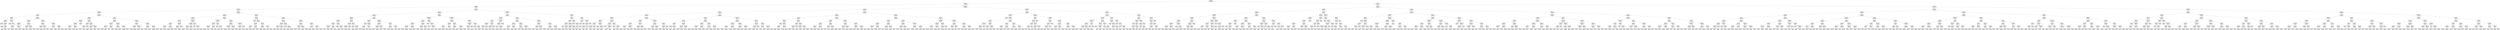 digraph Tree {
node [shape=box, fontname="helvetica"] ;
edge [fontname="helvetica"] ;
0 [label="GenHlth <= 2.5\nentropy = 0.585\nsamples = 152208\nvalue = [130872.0, 21336.0]\nclass = y[0]"] ;
1 [label="HighBP <= 0.5\nentropy = 0.316\nsamples = 80660\nvalue = [76052, 4608]\nclass = y[0]"] ;
0 -> 1 [labeldistance=2.5, labelangle=45, headlabel="True"] ;
2 [label="Age <= 8.5\nentropy = 0.181\nsamples = 55985\nvalue = [54454, 1531]\nclass = y[0]"] ;
1 -> 2 ;
3 [label="Education <= 5.5\nentropy = 0.119\nsamples = 37049\nvalue = [36455, 594]\nclass = y[0]"] ;
2 -> 3 ;
4 [label="Veggies <= 0.5\nentropy = 0.145\nsamples = 16393\nvalue = [16056, 337]\nclass = y[0]"] ;
3 -> 4 ;
5 [label="Age <= 2.5\nentropy = 0.194\nsamples = 3010\nvalue = [2920, 90]\nclass = y[0]"] ;
4 -> 5 ;
6 [label="MentHlth <= 29.5\nentropy = 0.032\nsamples = 597\nvalue = [595, 2]\nclass = y[0]"] ;
5 -> 6 ;
7 [label="BMI <= 33.5\nentropy = 0.018\nsamples = 580\nvalue = [579, 1]\nclass = y[0]"] ;
6 -> 7 ;
8 [label="entropy = 0.0\nsamples = 516\nvalue = [516, 0]\nclass = y[0]"] ;
7 -> 8 ;
9 [label="HighChol <= 0.5\nentropy = 0.116\nsamples = 64\nvalue = [63, 1]\nclass = y[0]"] ;
7 -> 9 ;
10 [label="entropy = 0.0\nsamples = 55\nvalue = [55, 0]\nclass = y[0]"] ;
9 -> 10 ;
11 [label="Income <= 6.5\nentropy = 0.503\nsamples = 9\nvalue = [8, 1]\nclass = y[0]"] ;
9 -> 11 ;
12 [label="entropy = 0.0\nsamples = 7\nvalue = [7, 0]\nclass = y[0]"] ;
11 -> 12 ;
13 [label="entropy = 1.0\nsamples = 2\nvalue = [1, 1]\nclass = y[0]"] ;
11 -> 13 ;
14 [label="PhysHlth <= 15.0\nentropy = 0.323\nsamples = 17\nvalue = [16, 1]\nclass = y[0]"] ;
6 -> 14 ;
15 [label="entropy = 0.0\nsamples = 16\nvalue = [16, 0]\nclass = y[0]"] ;
14 -> 15 ;
16 [label="entropy = 0.0\nsamples = 1\nvalue = [0, 1]\nclass = y[1]"] ;
14 -> 16 ;
17 [label="BMI <= 32.5\nentropy = 0.226\nsamples = 2413\nvalue = [2325.0, 88.0]\nclass = y[0]"] ;
5 -> 17 ;
18 [label="HighChol <= 0.5\nentropy = 0.175\nsamples = 2017\nvalue = [1964, 53]\nclass = y[0]"] ;
17 -> 18 ;
19 [label="MentHlth <= 0.5\nentropy = 0.139\nsamples = 1533\nvalue = [1503, 30]\nclass = y[0]"] ;
18 -> 19 ;
20 [label="Education <= 2.5\nentropy = 0.161\nsamples = 1149\nvalue = [1122, 27]\nclass = y[0]"] ;
19 -> 20 ;
21 [label="entropy = 0.764\nsamples = 9\nvalue = [7, 2]\nclass = y[0]"] ;
20 -> 21 ;
22 [label="entropy = 0.152\nsamples = 1140\nvalue = [1115, 25]\nclass = y[0]"] ;
20 -> 22 ;
23 [label="PhysActivity <= 0.5\nentropy = 0.066\nsamples = 384\nvalue = [381, 3]\nclass = y[0]"] ;
19 -> 23 ;
24 [label="entropy = 0.146\nsamples = 96\nvalue = [94, 2]\nclass = y[0]"] ;
23 -> 24 ;
25 [label="entropy = 0.033\nsamples = 288\nvalue = [287, 1]\nclass = y[0]"] ;
23 -> 25 ;
26 [label="Income <= 5.5\nentropy = 0.276\nsamples = 484\nvalue = [461, 23]\nclass = y[0]"] ;
18 -> 26 ;
27 [label="MentHlth <= 1.5\nentropy = 0.38\nsamples = 122\nvalue = [113, 9]\nclass = y[0]"] ;
26 -> 27 ;
28 [label="entropy = 0.516\nsamples = 78\nvalue = [69, 9]\nclass = y[0]"] ;
27 -> 28 ;
29 [label="entropy = 0.0\nsamples = 44\nvalue = [44, 0]\nclass = y[0]"] ;
27 -> 29 ;
30 [label="DiffWalk <= 0.5\nentropy = 0.236\nsamples = 362\nvalue = [348, 14]\nclass = y[0]"] ;
26 -> 30 ;
31 [label="entropy = 0.212\nsamples = 357\nvalue = [345, 12]\nclass = y[0]"] ;
30 -> 31 ;
32 [label="entropy = 0.971\nsamples = 5\nvalue = [3, 2]\nclass = y[0]"] ;
30 -> 32 ;
33 [label="Age <= 5.5\nentropy = 0.431\nsamples = 396\nvalue = [361, 35]\nclass = y[0]"] ;
17 -> 33 ;
34 [label="PhysHlth <= 9.0\nentropy = 0.245\nsamples = 172\nvalue = [165.0, 7.0]\nclass = y[0]"] ;
33 -> 34 ;
35 [label="PhysHlth <= 0.5\nentropy = 0.199\nsamples = 162\nvalue = [157, 5]\nclass = y[0]"] ;
34 -> 35 ;
36 [label="entropy = 0.238\nsamples = 128\nvalue = [123, 5]\nclass = y[0]"] ;
35 -> 36 ;
37 [label="entropy = 0.0\nsamples = 34\nvalue = [34, 0]\nclass = y[0]"] ;
35 -> 37 ;
38 [label="Smoker <= 0.5\nentropy = 0.722\nsamples = 10\nvalue = [8, 2]\nclass = y[0]"] ;
34 -> 38 ;
39 [label="entropy = 0.0\nsamples = 6\nvalue = [6, 0]\nclass = y[0]"] ;
38 -> 39 ;
40 [label="entropy = 1.0\nsamples = 4\nvalue = [2, 2]\nclass = y[0]"] ;
38 -> 40 ;
41 [label="PhysHlth <= 6.0\nentropy = 0.544\nsamples = 224\nvalue = [196, 28]\nclass = y[0]"] ;
33 -> 41 ;
42 [label="Income <= 7.5\nentropy = 0.495\nsamples = 203\nvalue = [181, 22]\nclass = y[0]"] ;
41 -> 42 ;
43 [label="entropy = 0.574\nsamples = 147\nvalue = [127.0, 20.0]\nclass = y[0]"] ;
42 -> 43 ;
44 [label="entropy = 0.222\nsamples = 56\nvalue = [54, 2]\nclass = y[0]"] ;
42 -> 44 ;
45 [label="HighChol <= 0.5\nentropy = 0.863\nsamples = 21\nvalue = [15, 6]\nclass = y[0]"] ;
41 -> 45 ;
46 [label="entropy = 0.722\nsamples = 15\nvalue = [12, 3]\nclass = y[0]"] ;
45 -> 46 ;
47 [label="entropy = 1.0\nsamples = 6\nvalue = [3, 3]\nclass = y[0]"] ;
45 -> 47 ;
48 [label="BMI <= 27.5\nentropy = 0.133\nsamples = 13383\nvalue = [13136, 247]\nclass = y[0]"] ;
4 -> 48 ;
49 [label="HighChol <= 0.5\nentropy = 0.075\nsamples = 8236\nvalue = [8161, 75]\nclass = y[0]"] ;
48 -> 49 ;
50 [label="MentHlth <= 8.5\nentropy = 0.055\nsamples = 6874\nvalue = [6831, 43]\nclass = y[0]"] ;
49 -> 50 ;
51 [label="PhysHlth <= 2.5\nentropy = 0.059\nsamples = 6335\nvalue = [6292, 43]\nclass = y[0]"] ;
50 -> 51 ;
52 [label="BMI <= 21.5\nentropy = 0.052\nsamples = 5727\nvalue = [5693, 34]\nclass = y[0]"] ;
51 -> 52 ;
53 [label="entropy = 0.0\nsamples = 1100\nvalue = [1100, 0]\nclass = y[0]"] ;
52 -> 53 ;
54 [label="entropy = 0.063\nsamples = 4627\nvalue = [4593, 34]\nclass = y[0]"] ;
52 -> 54 ;
55 [label="MentHlth <= 7.5\nentropy = 0.111\nsamples = 608\nvalue = [599, 9]\nclass = y[0]"] ;
51 -> 55 ;
56 [label="entropy = 0.101\nsamples = 606\nvalue = [598, 8]\nclass = y[0]"] ;
55 -> 56 ;
57 [label="entropy = 1.0\nsamples = 2\nvalue = [1, 1]\nclass = y[0]"] ;
55 -> 57 ;
58 [label="entropy = 0.0\nsamples = 539\nvalue = [539, 0]\nclass = y[0]"] ;
50 -> 58 ;
59 [label="Age <= 5.5\nentropy = 0.161\nsamples = 1362\nvalue = [1330, 32]\nclass = y[0]"] ;
49 -> 59 ;
60 [label="Sex <= 0.5\nentropy = 0.072\nsamples = 344\nvalue = [341, 3]\nclass = y[0]"] ;
59 -> 60 ;
61 [label="Income <= 6.5\nentropy = 0.116\nsamples = 192\nvalue = [189, 3]\nclass = y[0]"] ;
60 -> 61 ;
62 [label="entropy = 0.242\nsamples = 75\nvalue = [72, 3]\nclass = y[0]"] ;
61 -> 62 ;
63 [label="entropy = 0.0\nsamples = 117\nvalue = [117, 0]\nclass = y[0]"] ;
61 -> 63 ;
64 [label="entropy = 0.0\nsamples = 152\nvalue = [152, 0]\nclass = y[0]"] ;
60 -> 64 ;
65 [label="BMI <= 26.5\nentropy = 0.187\nsamples = 1018\nvalue = [989, 29]\nclass = y[0]"] ;
59 -> 65 ;
66 [label="Income <= 7.5\nentropy = 0.148\nsamples = 803\nvalue = [786, 17]\nclass = y[0]"] ;
65 -> 66 ;
67 [label="entropy = 0.206\nsamples = 401\nvalue = [388, 13]\nclass = y[0]"] ;
66 -> 67 ;
68 [label="entropy = 0.08\nsamples = 402\nvalue = [398, 4]\nclass = y[0]"] ;
66 -> 68 ;
69 [label="PhysActivity <= 0.5\nentropy = 0.311\nsamples = 215\nvalue = [203, 12]\nclass = y[0]"] ;
65 -> 69 ;
70 [label="entropy = 0.567\nsamples = 45\nvalue = [39, 6]\nclass = y[0]"] ;
69 -> 70 ;
71 [label="entropy = 0.22\nsamples = 170\nvalue = [164, 6]\nclass = y[0]"] ;
69 -> 71 ;
72 [label="Age <= 6.5\nentropy = 0.211\nsamples = 5147\nvalue = [4975, 172]\nclass = y[0]"] ;
48 -> 72 ;
73 [label="Age <= 3.5\nentropy = 0.141\nsamples = 3222\nvalue = [3158, 64]\nclass = y[0]"] ;
72 -> 73 ;
74 [label="HighChol <= 0.5\nentropy = 0.087\nsamples = 1182\nvalue = [1169, 13]\nclass = y[0]"] ;
73 -> 74 ;
75 [label="MentHlth <= 3.5\nentropy = 0.069\nsamples = 1082\nvalue = [1073, 9]\nclass = y[0]"] ;
74 -> 75 ;
76 [label="entropy = 0.084\nsamples = 861\nvalue = [852, 9]\nclass = y[0]"] ;
75 -> 76 ;
77 [label="entropy = 0.0\nsamples = 221\nvalue = [221, 0]\nclass = y[0]"] ;
75 -> 77 ;
78 [label="Education <= 2.5\nentropy = 0.242\nsamples = 100\nvalue = [96, 4]\nclass = y[0]"] ;
74 -> 78 ;
79 [label="entropy = 0.918\nsamples = 3\nvalue = [2, 1]\nclass = y[0]"] ;
78 -> 79 ;
80 [label="entropy = 0.199\nsamples = 97\nvalue = [94, 3]\nclass = y[0]"] ;
78 -> 80 ;
81 [label="GenHlth <= 1.5\nentropy = 0.169\nsamples = 2040\nvalue = [1989, 51]\nclass = y[0]"] ;
73 -> 81 ;
82 [label="Smoker <= 0.5\nentropy = 0.108\nsamples = 561\nvalue = [553.0, 8.0]\nclass = y[0]"] ;
81 -> 82 ;
83 [label="entropy = 0.137\nsamples = 363\nvalue = [356, 7]\nclass = y[0]"] ;
82 -> 83 ;
84 [label="entropy = 0.046\nsamples = 198\nvalue = [197, 1]\nclass = y[0]"] ;
82 -> 84 ;
85 [label="BMI <= 37.5\nentropy = 0.19\nsamples = 1479\nvalue = [1436, 43]\nclass = y[0]"] ;
81 -> 85 ;
86 [label="entropy = 0.17\nsamples = 1268\nvalue = [1236, 32]\nclass = y[0]"] ;
85 -> 86 ;
87 [label="entropy = 0.295\nsamples = 211\nvalue = [200, 11]\nclass = y[0]"] ;
85 -> 87 ;
88 [label="GenHlth <= 1.5\nentropy = 0.312\nsamples = 1925\nvalue = [1817, 108]\nclass = y[0]"] ;
72 -> 88 ;
89 [label="Smoker <= 0.5\nentropy = 0.112\nsamples = 533\nvalue = [525, 8]\nclass = y[0]"] ;
88 -> 89 ;
90 [label="Income <= 6.5\nentropy = 0.054\nsamples = 326\nvalue = [324, 2]\nclass = y[0]"] ;
89 -> 90 ;
91 [label="entropy = 0.128\nsamples = 113\nvalue = [111, 2]\nclass = y[0]"] ;
90 -> 91 ;
92 [label="entropy = 0.0\nsamples = 213\nvalue = [213, 0]\nclass = y[0]"] ;
90 -> 92 ;
93 [label="HeartDiseaseorAttack <= 0.5\nentropy = 0.189\nsamples = 207\nvalue = [201, 6]\nclass = y[0]"] ;
89 -> 93 ;
94 [label="entropy = 0.167\nsamples = 203\nvalue = [198, 5]\nclass = y[0]"] ;
93 -> 94 ;
95 [label="entropy = 0.811\nsamples = 4\nvalue = [3, 1]\nclass = y[0]"] ;
93 -> 95 ;
96 [label="HighChol <= 0.5\nentropy = 0.373\nsamples = 1392\nvalue = [1292, 100]\nclass = y[0]"] ;
88 -> 96 ;
97 [label="BMI <= 39.5\nentropy = 0.304\nsamples = 902\nvalue = [853, 49]\nclass = y[0]"] ;
96 -> 97 ;
98 [label="entropy = 0.283\nsamples = 852\nvalue = [810, 42]\nclass = y[0]"] ;
97 -> 98 ;
99 [label="entropy = 0.584\nsamples = 50\nvalue = [43.0, 7.0]\nclass = y[0]"] ;
97 -> 99 ;
100 [label="BMI <= 31.5\nentropy = 0.482\nsamples = 490\nvalue = [439, 51]\nclass = y[0]"] ;
96 -> 100 ;
101 [label="entropy = 0.378\nsamples = 300\nvalue = [278, 22]\nclass = y[0]"] ;
100 -> 101 ;
102 [label="entropy = 0.616\nsamples = 190\nvalue = [161, 29]\nclass = y[0]"] ;
100 -> 102 ;
103 [label="HighChol <= 0.5\nentropy = 0.097\nsamples = 20656\nvalue = [20399, 257]\nclass = y[0]"] ;
3 -> 103 ;
104 [label="Age <= 6.5\nentropy = 0.077\nsamples = 16493\nvalue = [16338, 155]\nclass = y[0]"] ;
103 -> 104 ;
105 [label="BMI <= 27.5\nentropy = 0.063\nsamples = 11452\nvalue = [11368, 84]\nclass = y[0]"] ;
104 -> 105 ;
106 [label="GenHlth <= 1.5\nentropy = 0.046\nsamples = 8419\nvalue = [8376, 43]\nclass = y[0]"] ;
105 -> 106 ;
107 [label="Sex <= 0.5\nentropy = 0.021\nsamples = 4066\nvalue = [4058, 8]\nclass = y[0]"] ;
106 -> 107 ;
108 [label="Income <= 4.5\nentropy = 0.009\nsamples = 2591\nvalue = [2589, 2]\nclass = y[0]"] ;
107 -> 108 ;
109 [label="entropy = 0.072\nsamples = 116\nvalue = [115, 1]\nclass = y[0]"] ;
108 -> 109 ;
110 [label="entropy = 0.005\nsamples = 2475\nvalue = [2474, 1]\nclass = y[0]"] ;
108 -> 110 ;
111 [label="BMI <= 23.5\nentropy = 0.038\nsamples = 1475\nvalue = [1469, 6]\nclass = y[0]"] ;
107 -> 111 ;
112 [label="entropy = 0.065\nsamples = 523\nvalue = [519, 4]\nclass = y[0]"] ;
111 -> 112 ;
113 [label="entropy = 0.022\nsamples = 952\nvalue = [950, 2]\nclass = y[0]"] ;
111 -> 113 ;
114 [label="MentHlth <= 8.5\nentropy = 0.068\nsamples = 4353\nvalue = [4318, 35]\nclass = y[0]"] ;
106 -> 114 ;
115 [label="Income <= 1.5\nentropy = 0.072\nsamples = 4005\nvalue = [3970, 35]\nclass = y[0]"] ;
114 -> 115 ;
116 [label="entropy = 0.316\nsamples = 35\nvalue = [33, 2]\nclass = y[0]"] ;
115 -> 116 ;
117 [label="entropy = 0.069\nsamples = 3970\nvalue = [3937, 33]\nclass = y[0]"] ;
115 -> 117 ;
118 [label="entropy = 0.0\nsamples = 348\nvalue = [348, 0]\nclass = y[0]"] ;
114 -> 118 ;
119 [label="HeartDiseaseorAttack <= 0.5\nentropy = 0.103\nsamples = 3033\nvalue = [2992, 41]\nclass = y[0]"] ;
105 -> 119 ;
120 [label="MentHlth <= 1.5\nentropy = 0.099\nsamples = 3024\nvalue = [2985, 39]\nclass = y[0]"] ;
119 -> 120 ;
121 [label="BMI <= 33.5\nentropy = 0.119\nsamples = 2232\nvalue = [2196, 36]\nclass = y[0]"] ;
120 -> 121 ;
122 [label="entropy = 0.098\nsamples = 1740\nvalue = [1718, 22]\nclass = y[0]"] ;
121 -> 122 ;
123 [label="entropy = 0.187\nsamples = 492\nvalue = [478, 14]\nclass = y[0]"] ;
121 -> 123 ;
124 [label="Age <= 4.5\nentropy = 0.036\nsamples = 792\nvalue = [789, 3]\nclass = y[0]"] ;
120 -> 124 ;
125 [label="entropy = 0.055\nsamples = 473\nvalue = [470, 3]\nclass = y[0]"] ;
124 -> 125 ;
126 [label="entropy = 0.0\nsamples = 319\nvalue = [319, 0]\nclass = y[0]"] ;
124 -> 126 ;
127 [label="Income <= 6.5\nentropy = 0.764\nsamples = 9\nvalue = [7, 2]\nclass = y[0]"] ;
119 -> 127 ;
128 [label="entropy = 0.0\nsamples = 1\nvalue = [0, 1]\nclass = y[1]"] ;
127 -> 128 ;
129 [label="MentHlth <= 0.5\nentropy = 0.544\nsamples = 8\nvalue = [7, 1]\nclass = y[0]"] ;
127 -> 129 ;
130 [label="entropy = 0.0\nsamples = 6\nvalue = [6, 0]\nclass = y[0]"] ;
129 -> 130 ;
131 [label="entropy = 1.0\nsamples = 2\nvalue = [1, 1]\nclass = y[0]"] ;
129 -> 131 ;
132 [label="GenHlth <= 1.5\nentropy = 0.107\nsamples = 5041\nvalue = [4970, 71]\nclass = y[0]"] ;
104 -> 132 ;
133 [label="HeartDiseaseorAttack <= 0.5\nentropy = 0.042\nsamples = 2392\nvalue = [2381.0, 11.0]\nclass = y[0]"] ;
132 -> 133 ;
134 [label="MentHlth <= 0.5\nentropy = 0.036\nsamples = 2380\nvalue = [2371, 9]\nclass = y[0]"] ;
133 -> 134 ;
135 [label="PhysHlth <= 28.5\nentropy = 0.03\nsamples = 1953\nvalue = [1947, 6]\nclass = y[0]"] ;
134 -> 135 ;
136 [label="entropy = 0.026\nsamples = 1945\nvalue = [1940, 5]\nclass = y[0]"] ;
135 -> 136 ;
137 [label="entropy = 0.544\nsamples = 8\nvalue = [7, 1]\nclass = y[0]"] ;
135 -> 137 ;
138 [label="MentHlth <= 7.5\nentropy = 0.06\nsamples = 427\nvalue = [424, 3]\nclass = y[0]"] ;
134 -> 138 ;
139 [label="entropy = 0.07\nsamples = 360\nvalue = [357, 3]\nclass = y[0]"] ;
138 -> 139 ;
140 [label="entropy = 0.0\nsamples = 67\nvalue = [67, 0]\nclass = y[0]"] ;
138 -> 140 ;
141 [label="Income <= 4.5\nentropy = 0.65\nsamples = 12\nvalue = [10, 2]\nclass = y[0]"] ;
133 -> 141 ;
142 [label="entropy = 0.0\nsamples = 1\nvalue = [0, 1]\nclass = y[1]"] ;
141 -> 142 ;
143 [label="Smoker <= 0.5\nentropy = 0.439\nsamples = 11\nvalue = [10, 1]\nclass = y[0]"] ;
141 -> 143 ;
144 [label="entropy = 0.0\nsamples = 9\nvalue = [9, 0]\nclass = y[0]"] ;
143 -> 144 ;
145 [label="entropy = 1.0\nsamples = 2\nvalue = [1, 1]\nclass = y[0]"] ;
143 -> 145 ;
146 [label="BMI <= 32.5\nentropy = 0.156\nsamples = 2649\nvalue = [2589, 60]\nclass = y[0]"] ;
132 -> 146 ;
147 [label="MentHlth <= 0.5\nentropy = 0.129\nsamples = 2361\nvalue = [2319, 42]\nclass = y[0]"] ;
146 -> 147 ;
148 [label="HeartDiseaseorAttack <= 0.5\nentropy = 0.146\nsamples = 1681\nvalue = [1646, 35]\nclass = y[0]"] ;
147 -> 148 ;
149 [label="entropy = 0.144\nsamples = 1669\nvalue = [1635, 34]\nclass = y[0]"] ;
148 -> 149 ;
150 [label="entropy = 0.414\nsamples = 12\nvalue = [11, 1]\nclass = y[0]"] ;
148 -> 150 ;
151 [label="Income <= 2.5\nentropy = 0.083\nsamples = 680\nvalue = [673, 7]\nclass = y[0]"] ;
147 -> 151 ;
152 [label="entropy = 0.544\nsamples = 16\nvalue = [14, 2]\nclass = y[0]"] ;
151 -> 152 ;
153 [label="entropy = 0.064\nsamples = 664\nvalue = [659, 5]\nclass = y[0]"] ;
151 -> 153 ;
154 [label="HvyAlcoholConsump <= 0.5\nentropy = 0.337\nsamples = 288\nvalue = [270, 18]\nclass = y[0]"] ;
146 -> 154 ;
155 [label="Income <= 6.5\nentropy = 0.351\nsamples = 273\nvalue = [255, 18]\nclass = y[0]"] ;
154 -> 155 ;
156 [label="entropy = 0.154\nsamples = 45\nvalue = [44, 1]\nclass = y[0]"] ;
155 -> 156 ;
157 [label="entropy = 0.383\nsamples = 228\nvalue = [211, 17]\nclass = y[0]"] ;
155 -> 157 ;
158 [label="entropy = 0.0\nsamples = 15\nvalue = [15, 0]\nclass = y[0]"] ;
154 -> 158 ;
159 [label="Income <= 6.5\nentropy = 0.166\nsamples = 4163\nvalue = [4061, 102]\nclass = y[0]"] ;
103 -> 159 ;
160 [label="BMI <= 22.5\nentropy = 0.262\nsamples = 518\nvalue = [495, 23]\nclass = y[0]"] ;
159 -> 160 ;
161 [label="entropy = 0.0\nsamples = 90\nvalue = [90, 0]\nclass = y[0]"] ;
160 -> 161 ;
162 [label="GenHlth <= 1.5\nentropy = 0.302\nsamples = 428\nvalue = [405, 23]\nclass = y[0]"] ;
160 -> 162 ;
163 [label="Income <= 2.5\nentropy = 0.133\nsamples = 108\nvalue = [106, 2]\nclass = y[0]"] ;
162 -> 163 ;
164 [label="BMI <= 34.0\nentropy = 0.439\nsamples = 11\nvalue = [10, 1]\nclass = y[0]"] ;
163 -> 164 ;
165 [label="entropy = 0.0\nsamples = 10\nvalue = [10, 0]\nclass = y[0]"] ;
164 -> 165 ;
166 [label="entropy = 0.0\nsamples = 1\nvalue = [0, 1]\nclass = y[1]"] ;
164 -> 166 ;
167 [label="Sex <= 0.5\nentropy = 0.083\nsamples = 97\nvalue = [96, 1]\nclass = y[0]"] ;
163 -> 167 ;
168 [label="entropy = 0.0\nsamples = 55\nvalue = [55, 0]\nclass = y[0]"] ;
167 -> 168 ;
169 [label="entropy = 0.162\nsamples = 42\nvalue = [41, 1]\nclass = y[0]"] ;
167 -> 169 ;
170 [label="Stroke <= 0.5\nentropy = 0.349\nsamples = 320\nvalue = [299, 21]\nclass = y[0]"] ;
162 -> 170 ;
171 [label="BMI <= 34.5\nentropy = 0.329\nsamples = 314\nvalue = [295, 19]\nclass = y[0]"] ;
170 -> 171 ;
172 [label="entropy = 0.363\nsamples = 275\nvalue = [256, 19]\nclass = y[0]"] ;
171 -> 172 ;
173 [label="entropy = 0.0\nsamples = 39\nvalue = [39, 0]\nclass = y[0]"] ;
171 -> 173 ;
174 [label="BMI <= 27.5\nentropy = 0.918\nsamples = 6\nvalue = [4, 2]\nclass = y[0]"] ;
170 -> 174 ;
175 [label="entropy = 0.0\nsamples = 1\nvalue = [0, 1]\nclass = y[1]"] ;
174 -> 175 ;
176 [label="entropy = 0.722\nsamples = 5\nvalue = [4, 1]\nclass = y[0]"] ;
174 -> 176 ;
177 [label="Sex <= 0.5\nentropy = 0.151\nsamples = 3645\nvalue = [3566, 79]\nclass = y[0]"] ;
159 -> 177 ;
178 [label="PhysActivity <= 0.5\nentropy = 0.101\nsamples = 1815\nvalue = [1791, 24]\nclass = y[0]"] ;
177 -> 178 ;
179 [label="PhysHlth <= 17.0\nentropy = 0.21\nsamples = 181\nvalue = [175, 6]\nclass = y[0]"] ;
178 -> 179 ;
180 [label="BMI <= 24.5\nentropy = 0.186\nsamples = 176\nvalue = [171, 5]\nclass = y[0]"] ;
179 -> 180 ;
181 [label="entropy = 0.0\nsamples = 63\nvalue = [63, 0]\nclass = y[0]"] ;
180 -> 181 ;
182 [label="entropy = 0.261\nsamples = 113\nvalue = [108, 5]\nclass = y[0]"] ;
180 -> 182 ;
183 [label="Fruits <= 0.5\nentropy = 0.722\nsamples = 5\nvalue = [4, 1]\nclass = y[0]"] ;
179 -> 183 ;
184 [label="entropy = 0.0\nsamples = 1\nvalue = [0, 1]\nclass = y[1]"] ;
183 -> 184 ;
185 [label="entropy = 0.0\nsamples = 4\nvalue = [4, 0]\nclass = y[0]"] ;
183 -> 185 ;
186 [label="GenHlth <= 1.5\nentropy = 0.087\nsamples = 1634\nvalue = [1616, 18]\nclass = y[0]"] ;
178 -> 186 ;
187 [label="entropy = 0.0\nsamples = 567\nvalue = [567, 0]\nclass = y[0]"] ;
186 -> 187 ;
188 [label="BMI <= 21.5\nentropy = 0.123\nsamples = 1067\nvalue = [1049, 18]\nclass = y[0]"] ;
186 -> 188 ;
189 [label="entropy = 0.0\nsamples = 138\nvalue = [138, 0]\nclass = y[0]"] ;
188 -> 189 ;
190 [label="entropy = 0.138\nsamples = 929\nvalue = [911, 18]\nclass = y[0]"] ;
188 -> 190 ;
191 [label="BMI <= 28.5\nentropy = 0.195\nsamples = 1830\nvalue = [1775, 55]\nclass = y[0]"] ;
177 -> 191 ;
192 [label="BMI <= 24.5\nentropy = 0.135\nsamples = 1273\nvalue = [1249, 24]\nclass = y[0]"] ;
191 -> 192 ;
193 [label="GenHlth <= 1.5\nentropy = 0.179\nsamples = 445\nvalue = [433, 12]\nclass = y[0]"] ;
192 -> 193 ;
194 [label="entropy = 0.088\nsamples = 181\nvalue = [179, 2]\nclass = y[0]"] ;
193 -> 194 ;
195 [label="entropy = 0.232\nsamples = 264\nvalue = [254, 10]\nclass = y[0]"] ;
193 -> 195 ;
196 [label="GenHlth <= 1.5\nentropy = 0.109\nsamples = 828\nvalue = [816, 12]\nclass = y[0]"] ;
192 -> 196 ;
197 [label="entropy = 0.0\nsamples = 283\nvalue = [283, 0]\nclass = y[0]"] ;
196 -> 197 ;
198 [label="entropy = 0.153\nsamples = 545\nvalue = [533, 12]\nclass = y[0]"] ;
196 -> 198 ;
199 [label="Age <= 5.5\nentropy = 0.31\nsamples = 557\nvalue = [526, 31]\nclass = y[0]"] ;
191 -> 199 ;
200 [label="BMI <= 31.5\nentropy = 0.145\nsamples = 194\nvalue = [190, 4]\nclass = y[0]"] ;
199 -> 200 ;
201 [label="entropy = 0.0\nsamples = 99\nvalue = [99, 0]\nclass = y[0]"] ;
200 -> 201 ;
202 [label="entropy = 0.252\nsamples = 95\nvalue = [91, 4]\nclass = y[0]"] ;
200 -> 202 ;
203 [label="Age <= 7.5\nentropy = 0.382\nsamples = 363\nvalue = [336, 27]\nclass = y[0]"] ;
199 -> 203 ;
204 [label="entropy = 0.321\nsamples = 240\nvalue = [226, 14]\nclass = y[0]"] ;
203 -> 204 ;
205 [label="entropy = 0.487\nsamples = 123\nvalue = [110, 13]\nclass = y[0]"] ;
203 -> 205 ;
206 [label="BMI <= 28.5\nentropy = 0.284\nsamples = 18936\nvalue = [17999, 937]\nclass = y[0]"] ;
2 -> 206 ;
207 [label="GenHlth <= 1.5\nentropy = 0.22\nsamples = 14505\nvalue = [13993.0, 512.0]\nclass = y[0]"] ;
206 -> 207 ;
208 [label="Sex <= 0.5\nentropy = 0.122\nsamples = 5944\nvalue = [5845.0, 99.0]\nclass = y[0]"] ;
207 -> 208 ;
209 [label="Education <= 5.5\nentropy = 0.063\nsamples = 3680\nvalue = [3653, 27]\nclass = y[0]"] ;
208 -> 209 ;
210 [label="Income <= 4.5\nentropy = 0.098\nsamples = 1572\nvalue = [1552, 20]\nclass = y[0]"] ;
209 -> 210 ;
211 [label="Age <= 12.5\nentropy = 0.177\nsamples = 339\nvalue = [330, 9]\nclass = y[0]"] ;
210 -> 211 ;
212 [label="AnyHealthcare <= 0.5\nentropy = 0.092\nsamples = 255\nvalue = [252, 3]\nclass = y[0]"] ;
211 -> 212 ;
213 [label="entropy = 0.544\nsamples = 8\nvalue = [7, 1]\nclass = y[0]"] ;
212 -> 213 ;
214 [label="entropy = 0.068\nsamples = 247\nvalue = [245, 2]\nclass = y[0]"] ;
212 -> 214 ;
215 [label="Income <= 2.5\nentropy = 0.371\nsamples = 84\nvalue = [78, 6]\nclass = y[0]"] ;
211 -> 215 ;
216 [label="entropy = 0.0\nsamples = 20\nvalue = [20, 0]\nclass = y[0]"] ;
215 -> 216 ;
217 [label="entropy = 0.449\nsamples = 64\nvalue = [58, 6]\nclass = y[0]"] ;
215 -> 217 ;
218 [label="BMI <= 21.5\nentropy = 0.074\nsamples = 1233\nvalue = [1222, 11]\nclass = y[0]"] ;
210 -> 218 ;
219 [label="entropy = 0.0\nsamples = 253\nvalue = [253, 0]\nclass = y[0]"] ;
218 -> 219 ;
220 [label="Age <= 12.5\nentropy = 0.089\nsamples = 980\nvalue = [969, 11]\nclass = y[0]"] ;
218 -> 220 ;
221 [label="entropy = 0.057\nsamples = 908\nvalue = [902, 6]\nclass = y[0]"] ;
220 -> 221 ;
222 [label="entropy = 0.364\nsamples = 72\nvalue = [67, 5]\nclass = y[0]"] ;
220 -> 222 ;
223 [label="Smoker <= 0.5\nentropy = 0.032\nsamples = 2108\nvalue = [2101, 7]\nclass = y[0]"] ;
209 -> 223 ;
224 [label="Income <= 6.5\nentropy = 0.016\nsamples = 1386\nvalue = [1384, 2]\nclass = y[0]"] ;
223 -> 224 ;
225 [label="MentHlth <= 0.5\nentropy = 0.053\nsamples = 332\nvalue = [330, 2]\nclass = y[0]"] ;
224 -> 225 ;
226 [label="entropy = 0.061\nsamples = 280\nvalue = [278, 2]\nclass = y[0]"] ;
225 -> 226 ;
227 [label="entropy = 0.0\nsamples = 52\nvalue = [52, 0]\nclass = y[0]"] ;
225 -> 227 ;
228 [label="entropy = 0.0\nsamples = 1054\nvalue = [1054, 0]\nclass = y[0]"] ;
224 -> 228 ;
229 [label="Age <= 9.5\nentropy = 0.06\nsamples = 722\nvalue = [717, 5]\nclass = y[0]"] ;
223 -> 229 ;
230 [label="entropy = 0.0\nsamples = 228\nvalue = [228, 0]\nclass = y[0]"] ;
229 -> 230 ;
231 [label="Fruits <= 0.5\nentropy = 0.082\nsamples = 494\nvalue = [489, 5]\nclass = y[0]"] ;
229 -> 231 ;
232 [label="entropy = 0.0\nsamples = 91\nvalue = [91, 0]\nclass = y[0]"] ;
231 -> 232 ;
233 [label="entropy = 0.096\nsamples = 403\nvalue = [398, 5]\nclass = y[0]"] ;
231 -> 233 ;
234 [label="Age <= 9.5\nentropy = 0.203\nsamples = 2264\nvalue = [2192, 72]\nclass = y[0]"] ;
208 -> 234 ;
235 [label="Income <= 5.5\nentropy = 0.095\nsamples = 739\nvalue = [730, 9]\nclass = y[0]"] ;
234 -> 235 ;
236 [label="entropy = 0.0\nsamples = 85\nvalue = [85, 0]\nclass = y[0]"] ;
235 -> 236 ;
237 [label="PhysHlth <= 29.0\nentropy = 0.105\nsamples = 654\nvalue = [645, 9]\nclass = y[0]"] ;
235 -> 237 ;
238 [label="BMI <= 24.5\nentropy = 0.095\nsamples = 652\nvalue = [644, 8]\nclass = y[0]"] ;
237 -> 238 ;
239 [label="entropy = 0.035\nsamples = 268\nvalue = [267, 1]\nclass = y[0]"] ;
238 -> 239 ;
240 [label="entropy = 0.131\nsamples = 384\nvalue = [377, 7]\nclass = y[0]"] ;
238 -> 240 ;
241 [label="PhysActivity <= 0.5\nentropy = 1.0\nsamples = 2\nvalue = [1, 1]\nclass = y[0]"] ;
237 -> 241 ;
242 [label="entropy = 0.0\nsamples = 1\nvalue = [1, 0]\nclass = y[0]"] ;
241 -> 242 ;
243 [label="entropy = 0.0\nsamples = 1\nvalue = [0, 1]\nclass = y[1]"] ;
241 -> 243 ;
244 [label="DiffWalk <= 0.5\nentropy = 0.248\nsamples = 1525\nvalue = [1462.0, 63.0]\nclass = y[0]"] ;
234 -> 244 ;
245 [label="Age <= 10.5\nentropy = 0.235\nsamples = 1483\nvalue = [1426.0, 57.0]\nclass = y[0]"] ;
244 -> 245 ;
246 [label="Smoker <= 0.5\nentropy = 0.169\nsamples = 639\nvalue = [623, 16]\nclass = y[0]"] ;
245 -> 246 ;
247 [label="entropy = 0.102\nsamples = 376\nvalue = [371, 5]\nclass = y[0]"] ;
246 -> 247 ;
248 [label="entropy = 0.251\nsamples = 263\nvalue = [252, 11]\nclass = y[0]"] ;
246 -> 248 ;
249 [label="Fruits <= 0.5\nentropy = 0.28\nsamples = 844\nvalue = [803, 41]\nclass = y[0]"] ;
245 -> 249 ;
250 [label="entropy = 0.379\nsamples = 204\nvalue = [189, 15]\nclass = y[0]"] ;
249 -> 250 ;
251 [label="entropy = 0.245\nsamples = 640\nvalue = [614, 26]\nclass = y[0]"] ;
249 -> 251 ;
252 [label="PhysHlth <= 22.0\nentropy = 0.592\nsamples = 42\nvalue = [36, 6]\nclass = y[0]"] ;
244 -> 252 ;
253 [label="MentHlth <= 1.5\nentropy = 0.406\nsamples = 37\nvalue = [34, 3]\nclass = y[0]"] ;
252 -> 253 ;
254 [label="entropy = 0.206\nsamples = 31\nvalue = [30, 1]\nclass = y[0]"] ;
253 -> 254 ;
255 [label="entropy = 0.918\nsamples = 6\nvalue = [4, 2]\nclass = y[0]"] ;
253 -> 255 ;
256 [label="Stroke <= 0.5\nentropy = 0.971\nsamples = 5\nvalue = [2, 3]\nclass = y[1]"] ;
252 -> 256 ;
257 [label="entropy = 0.918\nsamples = 3\nvalue = [2, 1]\nclass = y[0]"] ;
256 -> 257 ;
258 [label="entropy = 0.0\nsamples = 2\nvalue = [0, 2]\nclass = y[1]"] ;
256 -> 258 ;
259 [label="BMI <= 25.5\nentropy = 0.279\nsamples = 8561\nvalue = [8148, 413]\nclass = y[0]"] ;
207 -> 259 ;
260 [label="HeartDiseaseorAttack <= 0.5\nentropy = 0.23\nsamples = 5288\nvalue = [5090, 198]\nclass = y[0]"] ;
259 -> 260 ;
261 [label="Sex <= 0.5\nentropy = 0.216\nsamples = 5033\nvalue = [4860.0, 173.0]\nclass = y[0]"] ;
260 -> 261 ;
262 [label="HighChol <= 0.5\nentropy = 0.182\nsamples = 3413\nvalue = [3319, 94]\nclass = y[0]"] ;
261 -> 262 ;
263 [label="Education <= 5.5\nentropy = 0.147\nsamples = 2056\nvalue = [2013, 43]\nclass = y[0]"] ;
262 -> 263 ;
264 [label="entropy = 0.192\nsamples = 1048\nvalue = [1017, 31]\nclass = y[0]"] ;
263 -> 264 ;
265 [label="entropy = 0.093\nsamples = 1008\nvalue = [996, 12]\nclass = y[0]"] ;
263 -> 265 ;
266 [label="MentHlth <= 17.5\nentropy = 0.231\nsamples = 1357\nvalue = [1306, 51]\nclass = y[0]"] ;
262 -> 266 ;
267 [label="entropy = 0.236\nsamples = 1323\nvalue = [1272, 51]\nclass = y[0]"] ;
266 -> 267 ;
268 [label="entropy = 0.0\nsamples = 34\nvalue = [34, 0]\nclass = y[0]"] ;
266 -> 268 ;
269 [label="DiffWalk <= 0.5\nentropy = 0.281\nsamples = 1620\nvalue = [1541, 79]\nclass = y[0]"] ;
261 -> 269 ;
270 [label="HighChol <= 0.5\nentropy = 0.267\nsamples = 1541\nvalue = [1471, 70]\nclass = y[0]"] ;
269 -> 270 ;
271 [label="entropy = 0.2\nsamples = 962\nvalue = [932, 30]\nclass = y[0]"] ;
270 -> 271 ;
272 [label="entropy = 0.362\nsamples = 579\nvalue = [539, 40]\nclass = y[0]"] ;
270 -> 272 ;
273 [label="PhysHlth <= 4.5\nentropy = 0.512\nsamples = 79\nvalue = [70, 9]\nclass = y[0]"] ;
269 -> 273 ;
274 [label="entropy = 0.616\nsamples = 59\nvalue = [50, 9]\nclass = y[0]"] ;
273 -> 274 ;
275 [label="entropy = 0.0\nsamples = 20\nvalue = [20, 0]\nclass = y[0]"] ;
273 -> 275 ;
276 [label="BMI <= 19.5\nentropy = 0.463\nsamples = 255\nvalue = [230, 25]\nclass = y[0]"] ;
260 -> 276 ;
277 [label="entropy = 0.0\nsamples = 13\nvalue = [13, 0]\nclass = y[0]"] ;
276 -> 277 ;
278 [label="AnyHealthcare <= 0.5\nentropy = 0.479\nsamples = 242\nvalue = [217, 25]\nclass = y[0]"] ;
276 -> 278 ;
279 [label="entropy = 0.0\nsamples = 1\nvalue = [0, 1]\nclass = y[1]"] ;
278 -> 279 ;
280 [label="HvyAlcoholConsump <= 0.5\nentropy = 0.468\nsamples = 241\nvalue = [217, 24]\nclass = y[0]"] ;
278 -> 280 ;
281 [label="entropy = 0.447\nsamples = 236\nvalue = [214, 22]\nclass = y[0]"] ;
280 -> 281 ;
282 [label="entropy = 0.971\nsamples = 5\nvalue = [3, 2]\nclass = y[0]"] ;
280 -> 282 ;
283 [label="HeartDiseaseorAttack <= 0.5\nentropy = 0.35\nsamples = 3273\nvalue = [3058.0, 215.0]\nclass = y[0]"] ;
259 -> 283 ;
284 [label="Fruits <= 0.5\nentropy = 0.323\nsamples = 3061\nvalue = [2881, 180]\nclass = y[0]"] ;
283 -> 284 ;
285 [label="Stroke <= 0.5\nentropy = 0.388\nsamples = 960\nvalue = [887, 73]\nclass = y[0]"] ;
284 -> 285 ;
286 [label="MentHlth <= 9.0\nentropy = 0.37\nsamples = 943\nvalue = [876, 67]\nclass = y[0]"] ;
285 -> 286 ;
287 [label="entropy = 0.384\nsamples = 895\nvalue = [828, 67]\nclass = y[0]"] ;
286 -> 287 ;
288 [label="entropy = 0.0\nsamples = 48\nvalue = [48, 0]\nclass = y[0]"] ;
286 -> 288 ;
289 [label="Age <= 12.5\nentropy = 0.937\nsamples = 17\nvalue = [11, 6]\nclass = y[0]"] ;
285 -> 289 ;
290 [label="entropy = 0.996\nsamples = 13\nvalue = [7, 6]\nclass = y[0]"] ;
289 -> 290 ;
291 [label="entropy = 0.0\nsamples = 4\nvalue = [4, 0]\nclass = y[0]"] ;
289 -> 291 ;
292 [label="Age <= 10.5\nentropy = 0.29\nsamples = 2101\nvalue = [1994, 107]\nclass = y[0]"] ;
284 -> 292 ;
293 [label="Stroke <= 0.5\nentropy = 0.248\nsamples = 1336\nvalue = [1281, 55]\nclass = y[0]"] ;
292 -> 293 ;
294 [label="entropy = 0.236\nsamples = 1323\nvalue = [1272, 51]\nclass = y[0]"] ;
293 -> 294 ;
295 [label="entropy = 0.89\nsamples = 13\nvalue = [9, 4]\nclass = y[0]"] ;
293 -> 295 ;
296 [label="PhysActivity <= 0.5\nentropy = 0.358\nsamples = 765\nvalue = [713.0, 52.0]\nclass = y[0]"] ;
292 -> 296 ;
297 [label="entropy = 0.512\nsamples = 114\nvalue = [101, 13]\nclass = y[0]"] ;
296 -> 297 ;
298 [label="entropy = 0.327\nsamples = 651\nvalue = [612, 39]\nclass = y[0]"] ;
296 -> 298 ;
299 [label="MentHlth <= 1.5\nentropy = 0.646\nsamples = 212\nvalue = [177, 35]\nclass = y[0]"] ;
283 -> 299 ;
300 [label="HvyAlcoholConsump <= 0.5\nentropy = 0.683\nsamples = 182\nvalue = [149, 33]\nclass = y[0]"] ;
299 -> 300 ;
301 [label="Education <= 2.5\nentropy = 0.701\nsamples = 174\nvalue = [141, 33]\nclass = y[0]"] ;
300 -> 301 ;
302 [label="entropy = 0.918\nsamples = 3\nvalue = [1, 2]\nclass = y[1]"] ;
301 -> 302 ;
303 [label="entropy = 0.683\nsamples = 171\nvalue = [140, 31]\nclass = y[0]"] ;
301 -> 303 ;
304 [label="entropy = 0.0\nsamples = 8\nvalue = [8, 0]\nclass = y[0]"] ;
300 -> 304 ;
305 [label="BMI <= 26.5\nentropy = 0.353\nsamples = 30\nvalue = [28, 2]\nclass = y[0]"] ;
299 -> 305 ;
306 [label="entropy = 0.0\nsamples = 10\nvalue = [10, 0]\nclass = y[0]"] ;
305 -> 306 ;
307 [label="Age <= 9.5\nentropy = 0.469\nsamples = 20\nvalue = [18, 2]\nclass = y[0]"] ;
305 -> 307 ;
308 [label="entropy = 0.918\nsamples = 3\nvalue = [2, 1]\nclass = y[0]"] ;
307 -> 308 ;
309 [label="entropy = 0.323\nsamples = 17\nvalue = [16, 1]\nclass = y[0]"] ;
307 -> 309 ;
310 [label="HeartDiseaseorAttack <= 0.5\nentropy = 0.456\nsamples = 4431\nvalue = [4006, 425]\nclass = y[0]"] ;
206 -> 310 ;
311 [label="Age <= 9.5\nentropy = 0.432\nsamples = 4185\nvalue = [3814, 371]\nclass = y[0]"] ;
310 -> 311 ;
312 [label="GenHlth <= 1.5\nentropy = 0.33\nsamples = 1564\nvalue = [1469, 95]\nclass = y[0]"] ;
311 -> 312 ;
313 [label="Fruits <= 0.5\nentropy = 0.15\nsamples = 418\nvalue = [409, 9]\nclass = y[0]"] ;
312 -> 313 ;
314 [label="Education <= 5.5\nentropy = 0.235\nsamples = 156\nvalue = [150, 6]\nclass = y[0]"] ;
313 -> 314 ;
315 [label="MentHlth <= 0.5\nentropy = 0.325\nsamples = 101\nvalue = [95, 6]\nclass = y[0]"] ;
314 -> 315 ;
316 [label="entropy = 0.374\nsamples = 83\nvalue = [77, 6]\nclass = y[0]"] ;
315 -> 316 ;
317 [label="entropy = 0.0\nsamples = 18\nvalue = [18, 0]\nclass = y[0]"] ;
315 -> 317 ;
318 [label="entropy = 0.0\nsamples = 55\nvalue = [55, 0]\nclass = y[0]"] ;
314 -> 318 ;
319 [label="PhysHlth <= 0.5\nentropy = 0.09\nsamples = 262\nvalue = [259, 3]\nclass = y[0]"] ;
313 -> 319 ;
320 [label="Income <= 6.5\nentropy = 0.104\nsamples = 220\nvalue = [217, 3]\nclass = y[0]"] ;
319 -> 320 ;
321 [label="entropy = 0.0\nsamples = 65\nvalue = [65, 0]\nclass = y[0]"] ;
320 -> 321 ;
322 [label="entropy = 0.138\nsamples = 155\nvalue = [152, 3]\nclass = y[0]"] ;
320 -> 322 ;
323 [label="entropy = 0.0\nsamples = 42\nvalue = [42, 0]\nclass = y[0]"] ;
319 -> 323 ;
324 [label="HvyAlcoholConsump <= 0.5\nentropy = 0.384\nsamples = 1146\nvalue = [1060, 86]\nclass = y[0]"] ;
312 -> 324 ;
325 [label="CholCheck <= 0.5\nentropy = 0.398\nsamples = 1091\nvalue = [1005, 86]\nclass = y[0]"] ;
324 -> 325 ;
326 [label="entropy = 0.0\nsamples = 42\nvalue = [42, 0]\nclass = y[0]"] ;
325 -> 326 ;
327 [label="Sex <= 0.5\nentropy = 0.409\nsamples = 1049\nvalue = [963.0, 86.0]\nclass = y[0]"] ;
325 -> 327 ;
328 [label="entropy = 0.367\nsamples = 612\nvalue = [569, 43]\nclass = y[0]"] ;
327 -> 328 ;
329 [label="entropy = 0.464\nsamples = 437\nvalue = [394, 43]\nclass = y[0]"] ;
327 -> 329 ;
330 [label="entropy = 0.0\nsamples = 55\nvalue = [55, 0]\nclass = y[0]"] ;
324 -> 330 ;
331 [label="Sex <= 0.5\nentropy = 0.486\nsamples = 2621\nvalue = [2345, 276]\nclass = y[0]"] ;
311 -> 331 ;
332 [label="GenHlth <= 1.5\nentropy = 0.404\nsamples = 1439\nvalue = [1323, 116]\nclass = y[0]"] ;
331 -> 332 ;
333 [label="Income <= 5.5\nentropy = 0.204\nsamples = 406\nvalue = [393.0, 13.0]\nclass = y[0]"] ;
332 -> 333 ;
334 [label="BMI <= 31.5\nentropy = 0.38\nsamples = 149\nvalue = [138, 11]\nclass = y[0]"] ;
333 -> 334 ;
335 [label="entropy = 0.172\nsamples = 78\nvalue = [76, 2]\nclass = y[0]"] ;
334 -> 335 ;
336 [label="entropy = 0.548\nsamples = 71\nvalue = [62.0, 9.0]\nclass = y[0]"] ;
334 -> 336 ;
337 [label="PhysHlth <= 0.5\nentropy = 0.066\nsamples = 257\nvalue = [255, 2]\nclass = y[0]"] ;
333 -> 337 ;
338 [label="entropy = 0.0\nsamples = 222\nvalue = [222, 0]\nclass = y[0]"] ;
337 -> 338 ;
339 [label="entropy = 0.316\nsamples = 35\nvalue = [33, 2]\nclass = y[0]"] ;
337 -> 339 ;
340 [label="Income <= 3.5\nentropy = 0.468\nsamples = 1033\nvalue = [930, 103]\nclass = y[0]"] ;
332 -> 340 ;
341 [label="MentHlth <= 22.5\nentropy = 0.653\nsamples = 131\nvalue = [109, 22]\nclass = y[0]"] ;
340 -> 341 ;
342 [label="entropy = 0.589\nsamples = 127\nvalue = [109, 18]\nclass = y[0]"] ;
341 -> 342 ;
343 [label="entropy = 0.0\nsamples = 4\nvalue = [0, 4]\nclass = y[1]"] ;
341 -> 343 ;
344 [label="CholCheck <= 0.5\nentropy = 0.436\nsamples = 902\nvalue = [821, 81]\nclass = y[0]"] ;
340 -> 344 ;
345 [label="entropy = 0.0\nsamples = 24\nvalue = [24, 0]\nclass = y[0]"] ;
344 -> 345 ;
346 [label="entropy = 0.444\nsamples = 878\nvalue = [797, 81]\nclass = y[0]"] ;
344 -> 346 ;
347 [label="Education <= 5.5\nentropy = 0.572\nsamples = 1182\nvalue = [1022, 160]\nclass = y[0]"] ;
331 -> 347 ;
348 [label="Education <= 3.5\nentropy = 0.657\nsamples = 536\nvalue = [445, 91]\nclass = y[0]"] ;
347 -> 348 ;
349 [label="Income <= 3.5\nentropy = 0.893\nsamples = 42\nvalue = [29, 13]\nclass = y[0]"] ;
348 -> 349 ;
350 [label="entropy = 0.414\nsamples = 12\nvalue = [11, 1]\nclass = y[0]"] ;
349 -> 350 ;
351 [label="entropy = 0.971\nsamples = 30\nvalue = [18, 12]\nclass = y[0]"] ;
349 -> 351 ;
352 [label="GenHlth <= 1.5\nentropy = 0.629\nsamples = 494\nvalue = [416, 78]\nclass = y[0]"] ;
348 -> 352 ;
353 [label="entropy = 0.364\nsamples = 144\nvalue = [134, 10]\nclass = y[0]"] ;
352 -> 353 ;
354 [label="entropy = 0.71\nsamples = 350\nvalue = [282, 68]\nclass = y[0]"] ;
352 -> 354 ;
355 [label="BMI <= 30.5\nentropy = 0.49\nsamples = 646\nvalue = [577, 69]\nclass = y[0]"] ;
347 -> 355 ;
356 [label="GenHlth <= 1.5\nentropy = 0.36\nsamples = 322\nvalue = [300, 22]\nclass = y[0]"] ;
355 -> 356 ;
357 [label="entropy = 0.173\nsamples = 116\nvalue = [113, 3]\nclass = y[0]"] ;
356 -> 357 ;
358 [label="entropy = 0.444\nsamples = 206\nvalue = [187, 19]\nclass = y[0]"] ;
356 -> 358 ;
359 [label="HighChol <= 0.5\nentropy = 0.597\nsamples = 324\nvalue = [277, 47]\nclass = y[0]"] ;
355 -> 359 ;
360 [label="entropy = 0.507\nsamples = 187\nvalue = [166, 21]\nclass = y[0]"] ;
359 -> 360 ;
361 [label="entropy = 0.701\nsamples = 137\nvalue = [111, 26]\nclass = y[0]"] ;
359 -> 361 ;
362 [label="BMI <= 36.5\nentropy = 0.759\nsamples = 246\nvalue = [192, 54]\nclass = y[0]"] ;
310 -> 362 ;
363 [label="MentHlth <= 2.5\nentropy = 0.718\nsamples = 222\nvalue = [178, 44]\nclass = y[0]"] ;
362 -> 363 ;
364 [label="BMI <= 29.5\nentropy = 0.743\nsamples = 204\nvalue = [161, 43]\nclass = y[0]"] ;
363 -> 364 ;
365 [label="CholCheck <= 0.5\nentropy = 0.899\nsamples = 54\nvalue = [37, 17]\nclass = y[0]"] ;
364 -> 365 ;
366 [label="entropy = 0.0\nsamples = 1\nvalue = [0, 1]\nclass = y[1]"] ;
365 -> 366 ;
367 [label="Stroke <= 0.5\nentropy = 0.884\nsamples = 53\nvalue = [37, 16]\nclass = y[0]"] ;
365 -> 367 ;
368 [label="entropy = 0.904\nsamples = 50\nvalue = [34, 16]\nclass = y[0]"] ;
367 -> 368 ;
369 [label="entropy = 0.0\nsamples = 3\nvalue = [3, 0]\nclass = y[0]"] ;
367 -> 369 ;
370 [label="DiffWalk <= 0.5\nentropy = 0.665\nsamples = 150\nvalue = [124, 26]\nclass = y[0]"] ;
364 -> 370 ;
371 [label="BMI <= 35.5\nentropy = 0.595\nsamples = 125\nvalue = [107, 18]\nclass = y[0]"] ;
370 -> 371 ;
372 [label="entropy = 0.613\nsamples = 119\nvalue = [101, 18]\nclass = y[0]"] ;
371 -> 372 ;
373 [label="entropy = 0.0\nsamples = 6\nvalue = [6, 0]\nclass = y[0]"] ;
371 -> 373 ;
374 [label="Veggies <= 0.5\nentropy = 0.904\nsamples = 25\nvalue = [17, 8]\nclass = y[0]"] ;
370 -> 374 ;
375 [label="entropy = 0.0\nsamples = 3\nvalue = [0, 3]\nclass = y[1]"] ;
374 -> 375 ;
376 [label="entropy = 0.773\nsamples = 22\nvalue = [17, 5]\nclass = y[0]"] ;
374 -> 376 ;
377 [label="MentHlth <= 17.5\nentropy = 0.31\nsamples = 18\nvalue = [17, 1]\nclass = y[0]"] ;
363 -> 377 ;
378 [label="entropy = 0.0\nsamples = 15\nvalue = [15, 0]\nclass = y[0]"] ;
377 -> 378 ;
379 [label="Fruits <= 0.5\nentropy = 0.918\nsamples = 3\nvalue = [2, 1]\nclass = y[0]"] ;
377 -> 379 ;
380 [label="entropy = 0.0\nsamples = 2\nvalue = [2, 0]\nclass = y[0]"] ;
379 -> 380 ;
381 [label="entropy = 0.0\nsamples = 1\nvalue = [0, 1]\nclass = y[1]"] ;
379 -> 381 ;
382 [label="Sex <= 0.5\nentropy = 0.98\nsamples = 24\nvalue = [14, 10]\nclass = y[0]"] ;
362 -> 382 ;
383 [label="Smoker <= 0.5\nentropy = 0.544\nsamples = 8\nvalue = [7, 1]\nclass = y[0]"] ;
382 -> 383 ;
384 [label="entropy = 0.0\nsamples = 1\nvalue = [0, 1]\nclass = y[1]"] ;
383 -> 384 ;
385 [label="entropy = 0.0\nsamples = 7\nvalue = [7, 0]\nclass = y[0]"] ;
383 -> 385 ;
386 [label="Age <= 12.5\nentropy = 0.989\nsamples = 16\nvalue = [7, 9]\nclass = y[1]"] ;
382 -> 386 ;
387 [label="BMI <= 39.5\nentropy = 0.94\nsamples = 14\nvalue = [5, 9]\nclass = y[1]"] ;
386 -> 387 ;
388 [label="Education <= 5.5\nentropy = 0.994\nsamples = 11\nvalue = [5, 6]\nclass = y[1]"] ;
387 -> 388 ;
389 [label="entropy = 0.0\nsamples = 4\nvalue = [0, 4]\nclass = y[1]"] ;
388 -> 389 ;
390 [label="entropy = 0.863\nsamples = 7\nvalue = [5, 2]\nclass = y[0]"] ;
388 -> 390 ;
391 [label="entropy = 0.0\nsamples = 3\nvalue = [0, 3]\nclass = y[1]"] ;
387 -> 391 ;
392 [label="entropy = 0.0\nsamples = 2\nvalue = [2, 0]\nclass = y[0]"] ;
386 -> 392 ;
393 [label="HeartDiseaseorAttack <= 0.5\nentropy = 0.543\nsamples = 24675\nvalue = [21598, 3077]\nclass = y[0]"] ;
1 -> 393 ;
394 [label="BMI <= 29.5\nentropy = 0.514\nsamples = 22684\nvalue = [20081, 2603]\nclass = y[0]"] ;
393 -> 394 ;
395 [label="Income <= 4.5\nentropy = 0.412\nsamples = 14557\nvalue = [13352, 1205]\nclass = y[0]"] ;
394 -> 395 ;
396 [label="BMI <= 24.5\nentropy = 0.567\nsamples = 2195\nvalue = [1902, 293]\nclass = y[0]"] ;
395 -> 396 ;
397 [label="Education <= 4.5\nentropy = 0.437\nsamples = 865\nvalue = [787, 78]\nclass = y[0]"] ;
396 -> 397 ;
398 [label="BMI <= 22.5\nentropy = 0.499\nsamples = 438\nvalue = [390, 48]\nclass = y[0]"] ;
397 -> 398 ;
399 [label="PhysHlth <= 2.5\nentropy = 0.383\nsamples = 214\nvalue = [198.0, 16.0]\nclass = y[0]"] ;
398 -> 399 ;
400 [label="Age <= 11.5\nentropy = 0.42\nsamples = 188\nvalue = [172, 16]\nclass = y[0]"] ;
399 -> 400 ;
401 [label="entropy = 0.571\nsamples = 89\nvalue = [77, 12]\nclass = y[0]"] ;
400 -> 401 ;
402 [label="entropy = 0.244\nsamples = 99\nvalue = [95, 4]\nclass = y[0]"] ;
400 -> 402 ;
403 [label="entropy = 0.0\nsamples = 26\nvalue = [26, 0]\nclass = y[0]"] ;
399 -> 403 ;
404 [label="AnyHealthcare <= 0.5\nentropy = 0.592\nsamples = 224\nvalue = [192, 32]\nclass = y[0]"] ;
398 -> 404 ;
405 [label="entropy = 0.0\nsamples = 13\nvalue = [13, 0]\nclass = y[0]"] ;
404 -> 405 ;
406 [label="PhysActivity <= 0.5\nentropy = 0.614\nsamples = 211\nvalue = [179, 32]\nclass = y[0]"] ;
404 -> 406 ;
407 [label="entropy = 0.386\nsamples = 53\nvalue = [49, 4]\nclass = y[0]"] ;
406 -> 407 ;
408 [label="entropy = 0.674\nsamples = 158\nvalue = [130, 28]\nclass = y[0]"] ;
406 -> 408 ;
409 [label="MentHlth <= 0.5\nentropy = 0.367\nsamples = 427\nvalue = [397.0, 30.0]\nclass = y[0]"] ;
397 -> 409 ;
410 [label="BMI <= 15.5\nentropy = 0.415\nsamples = 323\nvalue = [296.0, 27.0]\nclass = y[0]"] ;
409 -> 410 ;
411 [label="entropy = 0.0\nsamples = 1\nvalue = [0, 1]\nclass = y[1]"] ;
410 -> 411 ;
412 [label="HvyAlcoholConsump <= 0.5\nentropy = 0.405\nsamples = 322\nvalue = [296, 26]\nclass = y[0]"] ;
410 -> 412 ;
413 [label="entropy = 0.43\nsamples = 295\nvalue = [269, 26]\nclass = y[0]"] ;
412 -> 413 ;
414 [label="entropy = 0.0\nsamples = 27\nvalue = [27, 0]\nclass = y[0]"] ;
412 -> 414 ;
415 [label="Age <= 9.5\nentropy = 0.189\nsamples = 104\nvalue = [101, 3]\nclass = y[0]"] ;
409 -> 415 ;
416 [label="entropy = 0.0\nsamples = 55\nvalue = [55, 0]\nclass = y[0]"] ;
415 -> 416 ;
417 [label="AnyHealthcare <= 0.5\nentropy = 0.332\nsamples = 49\nvalue = [46, 3]\nclass = y[0]"] ;
415 -> 417 ;
418 [label="entropy = 0.0\nsamples = 1\nvalue = [0, 1]\nclass = y[1]"] ;
417 -> 418 ;
419 [label="entropy = 0.25\nsamples = 48\nvalue = [46, 2]\nclass = y[0]"] ;
417 -> 419 ;
420 [label="Age <= 8.5\nentropy = 0.638\nsamples = 1330\nvalue = [1115, 215]\nclass = y[0]"] ;
396 -> 420 ;
421 [label="HighChol <= 0.5\nentropy = 0.376\nsamples = 303\nvalue = [281, 22]\nclass = y[0]"] ;
420 -> 421 ;
422 [label="Income <= 2.5\nentropy = 0.202\nsamples = 159\nvalue = [154, 5]\nclass = y[0]"] ;
421 -> 422 ;
423 [label="Smoker <= 0.5\nentropy = 0.376\nsamples = 55\nvalue = [51, 4]\nclass = y[0]"] ;
422 -> 423 ;
424 [label="entropy = 0.516\nsamples = 26\nvalue = [23, 3]\nclass = y[0]"] ;
423 -> 424 ;
425 [label="entropy = 0.216\nsamples = 29\nvalue = [28, 1]\nclass = y[0]"] ;
423 -> 425 ;
426 [label="AnyHealthcare <= 0.5\nentropy = 0.078\nsamples = 104\nvalue = [103, 1]\nclass = y[0]"] ;
422 -> 426 ;
427 [label="entropy = 0.286\nsamples = 20\nvalue = [19, 1]\nclass = y[0]"] ;
426 -> 427 ;
428 [label="entropy = 0.0\nsamples = 84\nvalue = [84, 0]\nclass = y[0]"] ;
426 -> 428 ;
429 [label="PhysActivity <= 0.5\nentropy = 0.524\nsamples = 144\nvalue = [127, 17]\nclass = y[0]"] ;
421 -> 429 ;
430 [label="PhysHlth <= 1.0\nentropy = 0.779\nsamples = 39\nvalue = [30, 9]\nclass = y[0]"] ;
429 -> 430 ;
431 [label="entropy = 0.381\nsamples = 27\nvalue = [25, 2]\nclass = y[0]"] ;
430 -> 431 ;
432 [label="entropy = 0.98\nsamples = 12\nvalue = [5, 7]\nclass = y[1]"] ;
430 -> 432 ;
433 [label="Age <= 5.5\nentropy = 0.389\nsamples = 105\nvalue = [97, 8]\nclass = y[0]"] ;
429 -> 433 ;
434 [label="entropy = 0.0\nsamples = 26\nvalue = [26, 0]\nclass = y[0]"] ;
433 -> 434 ;
435 [label="entropy = 0.473\nsamples = 79\nvalue = [71, 8]\nclass = y[0]"] ;
433 -> 435 ;
436 [label="HvyAlcoholConsump <= 0.5\nentropy = 0.697\nsamples = 1027\nvalue = [834, 193]\nclass = y[0]"] ;
420 -> 436 ;
437 [label="Smoker <= 0.5\nentropy = 0.711\nsamples = 987\nvalue = [795, 192]\nclass = y[0]"] ;
436 -> 437 ;
438 [label="Stroke <= 0.5\nentropy = 0.759\nsamples = 534\nvalue = [417, 117]\nclass = y[0]"] ;
437 -> 438 ;
439 [label="entropy = 0.745\nsamples = 510\nvalue = [402, 108]\nclass = y[0]"] ;
438 -> 439 ;
440 [label="entropy = 0.954\nsamples = 24\nvalue = [15, 9]\nclass = y[0]"] ;
438 -> 440 ;
441 [label="GenHlth <= 1.5\nentropy = 0.647\nsamples = 453\nvalue = [378, 75]\nclass = y[0]"] ;
437 -> 441 ;
442 [label="entropy = 0.479\nsamples = 97\nvalue = [87, 10]\nclass = y[0]"] ;
441 -> 442 ;
443 [label="entropy = 0.686\nsamples = 356\nvalue = [291, 65]\nclass = y[0]"] ;
441 -> 443 ;
444 [label="GenHlth <= 1.5\nentropy = 0.169\nsamples = 40\nvalue = [39, 1]\nclass = y[0]"] ;
436 -> 444 ;
445 [label="Veggies <= 0.5\nentropy = 0.371\nsamples = 14\nvalue = [13, 1]\nclass = y[0]"] ;
444 -> 445 ;
446 [label="entropy = 1.0\nsamples = 2\nvalue = [1, 1]\nclass = y[0]"] ;
445 -> 446 ;
447 [label="entropy = 0.0\nsamples = 12\nvalue = [12, 0]\nclass = y[0]"] ;
445 -> 447 ;
448 [label="entropy = 0.0\nsamples = 26\nvalue = [26, 0]\nclass = y[0]"] ;
444 -> 448 ;
449 [label="BMI <= 24.5\nentropy = 0.38\nsamples = 12362\nvalue = [11450.0, 912.0]\nclass = y[0]"] ;
395 -> 449 ;
450 [label="Sex <= 0.5\nentropy = 0.282\nsamples = 4163\nvalue = [3959, 204]\nclass = y[0]"] ;
449 -> 450 ;
451 [label="Age <= 7.5\nentropy = 0.23\nsamples = 2590\nvalue = [2493, 97]\nclass = y[0]"] ;
450 -> 451 ;
452 [label="Age <= 5.5\nentropy = 0.072\nsamples = 460\nvalue = [456, 4]\nclass = y[0]"] ;
451 -> 452 ;
453 [label="entropy = 0.0\nsamples = 167\nvalue = [167, 0]\nclass = y[0]"] ;
452 -> 453 ;
454 [label="Smoker <= 0.5\nentropy = 0.104\nsamples = 293\nvalue = [289, 4]\nclass = y[0]"] ;
452 -> 454 ;
455 [label="entropy = 0.153\nsamples = 181\nvalue = [177, 4]\nclass = y[0]"] ;
454 -> 455 ;
456 [label="entropy = 0.0\nsamples = 112\nvalue = [112, 0]\nclass = y[0]"] ;
454 -> 456 ;
457 [label="HighChol <= 0.5\nentropy = 0.259\nsamples = 2130\nvalue = [2037, 93]\nclass = y[0]"] ;
451 -> 457 ;
458 [label="DiffWalk <= 0.5\nentropy = 0.206\nsamples = 1079\nvalue = [1044.0, 35.0]\nclass = y[0]"] ;
457 -> 458 ;
459 [label="entropy = 0.189\nsamples = 1035\nvalue = [1005, 30]\nclass = y[0]"] ;
458 -> 459 ;
460 [label="entropy = 0.511\nsamples = 44\nvalue = [39, 5]\nclass = y[0]"] ;
458 -> 460 ;
461 [label="BMI <= 22.5\nentropy = 0.308\nsamples = 1051\nvalue = [993, 58]\nclass = y[0]"] ;
457 -> 461 ;
462 [label="entropy = 0.209\nsamples = 486\nvalue = [470, 16]\nclass = y[0]"] ;
461 -> 462 ;
463 [label="entropy = 0.382\nsamples = 565\nvalue = [523, 42]\nclass = y[0]"] ;
461 -> 463 ;
464 [label="Age <= 10.5\nentropy = 0.359\nsamples = 1573\nvalue = [1466, 107]\nclass = y[0]"] ;
450 -> 464 ;
465 [label="BMI <= 18.5\nentropy = 0.29\nsamples = 1044\nvalue = [991, 53]\nclass = y[0]"] ;
464 -> 465 ;
466 [label="PhysHlth <= 8.0\nentropy = 0.667\nsamples = 23\nvalue = [19, 4]\nclass = y[0]"] ;
465 -> 466 ;
467 [label="entropy = 0.575\nsamples = 22\nvalue = [19, 3]\nclass = y[0]"] ;
466 -> 467 ;
468 [label="entropy = 0.0\nsamples = 1\nvalue = [0, 1]\nclass = y[1]"] ;
466 -> 468 ;
469 [label="PhysActivity <= 0.5\nentropy = 0.278\nsamples = 1021\nvalue = [972, 49]\nclass = y[0]"] ;
465 -> 469 ;
470 [label="entropy = 0.483\nsamples = 134\nvalue = [120, 14]\nclass = y[0]"] ;
469 -> 470 ;
471 [label="entropy = 0.24\nsamples = 887\nvalue = [852, 35]\nclass = y[0]"] ;
469 -> 471 ;
472 [label="Education <= 5.5\nentropy = 0.476\nsamples = 529\nvalue = [475, 54]\nclass = y[0]"] ;
464 -> 472 ;
473 [label="BMI <= 22.5\nentropy = 0.618\nsamples = 176\nvalue = [149, 27]\nclass = y[0]"] ;
472 -> 473 ;
474 [label="entropy = 0.414\nsamples = 48\nvalue = [44, 4]\nclass = y[0]"] ;
473 -> 474 ;
475 [label="entropy = 0.679\nsamples = 128\nvalue = [105, 23]\nclass = y[0]"] ;
473 -> 475 ;
476 [label="GenHlth <= 1.5\nentropy = 0.39\nsamples = 353\nvalue = [326, 27]\nclass = y[0]"] ;
472 -> 476 ;
477 [label="entropy = 0.244\nsamples = 124\nvalue = [119, 5]\nclass = y[0]"] ;
476 -> 477 ;
478 [label="entropy = 0.456\nsamples = 229\nvalue = [207, 22]\nclass = y[0]"] ;
476 -> 478 ;
479 [label="HvyAlcoholConsump <= 0.5\nentropy = 0.424\nsamples = 8199\nvalue = [7491, 708]\nclass = y[0]"] ;
449 -> 479 ;
480 [label="HighChol <= 0.5\nentropy = 0.436\nsamples = 7597\nvalue = [6914, 683]\nclass = y[0]"] ;
479 -> 480 ;
481 [label="GenHlth <= 1.5\nentropy = 0.355\nsamples = 3632\nvalue = [3388.0, 244.0]\nclass = y[0]"] ;
480 -> 481 ;
482 [label="Age <= 9.5\nentropy = 0.25\nsamples = 958\nvalue = [918, 40]\nclass = y[0]"] ;
481 -> 482 ;
483 [label="entropy = 0.15\nsamples = 557\nvalue = [545, 12]\nclass = y[0]"] ;
482 -> 483 ;
484 [label="entropy = 0.365\nsamples = 401\nvalue = [373.0, 28.0]\nclass = y[0]"] ;
482 -> 484 ;
485 [label="Smoker <= 0.5\nentropy = 0.389\nsamples = 2674\nvalue = [2470, 204]\nclass = y[0]"] ;
481 -> 485 ;
486 [label="entropy = 0.361\nsamples = 1617\nvalue = [1506, 111]\nclass = y[0]"] ;
485 -> 486 ;
487 [label="entropy = 0.43\nsamples = 1057\nvalue = [964, 93]\nclass = y[0]"] ;
485 -> 487 ;
488 [label="Age <= 6.5\nentropy = 0.502\nsamples = 3965\nvalue = [3526, 439]\nclass = y[0]"] ;
480 -> 488 ;
489 [label="Education <= 5.5\nentropy = 0.248\nsamples = 363\nvalue = [348, 15]\nclass = y[0]"] ;
488 -> 489 ;
490 [label="entropy = 0.334\nsamples = 162\nvalue = [152, 10]\nclass = y[0]"] ;
489 -> 490 ;
491 [label="entropy = 0.168\nsamples = 201\nvalue = [196, 5]\nclass = y[0]"] ;
489 -> 491 ;
492 [label="Veggies <= 0.5\nentropy = 0.523\nsamples = 3602\nvalue = [3178, 424]\nclass = y[0]"] ;
488 -> 492 ;
493 [label="entropy = 0.606\nsamples = 499\nvalue = [425, 74]\nclass = y[0]"] ;
492 -> 493 ;
494 [label="entropy = 0.508\nsamples = 3103\nvalue = [2753, 350]\nclass = y[0]"] ;
492 -> 494 ;
495 [label="HighChol <= 0.5\nentropy = 0.249\nsamples = 602\nvalue = [577, 25]\nclass = y[0]"] ;
479 -> 495 ;
496 [label="MentHlth <= 0.5\nentropy = 0.133\nsamples = 270\nvalue = [265, 5]\nclass = y[0]"] ;
495 -> 496 ;
497 [label="PhysHlth <= 11.0\nentropy = 0.171\nsamples = 197\nvalue = [192, 5]\nclass = y[0]"] ;
496 -> 497 ;
498 [label="entropy = 0.116\nsamples = 192\nvalue = [189, 3]\nclass = y[0]"] ;
497 -> 498 ;
499 [label="entropy = 0.971\nsamples = 5\nvalue = [3, 2]\nclass = y[0]"] ;
497 -> 499 ;
500 [label="entropy = 0.0\nsamples = 73\nvalue = [73, 0]\nclass = y[0]"] ;
496 -> 500 ;
501 [label="GenHlth <= 1.5\nentropy = 0.328\nsamples = 332\nvalue = [312, 20]\nclass = y[0]"] ;
495 -> 501 ;
502 [label="Income <= 5.5\nentropy = 0.159\nsamples = 86\nvalue = [84, 2]\nclass = y[0]"] ;
501 -> 502 ;
503 [label="entropy = 0.811\nsamples = 4\nvalue = [3, 1]\nclass = y[0]"] ;
502 -> 503 ;
504 [label="entropy = 0.095\nsamples = 82\nvalue = [81, 1]\nclass = y[0]"] ;
502 -> 504 ;
505 [label="MentHlth <= 3.5\nentropy = 0.378\nsamples = 246\nvalue = [228, 18]\nclass = y[0]"] ;
501 -> 505 ;
506 [label="entropy = 0.409\nsamples = 220\nvalue = [202, 18]\nclass = y[0]"] ;
505 -> 506 ;
507 [label="entropy = 0.0\nsamples = 26\nvalue = [26, 0]\nclass = y[0]"] ;
505 -> 507 ;
508 [label="Age <= 8.5\nentropy = 0.662\nsamples = 8127\nvalue = [6729, 1398]\nclass = y[0]"] ;
394 -> 508 ;
509 [label="HighChol <= 0.5\nentropy = 0.501\nsamples = 3470\nvalue = [3087, 383]\nclass = y[0]"] ;
508 -> 509 ;
510 [label="BMI <= 34.5\nentropy = 0.371\nsamples = 2004\nvalue = [1861, 143]\nclass = y[0]"] ;
509 -> 510 ;
511 [label="CholCheck <= 0.5\nentropy = 0.314\nsamples = 1254\nvalue = [1183, 71]\nclass = y[0]"] ;
510 -> 511 ;
512 [label="entropy = 0.0\nsamples = 41\nvalue = [41, 0]\nclass = y[0]"] ;
511 -> 512 ;
513 [label="Age <= 5.5\nentropy = 0.322\nsamples = 1213\nvalue = [1142, 71]\nclass = y[0]"] ;
511 -> 513 ;
514 [label="Smoker <= 0.5\nentropy = 0.152\nsamples = 365\nvalue = [357, 8]\nclass = y[0]"] ;
513 -> 514 ;
515 [label="entropy = 0.07\nsamples = 240\nvalue = [238, 2]\nclass = y[0]"] ;
514 -> 515 ;
516 [label="entropy = 0.278\nsamples = 125\nvalue = [119, 6]\nclass = y[0]"] ;
514 -> 516 ;
517 [label="Smoker <= 0.5\nentropy = 0.382\nsamples = 848\nvalue = [785, 63]\nclass = y[0]"] ;
513 -> 517 ;
518 [label="entropy = 0.345\nsamples = 559\nvalue = [523, 36]\nclass = y[0]"] ;
517 -> 518 ;
519 [label="entropy = 0.448\nsamples = 289\nvalue = [262, 27]\nclass = y[0]"] ;
517 -> 519 ;
520 [label="Age <= 3.5\nentropy = 0.456\nsamples = 750\nvalue = [678, 72]\nclass = y[0]"] ;
510 -> 520 ;
521 [label="Smoker <= 0.5\nentropy = 0.25\nsamples = 96\nvalue = [92, 4]\nclass = y[0]"] ;
520 -> 521 ;
522 [label="PhysHlth <= 0.5\nentropy = 0.358\nsamples = 59\nvalue = [55, 4]\nclass = y[0]"] ;
521 -> 522 ;
523 [label="entropy = 0.165\nsamples = 41\nvalue = [40, 1]\nclass = y[0]"] ;
522 -> 523 ;
524 [label="entropy = 0.65\nsamples = 18\nvalue = [15, 3]\nclass = y[0]"] ;
522 -> 524 ;
525 [label="entropy = 0.0\nsamples = 37\nvalue = [37, 0]\nclass = y[0]"] ;
521 -> 525 ;
526 [label="BMI <= 40.5\nentropy = 0.481\nsamples = 654\nvalue = [586, 68]\nclass = y[0]"] ;
520 -> 526 ;
527 [label="Stroke <= 0.5\nentropy = 0.427\nsamples = 447\nvalue = [408, 39]\nclass = y[0]"] ;
526 -> 527 ;
528 [label="entropy = 0.434\nsamples = 437\nvalue = [398, 39]\nclass = y[0]"] ;
527 -> 528 ;
529 [label="entropy = 0.0\nsamples = 10\nvalue = [10, 0]\nclass = y[0]"] ;
527 -> 529 ;
530 [label="Income <= 4.5\nentropy = 0.584\nsamples = 207\nvalue = [178.0, 29.0]\nclass = y[0]"] ;
526 -> 530 ;
531 [label="entropy = 0.878\nsamples = 37\nvalue = [26, 11]\nclass = y[0]"] ;
530 -> 531 ;
532 [label="entropy = 0.487\nsamples = 170\nvalue = [152, 18]\nclass = y[0]"] ;
530 -> 532 ;
533 [label="BMI <= 33.5\nentropy = 0.643\nsamples = 1466\nvalue = [1226.0, 240.0]\nclass = y[0]"] ;
509 -> 533 ;
534 [label="Income <= 5.5\nentropy = 0.506\nsamples = 829\nvalue = [736, 93]\nclass = y[0]"] ;
533 -> 534 ;
535 [label="Age <= 5.5\nentropy = 0.736\nsamples = 140\nvalue = [111.0, 29.0]\nclass = y[0]"] ;
534 -> 535 ;
536 [label="Income <= 3.5\nentropy = 0.422\nsamples = 35\nvalue = [32, 3]\nclass = y[0]"] ;
535 -> 536 ;
537 [label="entropy = 0.722\nsamples = 15\nvalue = [12, 3]\nclass = y[0]"] ;
536 -> 537 ;
538 [label="entropy = 0.0\nsamples = 20\nvalue = [20, 0]\nclass = y[0]"] ;
536 -> 538 ;
539 [label="PhysHlth <= 13.0\nentropy = 0.807\nsamples = 105\nvalue = [79, 26]\nclass = y[0]"] ;
535 -> 539 ;
540 [label="entropy = 0.744\nsamples = 90\nvalue = [71, 19]\nclass = y[0]"] ;
539 -> 540 ;
541 [label="entropy = 0.997\nsamples = 15\nvalue = [8, 7]\nclass = y[0]"] ;
539 -> 541 ;
542 [label="Age <= 2.5\nentropy = 0.446\nsamples = 689\nvalue = [625, 64]\nclass = y[0]"] ;
534 -> 542 ;
543 [label="Education <= 4.5\nentropy = 0.881\nsamples = 10\nvalue = [7, 3]\nclass = y[0]"] ;
542 -> 543 ;
544 [label="entropy = 0.0\nsamples = 1\nvalue = [0, 1]\nclass = y[1]"] ;
543 -> 544 ;
545 [label="entropy = 0.764\nsamples = 9\nvalue = [7, 2]\nclass = y[0]"] ;
543 -> 545 ;
546 [label="BMI <= 30.5\nentropy = 0.436\nsamples = 679\nvalue = [618, 61]\nclass = y[0]"] ;
542 -> 546 ;
547 [label="entropy = 0.24\nsamples = 228\nvalue = [219, 9]\nclass = y[0]"] ;
546 -> 547 ;
548 [label="entropy = 0.516\nsamples = 451\nvalue = [399, 52]\nclass = y[0]"] ;
546 -> 548 ;
549 [label="PhysHlth <= 0.5\nentropy = 0.779\nsamples = 637\nvalue = [490, 147]\nclass = y[0]"] ;
533 -> 549 ;
550 [label="BMI <= 37.5\nentropy = 0.697\nsamples = 426\nvalue = [346, 80]\nclass = y[0]"] ;
549 -> 550 ;
551 [label="MentHlth <= 0.5\nentropy = 0.6\nsamples = 260\nvalue = [222, 38]\nclass = y[0]"] ;
550 -> 551 ;
552 [label="entropy = 0.678\nsamples = 201\nvalue = [165, 36]\nclass = y[0]"] ;
551 -> 552 ;
553 [label="entropy = 0.214\nsamples = 59\nvalue = [57, 2]\nclass = y[0]"] ;
551 -> 553 ;
554 [label="Income <= 4.5\nentropy = 0.816\nsamples = 166\nvalue = [124, 42]\nclass = y[0]"] ;
550 -> 554 ;
555 [label="entropy = 0.935\nsamples = 37\nvalue = [24, 13]\nclass = y[0]"] ;
554 -> 555 ;
556 [label="entropy = 0.769\nsamples = 129\nvalue = [100, 29]\nclass = y[0]"] ;
554 -> 556 ;
557 [label="Income <= 5.5\nentropy = 0.902\nsamples = 211\nvalue = [144, 67]\nclass = y[0]"] ;
549 -> 557 ;
558 [label="NoDocbcCost <= 0.5\nentropy = 0.996\nsamples = 65\nvalue = [35, 30]\nclass = y[0]"] ;
557 -> 558 ;
559 [label="entropy = 0.997\nsamples = 49\nvalue = [23, 26]\nclass = y[1]"] ;
558 -> 559 ;
560 [label="entropy = 0.811\nsamples = 16\nvalue = [12, 4]\nclass = y[0]"] ;
558 -> 560 ;
561 [label="MentHlth <= 19.0\nentropy = 0.817\nsamples = 146\nvalue = [109, 37]\nclass = y[0]"] ;
557 -> 561 ;
562 [label="entropy = 0.844\nsamples = 136\nvalue = [99, 37]\nclass = y[0]"] ;
561 -> 562 ;
563 [label="entropy = 0.0\nsamples = 10\nvalue = [10, 0]\nclass = y[0]"] ;
561 -> 563 ;
564 [label="HighChol <= 0.5\nentropy = 0.756\nsamples = 4657\nvalue = [3642, 1015]\nclass = y[0]"] ;
508 -> 564 ;
565 [label="Age <= 9.5\nentropy = 0.649\nsamples = 1985\nvalue = [1655, 330]\nclass = y[0]"] ;
564 -> 565 ;
566 [label="BMI <= 34.5\nentropy = 0.541\nsamples = 605\nvalue = [530, 75]\nclass = y[0]"] ;
565 -> 566 ;
567 [label="Veggies <= 0.5\nentropy = 0.471\nsamples = 388\nvalue = [349, 39]\nclass = y[0]"] ;
566 -> 567 ;
568 [label="Income <= 7.5\nentropy = 0.185\nsamples = 71\nvalue = [69, 2]\nclass = y[0]"] ;
567 -> 568 ;
569 [label="entropy = 0.303\nsamples = 37\nvalue = [35, 2]\nclass = y[0]"] ;
568 -> 569 ;
570 [label="entropy = 0.0\nsamples = 34\nvalue = [34, 0]\nclass = y[0]"] ;
568 -> 570 ;
571 [label="MentHlth <= 4.5\nentropy = 0.52\nsamples = 317\nvalue = [280, 37]\nclass = y[0]"] ;
567 -> 571 ;
572 [label="entropy = 0.498\nsamples = 293\nvalue = [261, 32]\nclass = y[0]"] ;
571 -> 572 ;
573 [label="entropy = 0.738\nsamples = 24\nvalue = [19, 5]\nclass = y[0]"] ;
571 -> 573 ;
574 [label="BMI <= 39.5\nentropy = 0.648\nsamples = 217\nvalue = [181, 36]\nclass = y[0]"] ;
566 -> 574 ;
575 [label="Income <= 1.5\nentropy = 0.719\nsamples = 156\nvalue = [125.0, 31.0]\nclass = y[0]"] ;
574 -> 575 ;
576 [label="entropy = 0.0\nsamples = 1\nvalue = [0, 1]\nclass = y[1]"] ;
575 -> 576 ;
577 [label="entropy = 0.709\nsamples = 155\nvalue = [125.0, 30.0]\nclass = y[0]"] ;
575 -> 577 ;
578 [label="MentHlth <= 1.5\nentropy = 0.409\nsamples = 61\nvalue = [56, 5]\nclass = y[0]"] ;
574 -> 578 ;
579 [label="entropy = 0.262\nsamples = 45\nvalue = [43, 2]\nclass = y[0]"] ;
578 -> 579 ;
580 [label="entropy = 0.696\nsamples = 16\nvalue = [13, 3]\nclass = y[0]"] ;
578 -> 580 ;
581 [label="GenHlth <= 1.5\nentropy = 0.69\nsamples = 1380\nvalue = [1125.0, 255.0]\nclass = y[0]"] ;
565 -> 581 ;
582 [label="BMI <= 33.5\nentropy = 0.513\nsamples = 245\nvalue = [217, 28]\nclass = y[0]"] ;
581 -> 582 ;
583 [label="Stroke <= 0.5\nentropy = 0.363\nsamples = 159\nvalue = [148, 11]\nclass = y[0]"] ;
582 -> 583 ;
584 [label="entropy = 0.297\nsamples = 152\nvalue = [144, 8]\nclass = y[0]"] ;
583 -> 584 ;
585 [label="entropy = 0.985\nsamples = 7\nvalue = [4, 3]\nclass = y[0]"] ;
583 -> 585 ;
586 [label="Sex <= 0.5\nentropy = 0.717\nsamples = 86\nvalue = [69, 17]\nclass = y[0]"] ;
582 -> 586 ;
587 [label="entropy = 0.536\nsamples = 49\nvalue = [43, 6]\nclass = y[0]"] ;
586 -> 587 ;
588 [label="entropy = 0.878\nsamples = 37\nvalue = [26, 11]\nclass = y[0]"] ;
586 -> 588 ;
589 [label="PhysHlth <= 16.0\nentropy = 0.722\nsamples = 1135\nvalue = [908, 227]\nclass = y[0]"] ;
581 -> 589 ;
590 [label="Smoker <= 0.5\nentropy = 0.712\nsamples = 1102\nvalue = [887, 215]\nclass = y[0]"] ;
589 -> 590 ;
591 [label="entropy = 0.685\nsamples = 604\nvalue = [494.0, 110.0]\nclass = y[0]"] ;
590 -> 591 ;
592 [label="entropy = 0.743\nsamples = 498\nvalue = [393, 105]\nclass = y[0]"] ;
590 -> 592 ;
593 [label="Age <= 12.5\nentropy = 0.946\nsamples = 33\nvalue = [21, 12]\nclass = y[0]"] ;
589 -> 593 ;
594 [label="entropy = 0.881\nsamples = 30\nvalue = [21, 9]\nclass = y[0]"] ;
593 -> 594 ;
595 [label="entropy = 0.0\nsamples = 3\nvalue = [0, 3]\nclass = y[1]"] ;
593 -> 595 ;
596 [label="DiffWalk <= 0.5\nentropy = 0.821\nsamples = 2672\nvalue = [1987.0, 685.0]\nclass = y[0]"] ;
564 -> 596 ;
597 [label="HvyAlcoholConsump <= 0.5\nentropy = 0.781\nsamples = 2263\nvalue = [1738, 525]\nclass = y[0]"] ;
596 -> 597 ;
598 [label="Education <= 5.5\nentropy = 0.792\nsamples = 2155\nvalue = [1642, 513]\nclass = y[0]"] ;
597 -> 598 ;
599 [label="PhysHlth <= 2.5\nentropy = 0.83\nsamples = 1182\nvalue = [872, 310]\nclass = y[0]"] ;
598 -> 599 ;
600 [label="entropy = 0.822\nsamples = 1039\nvalue = [772, 267]\nclass = y[0]"] ;
599 -> 600 ;
601 [label="entropy = 0.882\nsamples = 143\nvalue = [100, 43]\nclass = y[0]"] ;
599 -> 601 ;
602 [label="MentHlth <= 17.5\nentropy = 0.739\nsamples = 973\nvalue = [770, 203]\nclass = y[0]"] ;
598 -> 602 ;
603 [label="entropy = 0.746\nsamples = 956\nvalue = [753, 203]\nclass = y[0]"] ;
602 -> 603 ;
604 [label="entropy = 0.0\nsamples = 17\nvalue = [17, 0]\nclass = y[0]"] ;
602 -> 604 ;
605 [label="Age <= 11.5\nentropy = 0.503\nsamples = 108\nvalue = [96, 12]\nclass = y[0]"] ;
597 -> 605 ;
606 [label="BMI <= 37.5\nentropy = 0.547\nsamples = 95\nvalue = [83, 12]\nclass = y[0]"] ;
605 -> 606 ;
607 [label="entropy = 0.575\nsamples = 88\nvalue = [76, 12]\nclass = y[0]"] ;
606 -> 607 ;
608 [label="entropy = 0.0\nsamples = 7\nvalue = [7, 0]\nclass = y[0]"] ;
606 -> 608 ;
609 [label="entropy = 0.0\nsamples = 13\nvalue = [13, 0]\nclass = y[0]"] ;
605 -> 609 ;
610 [label="GenHlth <= 1.5\nentropy = 0.966\nsamples = 409\nvalue = [249, 160]\nclass = y[0]"] ;
596 -> 610 ;
611 [label="BMI <= 38.0\nentropy = 0.981\nsamples = 50\nvalue = [21.0, 29.0]\nclass = y[1]"] ;
610 -> 611 ;
612 [label="MentHlth <= 7.5\nentropy = 0.998\nsamples = 42\nvalue = [20, 22]\nclass = y[1]"] ;
611 -> 612 ;
613 [label="entropy = 1.0\nsamples = 40\nvalue = [20, 20]\nclass = y[0]"] ;
612 -> 613 ;
614 [label="entropy = 0.0\nsamples = 2\nvalue = [0, 2]\nclass = y[1]"] ;
612 -> 614 ;
615 [label="PhysHlth <= 19.0\nentropy = 0.544\nsamples = 8\nvalue = [1, 7]\nclass = y[1]"] ;
611 -> 615 ;
616 [label="entropy = 0.0\nsamples = 7\nvalue = [0, 7]\nclass = y[1]"] ;
615 -> 616 ;
617 [label="entropy = 0.0\nsamples = 1\nvalue = [1, 0]\nclass = y[0]"] ;
615 -> 617 ;
618 [label="Fruits <= 0.5\nentropy = 0.947\nsamples = 359\nvalue = [228.0, 131.0]\nclass = y[0]"] ;
610 -> 618 ;
619 [label="BMI <= 31.5\nentropy = 0.889\nsamples = 150\nvalue = [104, 46]\nclass = y[0]"] ;
618 -> 619 ;
620 [label="entropy = 0.583\nsamples = 43\nvalue = [37, 6]\nclass = y[0]"] ;
619 -> 620 ;
621 [label="entropy = 0.954\nsamples = 107\nvalue = [67, 40]\nclass = y[0]"] ;
619 -> 621 ;
622 [label="Education <= 3.5\nentropy = 0.975\nsamples = 209\nvalue = [124, 85]\nclass = y[0]"] ;
618 -> 622 ;
623 [label="entropy = 0.722\nsamples = 10\nvalue = [2, 8]\nclass = y[1]"] ;
622 -> 623 ;
624 [label="entropy = 0.963\nsamples = 199\nvalue = [122, 77]\nclass = y[0]"] ;
622 -> 624 ;
625 [label="DiffWalk <= 0.5\nentropy = 0.792\nsamples = 1991\nvalue = [1517, 474]\nclass = y[0]"] ;
393 -> 625 ;
626 [label="BMI <= 29.5\nentropy = 0.735\nsamples = 1673\nvalue = [1327, 346]\nclass = y[0]"] ;
625 -> 626 ;
627 [label="BMI <= 20.5\nentropy = 0.615\nsamples = 1123\nvalue = [952.0, 171.0]\nclass = y[0]"] ;
626 -> 627 ;
628 [label="entropy = 0.0\nsamples = 47\nvalue = [47, 0]\nclass = y[0]"] ;
627 -> 628 ;
629 [label="GenHlth <= 1.5\nentropy = 0.632\nsamples = 1076\nvalue = [905, 171]\nclass = y[0]"] ;
627 -> 629 ;
630 [label="BMI <= 28.5\nentropy = 0.473\nsamples = 217\nvalue = [195, 22]\nclass = y[0]"] ;
629 -> 630 ;
631 [label="HvyAlcoholConsump <= 0.5\nentropy = 0.411\nsamples = 194\nvalue = [178, 16]\nclass = y[0]"] ;
630 -> 631 ;
632 [label="MentHlth <= 22.5\nentropy = 0.436\nsamples = 178\nvalue = [162, 16]\nclass = y[0]"] ;
631 -> 632 ;
633 [label="entropy = 0.405\nsamples = 173\nvalue = [159, 14]\nclass = y[0]"] ;
632 -> 633 ;
634 [label="entropy = 0.971\nsamples = 5\nvalue = [3, 2]\nclass = y[0]"] ;
632 -> 634 ;
635 [label="entropy = 0.0\nsamples = 16\nvalue = [16, 0]\nclass = y[0]"] ;
631 -> 635 ;
636 [label="Veggies <= 0.5\nentropy = 0.828\nsamples = 23\nvalue = [17, 6]\nclass = y[0]"] ;
630 -> 636 ;
637 [label="Education <= 5.5\nentropy = 0.971\nsamples = 5\nvalue = [2, 3]\nclass = y[1]"] ;
636 -> 637 ;
638 [label="entropy = 0.918\nsamples = 3\nvalue = [2, 1]\nclass = y[0]"] ;
637 -> 638 ;
639 [label="entropy = 0.0\nsamples = 2\nvalue = [0, 2]\nclass = y[1]"] ;
637 -> 639 ;
640 [label="AnyHealthcare <= 0.5\nentropy = 0.65\nsamples = 18\nvalue = [15, 3]\nclass = y[0]"] ;
636 -> 640 ;
641 [label="entropy = 0.0\nsamples = 1\nvalue = [0, 1]\nclass = y[1]"] ;
640 -> 641 ;
642 [label="entropy = 0.523\nsamples = 17\nvalue = [15, 2]\nclass = y[0]"] ;
640 -> 642 ;
643 [label="Smoker <= 0.5\nentropy = 0.666\nsamples = 859\nvalue = [710, 149]\nclass = y[0]"] ;
629 -> 643 ;
644 [label="Sex <= 0.5\nentropy = 0.737\nsamples = 380\nvalue = [301, 79]\nclass = y[0]"] ;
643 -> 644 ;
645 [label="BMI <= 25.5\nentropy = 0.628\nsamples = 146\nvalue = [123, 23]\nclass = y[0]"] ;
644 -> 645 ;
646 [label="entropy = 0.483\nsamples = 67\nvalue = [60, 7]\nclass = y[0]"] ;
645 -> 646 ;
647 [label="entropy = 0.727\nsamples = 79\nvalue = [63, 16]\nclass = y[0]"] ;
645 -> 647 ;
648 [label="Age <= 10.5\nentropy = 0.794\nsamples = 234\nvalue = [178, 56]\nclass = y[0]"] ;
644 -> 648 ;
649 [label="entropy = 0.696\nsamples = 112\nvalue = [91, 21]\nclass = y[0]"] ;
648 -> 649 ;
650 [label="entropy = 0.865\nsamples = 122\nvalue = [87, 35]\nclass = y[0]"] ;
648 -> 650 ;
651 [label="MentHlth <= 25.0\nentropy = 0.6\nsamples = 479\nvalue = [409, 70]\nclass = y[0]"] ;
643 -> 651 ;
652 [label="Income <= 5.5\nentropy = 0.583\nsamples = 473\nvalue = [407, 66]\nclass = y[0]"] ;
651 -> 652 ;
653 [label="entropy = 0.719\nsamples = 146\nvalue = [117, 29]\nclass = y[0]"] ;
652 -> 653 ;
654 [label="entropy = 0.509\nsamples = 327\nvalue = [290, 37]\nclass = y[0]"] ;
652 -> 654 ;
655 [label="Education <= 5.5\nentropy = 0.918\nsamples = 6\nvalue = [2, 4]\nclass = y[1]"] ;
651 -> 655 ;
656 [label="entropy = 0.918\nsamples = 3\nvalue = [2, 1]\nclass = y[0]"] ;
655 -> 656 ;
657 [label="entropy = 0.0\nsamples = 3\nvalue = [0, 3]\nclass = y[1]"] ;
655 -> 657 ;
658 [label="Education <= 3.5\nentropy = 0.902\nsamples = 550\nvalue = [375, 175]\nclass = y[0]"] ;
626 -> 658 ;
659 [label="BMI <= 35.0\nentropy = 0.991\nsamples = 27\nvalue = [12, 15]\nclass = y[1]"] ;
658 -> 659 ;
660 [label="Smoker <= 0.5\nentropy = 0.985\nsamples = 21\nvalue = [12, 9]\nclass = y[0]"] ;
659 -> 660 ;
661 [label="BMI <= 30.5\nentropy = 0.469\nsamples = 10\nvalue = [9, 1]\nclass = y[0]"] ;
660 -> 661 ;
662 [label="Income <= 5.5\nentropy = 1.0\nsamples = 2\nvalue = [1, 1]\nclass = y[0]"] ;
661 -> 662 ;
663 [label="entropy = 0.0\nsamples = 1\nvalue = [0, 1]\nclass = y[1]"] ;
662 -> 663 ;
664 [label="entropy = 0.0\nsamples = 1\nvalue = [1, 0]\nclass = y[0]"] ;
662 -> 664 ;
665 [label="entropy = 0.0\nsamples = 8\nvalue = [8, 0]\nclass = y[0]"] ;
661 -> 665 ;
666 [label="Education <= 2.5\nentropy = 0.845\nsamples = 11\nvalue = [3, 8]\nclass = y[1]"] ;
660 -> 666 ;
667 [label="Income <= 3.5\nentropy = 0.918\nsamples = 3\nvalue = [2, 1]\nclass = y[0]"] ;
666 -> 667 ;
668 [label="entropy = 0.0\nsamples = 1\nvalue = [0, 1]\nclass = y[1]"] ;
667 -> 668 ;
669 [label="entropy = 0.0\nsamples = 2\nvalue = [2, 0]\nclass = y[0]"] ;
667 -> 669 ;
670 [label="HighChol <= 0.5\nentropy = 0.544\nsamples = 8\nvalue = [1, 7]\nclass = y[1]"] ;
666 -> 670 ;
671 [label="entropy = 1.0\nsamples = 2\nvalue = [1, 1]\nclass = y[0]"] ;
670 -> 671 ;
672 [label="entropy = 0.0\nsamples = 6\nvalue = [0, 6]\nclass = y[1]"] ;
670 -> 672 ;
673 [label="entropy = 0.0\nsamples = 6\nvalue = [0, 6]\nclass = y[1]"] ;
659 -> 673 ;
674 [label="Age <= 6.5\nentropy = 0.888\nsamples = 523\nvalue = [363, 160]\nclass = y[0]"] ;
658 -> 674 ;
675 [label="HighChol <= 0.5\nentropy = 0.469\nsamples = 20\nvalue = [18, 2]\nclass = y[0]"] ;
674 -> 675 ;
676 [label="BMI <= 39.5\nentropy = 0.811\nsamples = 8\nvalue = [6, 2]\nclass = y[0]"] ;
675 -> 676 ;
677 [label="Education <= 5.5\nentropy = 0.592\nsamples = 7\nvalue = [6, 1]\nclass = y[0]"] ;
676 -> 677 ;
678 [label="entropy = 0.0\nsamples = 4\nvalue = [4, 0]\nclass = y[0]"] ;
677 -> 678 ;
679 [label="entropy = 0.918\nsamples = 3\nvalue = [2, 1]\nclass = y[0]"] ;
677 -> 679 ;
680 [label="entropy = 0.0\nsamples = 1\nvalue = [0, 1]\nclass = y[1]"] ;
676 -> 680 ;
681 [label="entropy = 0.0\nsamples = 12\nvalue = [12, 0]\nclass = y[0]"] ;
675 -> 681 ;
682 [label="PhysHlth <= 1.5\nentropy = 0.898\nsamples = 503\nvalue = [345, 158]\nclass = y[0]"] ;
674 -> 682 ;
683 [label="MentHlth <= 5.5\nentropy = 0.873\nsamples = 412\nvalue = [291.0, 121.0]\nclass = y[0]"] ;
682 -> 683 ;
684 [label="BMI <= 32.5\nentropy = 0.861\nsamples = 387\nvalue = [277, 110]\nclass = y[0]"] ;
683 -> 684 ;
685 [label="entropy = 0.753\nsamples = 208\nvalue = [163, 45]\nclass = y[0]"] ;
684 -> 685 ;
686 [label="entropy = 0.945\nsamples = 179\nvalue = [114, 65]\nclass = y[0]"] ;
684 -> 686 ;
687 [label="MentHlth <= 8.5\nentropy = 0.99\nsamples = 25\nvalue = [14.0, 11.0]\nclass = y[0]"] ;
683 -> 687 ;
688 [label="entropy = 0.918\nsamples = 6\nvalue = [2, 4]\nclass = y[1]"] ;
687 -> 688 ;
689 [label="entropy = 0.949\nsamples = 19\nvalue = [12, 7]\nclass = y[0]"] ;
687 -> 689 ;
690 [label="BMI <= 30.5\nentropy = 0.975\nsamples = 91\nvalue = [54, 37]\nclass = y[0]"] ;
682 -> 690 ;
691 [label="Income <= 5.5\nentropy = 0.918\nsamples = 18\nvalue = [6, 12]\nclass = y[1]"] ;
690 -> 691 ;
692 [label="entropy = 0.0\nsamples = 8\nvalue = [0, 8]\nclass = y[1]"] ;
691 -> 692 ;
693 [label="entropy = 0.971\nsamples = 10\nvalue = [6, 4]\nclass = y[0]"] ;
691 -> 693 ;
694 [label="PhysActivity <= 0.5\nentropy = 0.927\nsamples = 73\nvalue = [48, 25]\nclass = y[0]"] ;
690 -> 694 ;
695 [label="entropy = 0.998\nsamples = 21\nvalue = [10, 11]\nclass = y[1]"] ;
694 -> 695 ;
696 [label="entropy = 0.84\nsamples = 52\nvalue = [38, 14]\nclass = y[0]"] ;
694 -> 696 ;
697 [label="Education <= 5.5\nentropy = 0.972\nsamples = 318\nvalue = [190, 128]\nclass = y[0]"] ;
625 -> 697 ;
698 [label="BMI <= 34.5\nentropy = 0.987\nsamples = 226\nvalue = [128, 98]\nclass = y[0]"] ;
697 -> 698 ;
699 [label="PhysHlth <= 18.5\nentropy = 0.95\nsamples = 176\nvalue = [111.0, 65.0]\nclass = y[0]"] ;
698 -> 699 ;
700 [label="HvyAlcoholConsump <= 0.5\nentropy = 0.927\nsamples = 155\nvalue = [102, 53]\nclass = y[0]"] ;
699 -> 700 ;
701 [label="BMI <= 27.5\nentropy = 0.914\nsamples = 149\nvalue = [100.0, 49.0]\nclass = y[0]"] ;
700 -> 701 ;
702 [label="Age <= 12.5\nentropy = 0.822\nsamples = 70\nvalue = [52, 18]\nclass = y[0]"] ;
701 -> 702 ;
703 [label="entropy = 0.942\nsamples = 39\nvalue = [25.0, 14.0]\nclass = y[0]"] ;
702 -> 703 ;
704 [label="entropy = 0.555\nsamples = 31\nvalue = [27, 4]\nclass = y[0]"] ;
702 -> 704 ;
705 [label="Income <= 3.5\nentropy = 0.966\nsamples = 79\nvalue = [48, 31]\nclass = y[0]"] ;
701 -> 705 ;
706 [label="entropy = 0.996\nsamples = 28\nvalue = [13, 15]\nclass = y[1]"] ;
705 -> 706 ;
707 [label="entropy = 0.897\nsamples = 51\nvalue = [35, 16]\nclass = y[0]"] ;
705 -> 707 ;
708 [label="BMI <= 24.0\nentropy = 0.918\nsamples = 6\nvalue = [2, 4]\nclass = y[1]"] ;
700 -> 708 ;
709 [label="entropy = 0.0\nsamples = 2\nvalue = [2, 0]\nclass = y[0]"] ;
708 -> 709 ;
710 [label="entropy = 0.0\nsamples = 4\nvalue = [0, 4]\nclass = y[1]"] ;
708 -> 710 ;
711 [label="Age <= 9.5\nentropy = 0.985\nsamples = 21\nvalue = [9, 12]\nclass = y[1]"] ;
699 -> 711 ;
712 [label="Education <= 3.0\nentropy = 0.722\nsamples = 10\nvalue = [2, 8]\nclass = y[1]"] ;
711 -> 712 ;
713 [label="entropy = 0.0\nsamples = 1\nvalue = [1, 0]\nclass = y[0]"] ;
712 -> 713 ;
714 [label="HvyAlcoholConsump <= 0.5\nentropy = 0.503\nsamples = 9\nvalue = [1, 8]\nclass = y[1]"] ;
712 -> 714 ;
715 [label="entropy = 0.0\nsamples = 7\nvalue = [0, 7]\nclass = y[1]"] ;
714 -> 715 ;
716 [label="entropy = 1.0\nsamples = 2\nvalue = [1, 1]\nclass = y[0]"] ;
714 -> 716 ;
717 [label="Veggies <= 0.5\nentropy = 0.946\nsamples = 11\nvalue = [7, 4]\nclass = y[0]"] ;
711 -> 717 ;
718 [label="entropy = 0.0\nsamples = 3\nvalue = [0, 3]\nclass = y[1]"] ;
717 -> 718 ;
719 [label="Age <= 10.5\nentropy = 0.544\nsamples = 8\nvalue = [7, 1]\nclass = y[0]"] ;
717 -> 719 ;
720 [label="entropy = 0.918\nsamples = 3\nvalue = [2, 1]\nclass = y[0]"] ;
719 -> 720 ;
721 [label="entropy = 0.0\nsamples = 5\nvalue = [5, 0]\nclass = y[0]"] ;
719 -> 721 ;
722 [label="MentHlth <= 2.0\nentropy = 0.925\nsamples = 50\nvalue = [17, 33]\nclass = y[1]"] ;
698 -> 722 ;
723 [label="Age <= 9.5\nentropy = 0.985\nsamples = 35\nvalue = [15, 20]\nclass = y[1]"] ;
722 -> 723 ;
724 [label="entropy = 0.0\nsamples = 4\nvalue = [4, 0]\nclass = y[0]"] ;
723 -> 724 ;
725 [label="Smoker <= 0.5\nentropy = 0.938\nsamples = 31\nvalue = [11, 20]\nclass = y[1]"] ;
723 -> 725 ;
726 [label="Education <= 4.5\nentropy = 0.619\nsamples = 13\nvalue = [2, 11]\nclass = y[1]"] ;
725 -> 726 ;
727 [label="entropy = 0.0\nsamples = 7\nvalue = [0, 7]\nclass = y[1]"] ;
726 -> 727 ;
728 [label="entropy = 0.918\nsamples = 6\nvalue = [2, 4]\nclass = y[1]"] ;
726 -> 728 ;
729 [label="BMI <= 36.0\nentropy = 1.0\nsamples = 18\nvalue = [9, 9]\nclass = y[0]"] ;
725 -> 729 ;
730 [label="entropy = 0.0\nsamples = 2\nvalue = [2, 0]\nclass = y[0]"] ;
729 -> 730 ;
731 [label="entropy = 0.989\nsamples = 16\nvalue = [7, 9]\nclass = y[1]"] ;
729 -> 731 ;
732 [label="MentHlth <= 6.5\nentropy = 0.567\nsamples = 15\nvalue = [2, 13]\nclass = y[1]"] ;
722 -> 732 ;
733 [label="entropy = 0.0\nsamples = 6\nvalue = [0, 6]\nclass = y[1]"] ;
732 -> 733 ;
734 [label="Fruits <= 0.5\nentropy = 0.764\nsamples = 9\nvalue = [2, 7]\nclass = y[1]"] ;
732 -> 734 ;
735 [label="entropy = 0.0\nsamples = 4\nvalue = [0, 4]\nclass = y[1]"] ;
734 -> 735 ;
736 [label="PhysActivity <= 0.5\nentropy = 0.971\nsamples = 5\nvalue = [2, 3]\nclass = y[1]"] ;
734 -> 736 ;
737 [label="entropy = 0.918\nsamples = 3\nvalue = [2, 1]\nclass = y[0]"] ;
736 -> 737 ;
738 [label="entropy = 0.0\nsamples = 2\nvalue = [0, 2]\nclass = y[1]"] ;
736 -> 738 ;
739 [label="BMI <= 31.5\nentropy = 0.911\nsamples = 92\nvalue = [62, 30]\nclass = y[0]"] ;
697 -> 739 ;
740 [label="Age <= 11.5\nentropy = 0.786\nsamples = 64\nvalue = [49, 15]\nclass = y[0]"] ;
739 -> 740 ;
741 [label="HighChol <= 0.5\nentropy = 0.966\nsamples = 23\nvalue = [14, 9]\nclass = y[0]"] ;
740 -> 741 ;
742 [label="entropy = 0.0\nsamples = 6\nvalue = [6, 0]\nclass = y[0]"] ;
741 -> 742 ;
743 [label="Sex <= 0.5\nentropy = 0.998\nsamples = 17\nvalue = [8, 9]\nclass = y[1]"] ;
741 -> 743 ;
744 [label="GenHlth <= 1.5\nentropy = 0.764\nsamples = 9\nvalue = [7, 2]\nclass = y[0]"] ;
743 -> 744 ;
745 [label="entropy = 1.0\nsamples = 4\nvalue = [2, 2]\nclass = y[0]"] ;
744 -> 745 ;
746 [label="entropy = 0.0\nsamples = 5\nvalue = [5, 0]\nclass = y[0]"] ;
744 -> 746 ;
747 [label="GenHlth <= 1.5\nentropy = 0.544\nsamples = 8\nvalue = [1, 7]\nclass = y[1]"] ;
743 -> 747 ;
748 [label="entropy = 0.0\nsamples = 1\nvalue = [1, 0]\nclass = y[0]"] ;
747 -> 748 ;
749 [label="entropy = 0.0\nsamples = 7\nvalue = [0, 7]\nclass = y[1]"] ;
747 -> 749 ;
750 [label="NoDocbcCost <= 0.5\nentropy = 0.601\nsamples = 41\nvalue = [35, 6]\nclass = y[0]"] ;
740 -> 750 ;
751 [label="BMI <= 17.5\nentropy = 0.544\nsamples = 40\nvalue = [35, 5]\nclass = y[0]"] ;
750 -> 751 ;
752 [label="entropy = 0.0\nsamples = 1\nvalue = [0, 1]\nclass = y[1]"] ;
751 -> 752 ;
753 [label="BMI <= 24.5\nentropy = 0.477\nsamples = 39\nvalue = [35, 4]\nclass = y[0]"] ;
751 -> 753 ;
754 [label="entropy = 0.0\nsamples = 15\nvalue = [15, 0]\nclass = y[0]"] ;
753 -> 754 ;
755 [label="entropy = 0.65\nsamples = 24\nvalue = [20, 4]\nclass = y[0]"] ;
753 -> 755 ;
756 [label="entropy = 0.0\nsamples = 1\nvalue = [0, 1]\nclass = y[1]"] ;
750 -> 756 ;
757 [label="BMI <= 39.5\nentropy = 0.996\nsamples = 28\nvalue = [13, 15]\nclass = y[1]"] ;
739 -> 757 ;
758 [label="MentHlth <= 14.0\nentropy = 0.932\nsamples = 23\nvalue = [8, 15]\nclass = y[1]"] ;
757 -> 758 ;
759 [label="BMI <= 38.5\nentropy = 0.902\nsamples = 22\nvalue = [7.0, 15.0]\nclass = y[1]"] ;
758 -> 759 ;
760 [label="Income <= 6.5\nentropy = 0.831\nsamples = 19\nvalue = [5, 14]\nclass = y[1]"] ;
759 -> 760 ;
761 [label="entropy = 0.0\nsamples = 5\nvalue = [0, 5]\nclass = y[1]"] ;
760 -> 761 ;
762 [label="entropy = 0.94\nsamples = 14\nvalue = [5, 9]\nclass = y[1]"] ;
760 -> 762 ;
763 [label="Veggies <= 0.5\nentropy = 0.918\nsamples = 3\nvalue = [2, 1]\nclass = y[0]"] ;
759 -> 763 ;
764 [label="entropy = 0.0\nsamples = 1\nvalue = [0, 1]\nclass = y[1]"] ;
763 -> 764 ;
765 [label="entropy = 0.0\nsamples = 2\nvalue = [2, 0]\nclass = y[0]"] ;
763 -> 765 ;
766 [label="entropy = 0.0\nsamples = 1\nvalue = [1, 0]\nclass = y[0]"] ;
758 -> 766 ;
767 [label="entropy = 0.0\nsamples = 5\nvalue = [5, 0]\nclass = y[0]"] ;
757 -> 767 ;
768 [label="HighBP <= 0.5\nentropy = 0.785\nsamples = 71548\nvalue = [54820, 16728]\nclass = y[0]"] ;
0 -> 768 [labeldistance=2.5, labelangle=-45, headlabel="False"] ;
769 [label="Age <= 4.5\nentropy = 0.534\nsamples = 30835\nvalue = [27085, 3750]\nclass = y[0]"] ;
768 -> 769 ;
770 [label="BMI <= 37.5\nentropy = 0.241\nsamples = 6232\nvalue = [5984.0, 248.0]\nclass = y[0]"] ;
769 -> 770 ;
771 [label="GenHlth <= 3.5\nentropy = 0.206\nsamples = 5508\nvalue = [5330.0, 178.0]\nclass = y[0]"] ;
770 -> 771 ;
772 [label="HighChol <= 0.5\nentropy = 0.158\nsamples = 4406\nvalue = [4305, 101]\nclass = y[0]"] ;
771 -> 772 ;
773 [label="PhysHlth <= 14.5\nentropy = 0.118\nsamples = 3685\nvalue = [3626, 59]\nclass = y[0]"] ;
772 -> 773 ;
774 [label="Age <= 3.5\nentropy = 0.106\nsamples = 3503\nvalue = [3454, 49]\nclass = y[0]"] ;
773 -> 774 ;
775 [label="BMI <= 27.5\nentropy = 0.081\nsamples = 2385\nvalue = [2361, 24]\nclass = y[0]"] ;
774 -> 775 ;
776 [label="Income <= 6.5\nentropy = 0.056\nsamples = 1400\nvalue = [1391, 9]\nclass = y[0]"] ;
775 -> 776 ;
777 [label="entropy = 0.035\nsamples = 830\nvalue = [827, 3]\nclass = y[0]"] ;
776 -> 777 ;
778 [label="entropy = 0.084\nsamples = 570\nvalue = [564, 6]\nclass = y[0]"] ;
776 -> 778 ;
779 [label="PhysActivity <= 0.5\nentropy = 0.114\nsamples = 985\nvalue = [970, 15]\nclass = y[0]"] ;
775 -> 779 ;
780 [label="entropy = 0.201\nsamples = 191\nvalue = [185, 6]\nclass = y[0]"] ;
779 -> 780 ;
781 [label="entropy = 0.09\nsamples = 794\nvalue = [785, 9]\nclass = y[0]"] ;
779 -> 781 ;
782 [label="AnyHealthcare <= 0.5\nentropy = 0.155\nsamples = 1118\nvalue = [1093, 25]\nclass = y[0]"] ;
774 -> 782 ;
783 [label="entropy = 0.0\nsamples = 126\nvalue = [126, 0]\nclass = y[0]"] ;
782 -> 783 ;
784 [label="BMI <= 30.5\nentropy = 0.17\nsamples = 992\nvalue = [967, 25]\nclass = y[0]"] ;
782 -> 784 ;
785 [label="entropy = 0.132\nsamples = 710\nvalue = [697, 13]\nclass = y[0]"] ;
784 -> 785 ;
786 [label="entropy = 0.254\nsamples = 282\nvalue = [270, 12]\nclass = y[0]"] ;
784 -> 786 ;
787 [label="Income <= 7.5\nentropy = 0.307\nsamples = 182\nvalue = [172, 10]\nclass = y[0]"] ;
773 -> 787 ;
788 [label="Veggies <= 0.5\nentropy = 0.359\nsamples = 147\nvalue = [137.0, 10.0]\nclass = y[0]"] ;
787 -> 788 ;
789 [label="Age <= 3.5\nentropy = 0.191\nsamples = 34\nvalue = [33, 1]\nclass = y[0]"] ;
788 -> 789 ;
790 [label="entropy = 0.0\nsamples = 26\nvalue = [26, 0]\nclass = y[0]"] ;
789 -> 790 ;
791 [label="entropy = 0.544\nsamples = 8\nvalue = [7, 1]\nclass = y[0]"] ;
789 -> 791 ;
792 [label="DiffWalk <= 0.5\nentropy = 0.401\nsamples = 113\nvalue = [104, 9]\nclass = y[0]"] ;
788 -> 792 ;
793 [label="entropy = 0.455\nsamples = 94\nvalue = [85, 9]\nclass = y[0]"] ;
792 -> 793 ;
794 [label="entropy = 0.0\nsamples = 19\nvalue = [19, 0]\nclass = y[0]"] ;
792 -> 794 ;
795 [label="entropy = 0.0\nsamples = 35\nvalue = [35, 0]\nclass = y[0]"] ;
787 -> 795 ;
796 [label="NoDocbcCost <= 0.5\nentropy = 0.32\nsamples = 721\nvalue = [679, 42]\nclass = y[0]"] ;
772 -> 796 ;
797 [label="BMI <= 24.5\nentropy = 0.351\nsamples = 591\nvalue = [552, 39]\nclass = y[0]"] ;
796 -> 797 ;
798 [label="DiffWalk <= 0.5\nentropy = 0.198\nsamples = 130\nvalue = [126, 4]\nclass = y[0]"] ;
797 -> 798 ;
799 [label="Income <= 1.5\nentropy = 0.161\nsamples = 127\nvalue = [124, 3]\nclass = y[0]"] ;
798 -> 799 ;
800 [label="entropy = 0.503\nsamples = 9\nvalue = [8, 1]\nclass = y[0]"] ;
799 -> 800 ;
801 [label="entropy = 0.124\nsamples = 118\nvalue = [116, 2]\nclass = y[0]"] ;
799 -> 801 ;
802 [label="PhysHlth <= 20.0\nentropy = 0.918\nsamples = 3\nvalue = [2, 1]\nclass = y[0]"] ;
798 -> 802 ;
803 [label="entropy = 0.0\nsamples = 2\nvalue = [2, 0]\nclass = y[0]"] ;
802 -> 803 ;
804 [label="entropy = 0.0\nsamples = 1\nvalue = [0, 1]\nclass = y[1]"] ;
802 -> 804 ;
805 [label="MentHlth <= 19.0\nentropy = 0.388\nsamples = 461\nvalue = [426, 35]\nclass = y[0]"] ;
797 -> 805 ;
806 [label="Education <= 5.5\nentropy = 0.412\nsamples = 422\nvalue = [387, 35]\nclass = y[0]"] ;
805 -> 806 ;
807 [label="entropy = 0.488\nsamples = 245\nvalue = [219, 26]\nclass = y[0]"] ;
806 -> 807 ;
808 [label="entropy = 0.29\nsamples = 177\nvalue = [168, 9]\nclass = y[0]"] ;
806 -> 808 ;
809 [label="entropy = 0.0\nsamples = 39\nvalue = [39, 0]\nclass = y[0]"] ;
805 -> 809 ;
810 [label="PhysActivity <= 0.5\nentropy = 0.158\nsamples = 130\nvalue = [127, 3]\nclass = y[0]"] ;
796 -> 810 ;
811 [label="entropy = 0.0\nsamples = 47\nvalue = [47, 0]\nclass = y[0]"] ;
810 -> 811 ;
812 [label="Income <= 6.5\nentropy = 0.224\nsamples = 83\nvalue = [80, 3]\nclass = y[0]"] ;
810 -> 812 ;
813 [label="BMI <= 24.5\nentropy = 0.286\nsamples = 60\nvalue = [57, 3]\nclass = y[0]"] ;
812 -> 813 ;
814 [label="entropy = 0.65\nsamples = 12\nvalue = [10, 2]\nclass = y[0]"] ;
813 -> 814 ;
815 [label="entropy = 0.146\nsamples = 48\nvalue = [47, 1]\nclass = y[0]"] ;
813 -> 815 ;
816 [label="entropy = 0.0\nsamples = 23\nvalue = [23, 0]\nclass = y[0]"] ;
812 -> 816 ;
817 [label="PhysHlth <= 7.5\nentropy = 0.365\nsamples = 1102\nvalue = [1025, 77]\nclass = y[0]"] ;
771 -> 817 ;
818 [label="Age <= 1.5\nentropy = 0.425\nsamples = 623\nvalue = [569.0, 54.0]\nclass = y[0]"] ;
817 -> 818 ;
819 [label="Income <= 6.5\nentropy = 0.253\nsamples = 142\nvalue = [136, 6]\nclass = y[0]"] ;
818 -> 819 ;
820 [label="Income <= 2.5\nentropy = 0.307\nsamples = 109\nvalue = [103, 6]\nclass = y[0]"] ;
819 -> 820 ;
821 [label="entropy = 0.0\nsamples = 20\nvalue = [20, 0]\nclass = y[0]"] ;
820 -> 821 ;
822 [label="Sex <= 0.5\nentropy = 0.356\nsamples = 89\nvalue = [83, 6]\nclass = y[0]"] ;
820 -> 822 ;
823 [label="entropy = 0.482\nsamples = 48\nvalue = [43, 5]\nclass = y[0]"] ;
822 -> 823 ;
824 [label="entropy = 0.165\nsamples = 41\nvalue = [40, 1]\nclass = y[0]"] ;
822 -> 824 ;
825 [label="entropy = 0.0\nsamples = 33\nvalue = [33, 0]\nclass = y[0]"] ;
819 -> 825 ;
826 [label="HighChol <= 0.5\nentropy = 0.468\nsamples = 481\nvalue = [433, 48]\nclass = y[0]"] ;
818 -> 826 ;
827 [label="Veggies <= 0.5\nentropy = 0.403\nsamples = 387\nvalue = [356.0, 31.0]\nclass = y[0]"] ;
826 -> 827 ;
828 [label="GenHlth <= 4.5\nentropy = 0.159\nsamples = 86\nvalue = [84, 2]\nclass = y[0]"] ;
827 -> 828 ;
829 [label="entropy = 0.093\nsamples = 84\nvalue = [83, 1]\nclass = y[0]"] ;
828 -> 829 ;
830 [label="entropy = 1.0\nsamples = 2\nvalue = [1, 1]\nclass = y[0]"] ;
828 -> 830 ;
831 [label="BMI <= 22.5\nentropy = 0.457\nsamples = 301\nvalue = [272.0, 29.0]\nclass = y[0]"] ;
827 -> 831 ;
832 [label="entropy = 0.127\nsamples = 57\nvalue = [56, 1]\nclass = y[0]"] ;
831 -> 832 ;
833 [label="entropy = 0.514\nsamples = 244\nvalue = [216, 28]\nclass = y[0]"] ;
831 -> 833 ;
834 [label="PhysActivity <= 0.5\nentropy = 0.682\nsamples = 94\nvalue = [77, 17]\nclass = y[0]"] ;
826 -> 834 ;
835 [label="Fruits <= 0.5\nentropy = 0.362\nsamples = 29\nvalue = [27, 2]\nclass = y[0]"] ;
834 -> 835 ;
836 [label="entropy = 0.0\nsamples = 17\nvalue = [17, 0]\nclass = y[0]"] ;
835 -> 836 ;
837 [label="entropy = 0.65\nsamples = 12\nvalue = [10, 2]\nclass = y[0]"] ;
835 -> 837 ;
838 [label="PhysHlth <= 3.5\nentropy = 0.779\nsamples = 65\nvalue = [50, 15]\nclass = y[0]"] ;
834 -> 838 ;
839 [label="entropy = 0.855\nsamples = 50\nvalue = [36.0, 14.0]\nclass = y[0]"] ;
838 -> 839 ;
840 [label="entropy = 0.353\nsamples = 15\nvalue = [14, 1]\nclass = y[0]"] ;
838 -> 840 ;
841 [label="Income <= 4.5\nentropy = 0.278\nsamples = 479\nvalue = [456, 23]\nclass = y[0]"] ;
817 -> 841 ;
842 [label="MentHlth <= 17.0\nentropy = 0.191\nsamples = 238\nvalue = [231, 7]\nclass = y[0]"] ;
841 -> 842 ;
843 [label="NoDocbcCost <= 0.5\nentropy = 0.103\nsamples = 148\nvalue = [146, 2]\nclass = y[0]"] ;
842 -> 843 ;
844 [label="entropy = 0.0\nsamples = 92\nvalue = [92, 0]\nclass = y[0]"] ;
843 -> 844 ;
845 [label="Smoker <= 0.5\nentropy = 0.222\nsamples = 56\nvalue = [54, 2]\nclass = y[0]"] ;
843 -> 845 ;
846 [label="entropy = 0.0\nsamples = 35\nvalue = [35, 0]\nclass = y[0]"] ;
845 -> 846 ;
847 [label="entropy = 0.454\nsamples = 21\nvalue = [19, 2]\nclass = y[0]"] ;
845 -> 847 ;
848 [label="MentHlth <= 18.5\nentropy = 0.31\nsamples = 90\nvalue = [85, 5]\nclass = y[0]"] ;
842 -> 848 ;
849 [label="entropy = 0.0\nsamples = 1\nvalue = [0, 1]\nclass = y[1]"] ;
848 -> 849 ;
850 [label="Age <= 1.5\nentropy = 0.265\nsamples = 89\nvalue = [85, 4]\nclass = y[0]"] ;
848 -> 850 ;
851 [label="entropy = 0.811\nsamples = 4\nvalue = [3, 1]\nclass = y[0]"] ;
850 -> 851 ;
852 [label="entropy = 0.22\nsamples = 85\nvalue = [82, 3]\nclass = y[0]"] ;
850 -> 852 ;
853 [label="Education <= 2.5\nentropy = 0.352\nsamples = 241\nvalue = [225, 16]\nclass = y[0]"] ;
841 -> 853 ;
854 [label="MentHlth <= 16.0\nentropy = 0.918\nsamples = 3\nvalue = [2, 1]\nclass = y[0]"] ;
853 -> 854 ;
855 [label="entropy = 0.0\nsamples = 2\nvalue = [2, 0]\nclass = y[0]"] ;
854 -> 855 ;
856 [label="entropy = 0.0\nsamples = 1\nvalue = [0, 1]\nclass = y[1]"] ;
854 -> 856 ;
857 [label="BMI <= 21.5\nentropy = 0.339\nsamples = 238\nvalue = [223, 15]\nclass = y[0]"] ;
853 -> 857 ;
858 [label="entropy = 0.0\nsamples = 46\nvalue = [46, 0]\nclass = y[0]"] ;
857 -> 858 ;
859 [label="Smoker <= 0.5\nentropy = 0.396\nsamples = 192\nvalue = [177, 15]\nclass = y[0]"] ;
857 -> 859 ;
860 [label="entropy = 0.54\nsamples = 89\nvalue = [78, 11]\nclass = y[0]"] ;
859 -> 860 ;
861 [label="entropy = 0.237\nsamples = 103\nvalue = [99.0, 4.0]\nclass = y[0]"] ;
859 -> 861 ;
862 [label="HighChol <= 0.5\nentropy = 0.458\nsamples = 724\nvalue = [654, 70]\nclass = y[0]"] ;
770 -> 862 ;
863 [label="MentHlth <= 29.0\nentropy = 0.336\nsamples = 563\nvalue = [528, 35]\nclass = y[0]"] ;
862 -> 863 ;
864 [label="PhysHlth <= 8.5\nentropy = 0.283\nsamples = 508\nvalue = [483, 25]\nclass = y[0]"] ;
863 -> 864 ;
865 [label="Smoker <= 0.5\nentropy = 0.321\nsamples = 428\nvalue = [403, 25]\nclass = y[0]"] ;
864 -> 865 ;
866 [label="MentHlth <= 0.5\nentropy = 0.23\nsamples = 267\nvalue = [257, 10]\nclass = y[0]"] ;
865 -> 866 ;
867 [label="PhysHlth <= 5.5\nentropy = 0.342\nsamples = 141\nvalue = [132, 9]\nclass = y[0]"] ;
866 -> 867 ;
868 [label="entropy = 0.293\nsamples = 136\nvalue = [129, 7]\nclass = y[0]"] ;
867 -> 868 ;
869 [label="entropy = 0.971\nsamples = 5\nvalue = [3, 2]\nclass = y[0]"] ;
867 -> 869 ;
870 [label="GenHlth <= 4.5\nentropy = 0.067\nsamples = 126\nvalue = [125, 1]\nclass = y[0]"] ;
866 -> 870 ;
871 [label="entropy = 0.0\nsamples = 124\nvalue = [124, 0]\nclass = y[0]"] ;
870 -> 871 ;
872 [label="entropy = 1.0\nsamples = 2\nvalue = [1, 1]\nclass = y[0]"] ;
870 -> 872 ;
873 [label="Age <= 3.5\nentropy = 0.447\nsamples = 161\nvalue = [146, 15]\nclass = y[0]"] ;
865 -> 873 ;
874 [label="MentHlth <= 1.5\nentropy = 0.199\nsamples = 97\nvalue = [94, 3]\nclass = y[0]"] ;
873 -> 874 ;
875 [label="entropy = 0.0\nsamples = 53\nvalue = [53, 0]\nclass = y[0]"] ;
874 -> 875 ;
876 [label="entropy = 0.359\nsamples = 44\nvalue = [41, 3]\nclass = y[0]"] ;
874 -> 876 ;
877 [label="MentHlth <= 17.5\nentropy = 0.696\nsamples = 64\nvalue = [52, 12]\nclass = y[0]"] ;
873 -> 877 ;
878 [label="entropy = 0.668\nsamples = 63\nvalue = [52, 11]\nclass = y[0]"] ;
877 -> 878 ;
879 [label="entropy = 0.0\nsamples = 1\nvalue = [0, 1]\nclass = y[1]"] ;
877 -> 879 ;
880 [label="entropy = 0.0\nsamples = 80\nvalue = [80, 0]\nclass = y[0]"] ;
864 -> 880 ;
881 [label="Income <= 6.5\nentropy = 0.684\nsamples = 55\nvalue = [45, 10]\nclass = y[0]"] ;
863 -> 881 ;
882 [label="Income <= 1.5\nentropy = 0.764\nsamples = 45\nvalue = [35, 10]\nclass = y[0]"] ;
881 -> 882 ;
883 [label="BMI <= 44.0\nentropy = 1.0\nsamples = 6\nvalue = [3, 3]\nclass = y[0]"] ;
882 -> 883 ;
884 [label="BMI <= 39.0\nentropy = 0.811\nsamples = 4\nvalue = [3, 1]\nclass = y[0]"] ;
883 -> 884 ;
885 [label="entropy = 0.0\nsamples = 1\nvalue = [0, 1]\nclass = y[1]"] ;
884 -> 885 ;
886 [label="entropy = 0.0\nsamples = 3\nvalue = [3, 0]\nclass = y[0]"] ;
884 -> 886 ;
887 [label="entropy = 0.0\nsamples = 2\nvalue = [0, 2]\nclass = y[1]"] ;
883 -> 887 ;
888 [label="Income <= 3.5\nentropy = 0.679\nsamples = 39\nvalue = [32, 7]\nclass = y[0]"] ;
882 -> 888 ;
889 [label="entropy = 0.0\nsamples = 14\nvalue = [14, 0]\nclass = y[0]"] ;
888 -> 889 ;
890 [label="DiffWalk <= 0.5\nentropy = 0.855\nsamples = 25\nvalue = [18.0, 7.0]\nclass = y[0]"] ;
888 -> 890 ;
891 [label="entropy = 0.567\nsamples = 15\nvalue = [13, 2]\nclass = y[0]"] ;
890 -> 891 ;
892 [label="entropy = 1.0\nsamples = 10\nvalue = [5, 5]\nclass = y[0]"] ;
890 -> 892 ;
893 [label="entropy = 0.0\nsamples = 10\nvalue = [10, 0]\nclass = y[0]"] ;
881 -> 893 ;
894 [label="NoDocbcCost <= 0.5\nentropy = 0.755\nsamples = 161\nvalue = [126, 35]\nclass = y[0]"] ;
862 -> 894 ;
895 [label="Age <= 1.5\nentropy = 0.668\nsamples = 126\nvalue = [104, 22]\nclass = y[0]"] ;
894 -> 895 ;
896 [label="entropy = 0.0\nsamples = 10\nvalue = [10, 0]\nclass = y[0]"] ;
895 -> 896 ;
897 [label="MentHlth <= 22.5\nentropy = 0.701\nsamples = 116\nvalue = [94, 22]\nclass = y[0]"] ;
895 -> 897 ;
898 [label="HeartDiseaseorAttack <= 0.5\nentropy = 0.654\nsamples = 101\nvalue = [84, 17]\nclass = y[0]"] ;
897 -> 898 ;
899 [label="GenHlth <= 4.5\nentropy = 0.634\nsamples = 100\nvalue = [84, 16]\nclass = y[0]"] ;
898 -> 899 ;
900 [label="entropy = 0.599\nsamples = 96\nvalue = [82, 14]\nclass = y[0]"] ;
899 -> 900 ;
901 [label="entropy = 1.0\nsamples = 4\nvalue = [2, 2]\nclass = y[0]"] ;
899 -> 901 ;
902 [label="entropy = 0.0\nsamples = 1\nvalue = [0, 1]\nclass = y[1]"] ;
898 -> 902 ;
903 [label="PhysHlth <= 10.0\nentropy = 0.918\nsamples = 15\nvalue = [10, 5]\nclass = y[0]"] ;
897 -> 903 ;
904 [label="entropy = 0.0\nsamples = 8\nvalue = [8, 0]\nclass = y[0]"] ;
903 -> 904 ;
905 [label="Education <= 4.5\nentropy = 0.863\nsamples = 7\nvalue = [2, 5]\nclass = y[1]"] ;
903 -> 905 ;
906 [label="entropy = 0.918\nsamples = 3\nvalue = [2, 1]\nclass = y[0]"] ;
905 -> 906 ;
907 [label="entropy = 0.0\nsamples = 4\nvalue = [0, 4]\nclass = y[1]"] ;
905 -> 907 ;
908 [label="GenHlth <= 4.5\nentropy = 0.952\nsamples = 35\nvalue = [22, 13]\nclass = y[0]"] ;
894 -> 908 ;
909 [label="Income <= 1.5\nentropy = 0.974\nsamples = 32\nvalue = [19, 13]\nclass = y[0]"] ;
908 -> 909 ;
910 [label="entropy = 0.0\nsamples = 2\nvalue = [0, 2]\nclass = y[1]"] ;
909 -> 910 ;
911 [label="Income <= 4.5\nentropy = 0.948\nsamples = 30\nvalue = [19, 11]\nclass = y[0]"] ;
909 -> 911 ;
912 [label="Education <= 4.5\nentropy = 0.65\nsamples = 12\nvalue = [10, 2]\nclass = y[0]"] ;
911 -> 912 ;
913 [label="entropy = 0.971\nsamples = 5\nvalue = [3, 2]\nclass = y[0]"] ;
912 -> 913 ;
914 [label="entropy = 0.0\nsamples = 7\nvalue = [7, 0]\nclass = y[0]"] ;
912 -> 914 ;
915 [label="GenHlth <= 3.5\nentropy = 1.0\nsamples = 18\nvalue = [9, 9]\nclass = y[0]"] ;
911 -> 915 ;
916 [label="entropy = 0.881\nsamples = 10\nvalue = [7, 3]\nclass = y[0]"] ;
915 -> 916 ;
917 [label="entropy = 0.811\nsamples = 8\nvalue = [2, 6]\nclass = y[1]"] ;
915 -> 917 ;
918 [label="entropy = 0.0\nsamples = 3\nvalue = [3, 0]\nclass = y[0]"] ;
908 -> 918 ;
919 [label="BMI <= 27.5\nentropy = 0.59\nsamples = 24603\nvalue = [21101.0, 3502.0]\nclass = y[0]"] ;
769 -> 919 ;
920 [label="HighChol <= 0.5\nentropy = 0.457\nsamples = 12764\nvalue = [11537, 1227]\nclass = y[0]"] ;
919 -> 920 ;
921 [label="CholCheck <= 0.5\nentropy = 0.376\nsamples = 7843\nvalue = [7272, 571]\nclass = y[0]"] ;
920 -> 921 ;
922 [label="Age <= 6.5\nentropy = 0.101\nsamples = 459\nvalue = [453, 6]\nclass = y[0]"] ;
921 -> 922 ;
923 [label="entropy = 0.0\nsamples = 121\nvalue = [121, 0]\nclass = y[0]"] ;
922 -> 923 ;
924 [label="PhysHlth <= 3.5\nentropy = 0.129\nsamples = 338\nvalue = [332, 6]\nclass = y[0]"] ;
922 -> 924 ;
925 [label="BMI <= 21.5\nentropy = 0.039\nsamples = 239\nvalue = [238.0, 1.0]\nclass = y[0]"] ;
924 -> 925 ;
926 [label="Stroke <= 0.5\nentropy = 0.137\nsamples = 52\nvalue = [51, 1]\nclass = y[0]"] ;
925 -> 926 ;
927 [label="entropy = 0.0\nsamples = 49\nvalue = [49, 0]\nclass = y[0]"] ;
926 -> 927 ;
928 [label="entropy = 0.918\nsamples = 3\nvalue = [2, 1]\nclass = y[0]"] ;
926 -> 928 ;
929 [label="entropy = 0.0\nsamples = 187\nvalue = [187, 0]\nclass = y[0]"] ;
925 -> 929 ;
930 [label="MentHlth <= 5.5\nentropy = 0.289\nsamples = 99\nvalue = [94, 5]\nclass = y[0]"] ;
924 -> 930 ;
931 [label="NoDocbcCost <= 0.5\nentropy = 0.383\nsamples = 67\nvalue = [62, 5]\nclass = y[0]"] ;
930 -> 931 ;
932 [label="entropy = 0.151\nsamples = 46\nvalue = [45, 1]\nclass = y[0]"] ;
931 -> 932 ;
933 [label="entropy = 0.702\nsamples = 21\nvalue = [17, 4]\nclass = y[0]"] ;
931 -> 933 ;
934 [label="entropy = 0.0\nsamples = 32\nvalue = [32, 0]\nclass = y[0]"] ;
930 -> 934 ;
935 [label="HvyAlcoholConsump <= 0.5\nentropy = 0.39\nsamples = 7384\nvalue = [6819, 565]\nclass = y[0]"] ;
921 -> 935 ;
936 [label="Age <= 8.5\nentropy = 0.402\nsamples = 7000\nvalue = [6441, 559]\nclass = y[0]"] ;
935 -> 936 ;
937 [label="GenHlth <= 3.5\nentropy = 0.285\nsamples = 3406\nvalue = [3237, 169]\nclass = y[0]"] ;
936 -> 937 ;
938 [label="Sex <= 0.5\nentropy = 0.244\nsamples = 2477\nvalue = [2377, 100]\nclass = y[0]"] ;
937 -> 938 ;
939 [label="entropy = 0.202\nsamples = 1556\nvalue = [1507, 49]\nclass = y[0]"] ;
938 -> 939 ;
940 [label="entropy = 0.309\nsamples = 921\nvalue = [870, 51]\nclass = y[0]"] ;
938 -> 940 ;
941 [label="DiffWalk <= 0.5\nentropy = 0.382\nsamples = 929\nvalue = [860, 69]\nclass = y[0]"] ;
937 -> 941 ;
942 [label="entropy = 0.31\nsamples = 468\nvalue = [442, 26]\nclass = y[0]"] ;
941 -> 942 ;
943 [label="entropy = 0.447\nsamples = 461\nvalue = [418, 43]\nclass = y[0]"] ;
941 -> 943 ;
944 [label="Income <= 4.5\nentropy = 0.495\nsamples = 3594\nvalue = [3204, 390]\nclass = y[0]"] ;
936 -> 944 ;
945 [label="Sex <= 0.5\nentropy = 0.577\nsamples = 1239\nvalue = [1069, 170]\nclass = y[0]"] ;
944 -> 945 ;
946 [label="entropy = 0.5\nsamples = 772\nvalue = [687, 85]\nclass = y[0]"] ;
945 -> 946 ;
947 [label="entropy = 0.684\nsamples = 467\nvalue = [382, 85]\nclass = y[0]"] ;
945 -> 947 ;
948 [label="Sex <= 0.5\nentropy = 0.448\nsamples = 2355\nvalue = [2135.0, 220.0]\nclass = y[0]"] ;
944 -> 948 ;
949 [label="entropy = 0.344\nsamples = 1183\nvalue = [1107, 76]\nclass = y[0]"] ;
948 -> 949 ;
950 [label="entropy = 0.538\nsamples = 1172\nvalue = [1028, 144]\nclass = y[0]"] ;
948 -> 950 ;
951 [label="Income <= 3.5\nentropy = 0.116\nsamples = 384\nvalue = [378, 6]\nclass = y[0]"] ;
935 -> 951 ;
952 [label="entropy = 0.0\nsamples = 73\nvalue = [73, 0]\nclass = y[0]"] ;
951 -> 952 ;
953 [label="Sex <= 0.5\nentropy = 0.137\nsamples = 311\nvalue = [305.0, 6.0]\nclass = y[0]"] ;
951 -> 953 ;
954 [label="Income <= 7.5\nentropy = 0.083\nsamples = 194\nvalue = [192, 2]\nclass = y[0]"] ;
953 -> 954 ;
955 [label="entropy = 0.0\nsamples = 102\nvalue = [102, 0]\nclass = y[0]"] ;
954 -> 955 ;
956 [label="entropy = 0.151\nsamples = 92\nvalue = [90, 2]\nclass = y[0]"] ;
954 -> 956 ;
957 [label="PhysHlth <= 0.5\nentropy = 0.215\nsamples = 117\nvalue = [113, 4]\nclass = y[0]"] ;
953 -> 957 ;
958 [label="entropy = 0.3\nsamples = 75\nvalue = [71, 4]\nclass = y[0]"] ;
957 -> 958 ;
959 [label="entropy = 0.0\nsamples = 42\nvalue = [42, 0]\nclass = y[0]"] ;
957 -> 959 ;
960 [label="GenHlth <= 3.5\nentropy = 0.566\nsamples = 4921\nvalue = [4265, 656]\nclass = y[0]"] ;
920 -> 960 ;
961 [label="MentHlth <= 0.5\nentropy = 0.493\nsamples = 3322\nvalue = [2964, 358]\nclass = y[0]"] ;
960 -> 961 ;
962 [label="HvyAlcoholConsump <= 0.5\nentropy = 0.539\nsamples = 2243\nvalue = [1966, 277]\nclass = y[0]"] ;
961 -> 962 ;
963 [label="Sex <= 0.5\nentropy = 0.549\nsamples = 2140\nvalue = [1868, 272]\nclass = y[0]"] ;
962 -> 963 ;
964 [label="Education <= 3.5\nentropy = 0.499\nsamples = 1175\nvalue = [1046, 129]\nclass = y[0]"] ;
963 -> 964 ;
965 [label="entropy = 0.239\nsamples = 51\nvalue = [49, 2]\nclass = y[0]"] ;
964 -> 965 ;
966 [label="entropy = 0.509\nsamples = 1124\nvalue = [997.0, 127.0]\nclass = y[0]"] ;
964 -> 966 ;
967 [label="Education <= 4.5\nentropy = 0.605\nsamples = 965\nvalue = [822, 143]\nclass = y[0]"] ;
963 -> 967 ;
968 [label="entropy = 0.684\nsamples = 297\nvalue = [243.0, 54.0]\nclass = y[0]"] ;
967 -> 968 ;
969 [label="entropy = 0.566\nsamples = 668\nvalue = [579, 89]\nclass = y[0]"] ;
967 -> 969 ;
970 [label="Income <= 6.5\nentropy = 0.28\nsamples = 103\nvalue = [98, 5]\nclass = y[0]"] ;
962 -> 970 ;
971 [label="entropy = 0.0\nsamples = 38\nvalue = [38, 0]\nclass = y[0]"] ;
970 -> 971 ;
972 [label="Fruits <= 0.5\nentropy = 0.391\nsamples = 65\nvalue = [60, 5]\nclass = y[0]"] ;
970 -> 972 ;
973 [label="entropy = 0.0\nsamples = 31\nvalue = [31, 0]\nclass = y[0]"] ;
972 -> 973 ;
974 [label="entropy = 0.602\nsamples = 34\nvalue = [29, 5]\nclass = y[0]"] ;
972 -> 974 ;
975 [label="PhysActivity <= 0.5\nentropy = 0.385\nsamples = 1079\nvalue = [998.0, 81.0]\nclass = y[0]"] ;
961 -> 975 ;
976 [label="Age <= 8.5\nentropy = 0.505\nsamples = 242\nvalue = [215, 27]\nclass = y[0]"] ;
975 -> 976 ;
977 [label="CholCheck <= 0.5\nentropy = 0.303\nsamples = 130\nvalue = [123, 7]\nclass = y[0]"] ;
976 -> 977 ;
978 [label="entropy = 0.811\nsamples = 8\nvalue = [6, 2]\nclass = y[0]"] ;
977 -> 978 ;
979 [label="entropy = 0.247\nsamples = 122\nvalue = [117, 5]\nclass = y[0]"] ;
977 -> 979 ;
980 [label="BMI <= 25.5\nentropy = 0.677\nsamples = 112\nvalue = [92, 20]\nclass = y[0]"] ;
976 -> 980 ;
981 [label="entropy = 0.431\nsamples = 68\nvalue = [62, 6]\nclass = y[0]"] ;
980 -> 981 ;
982 [label="entropy = 0.902\nsamples = 44\nvalue = [30.0, 14.0]\nclass = y[0]"] ;
980 -> 982 ;
983 [label="Education <= 1.5\nentropy = 0.345\nsamples = 837\nvalue = [783, 54]\nclass = y[0]"] ;
975 -> 983 ;
984 [label="entropy = 0.0\nsamples = 1\nvalue = [0, 1]\nclass = y[1]"] ;
983 -> 984 ;
985 [label="BMI <= 26.5\nentropy = 0.341\nsamples = 836\nvalue = [783, 53]\nclass = y[0]"] ;
983 -> 985 ;
986 [label="entropy = 0.29\nsamples = 670\nvalue = [636, 34]\nclass = y[0]"] ;
985 -> 986 ;
987 [label="entropy = 0.513\nsamples = 166\nvalue = [147, 19]\nclass = y[0]"] ;
985 -> 987 ;
988 [label="BMI <= 24.5\nentropy = 0.694\nsamples = 1599\nvalue = [1301, 298]\nclass = y[0]"] ;
960 -> 988 ;
989 [label="CholCheck <= 0.5\nentropy = 0.602\nsamples = 865\nvalue = [738.0, 127.0]\nclass = y[0]"] ;
988 -> 989 ;
990 [label="entropy = 0.0\nsamples = 31\nvalue = [31, 0]\nclass = y[0]"] ;
989 -> 990 ;
991 [label="HvyAlcoholConsump <= 0.5\nentropy = 0.616\nsamples = 834\nvalue = [707, 127]\nclass = y[0]"] ;
989 -> 991 ;
992 [label="PhysHlth <= 13.0\nentropy = 0.627\nsamples = 810\nvalue = [683.0, 127.0]\nclass = y[0]"] ;
991 -> 992 ;
993 [label="entropy = 0.706\nsamples = 369\nvalue = [298, 71]\nclass = y[0]"] ;
992 -> 993 ;
994 [label="entropy = 0.549\nsamples = 441\nvalue = [385, 56]\nclass = y[0]"] ;
992 -> 994 ;
995 [label="entropy = 0.0\nsamples = 24\nvalue = [24, 0]\nclass = y[0]"] ;
991 -> 995 ;
996 [label="Education <= 5.5\nentropy = 0.783\nsamples = 734\nvalue = [563, 171]\nclass = y[0]"] ;
988 -> 996 ;
997 [label="HvyAlcoholConsump <= 0.5\nentropy = 0.816\nsamples = 545\nvalue = [407, 138]\nclass = y[0]"] ;
996 -> 997 ;
998 [label="HeartDiseaseorAttack <= 0.5\nentropy = 0.828\nsamples = 522\nvalue = [386, 136]\nclass = y[0]"] ;
997 -> 998 ;
999 [label="entropy = 0.769\nsamples = 405\nvalue = [314, 91]\nclass = y[0]"] ;
998 -> 999 ;
1000 [label="entropy = 0.961\nsamples = 117\nvalue = [72, 45]\nclass = y[0]"] ;
998 -> 1000 ;
1001 [label="Income <= 5.5\nentropy = 0.426\nsamples = 23\nvalue = [21, 2]\nclass = y[0]"] ;
997 -> 1001 ;
1002 [label="entropy = 0.0\nsamples = 14\nvalue = [14, 0]\nclass = y[0]"] ;
1001 -> 1002 ;
1003 [label="entropy = 0.764\nsamples = 9\nvalue = [7, 2]\nclass = y[0]"] ;
1001 -> 1003 ;
1004 [label="PhysActivity <= 0.5\nentropy = 0.668\nsamples = 189\nvalue = [156, 33]\nclass = y[0]"] ;
996 -> 1004 ;
1005 [label="MentHlth <= 17.5\nentropy = 0.786\nsamples = 64\nvalue = [49, 15]\nclass = y[0]"] ;
1004 -> 1005 ;
1006 [label="entropy = 0.863\nsamples = 49\nvalue = [35, 14]\nclass = y[0]"] ;
1005 -> 1006 ;
1007 [label="entropy = 0.353\nsamples = 15\nvalue = [14, 1]\nclass = y[0]"] ;
1005 -> 1007 ;
1008 [label="Sex <= 0.5\nentropy = 0.595\nsamples = 125\nvalue = [107, 18]\nclass = y[0]"] ;
1004 -> 1008 ;
1009 [label="entropy = 0.435\nsamples = 67\nvalue = [61, 6]\nclass = y[0]"] ;
1008 -> 1009 ;
1010 [label="entropy = 0.736\nsamples = 58\nvalue = [46, 12]\nclass = y[0]"] ;
1008 -> 1010 ;
1011 [label="GenHlth <= 3.5\nentropy = 0.706\nsamples = 11839\nvalue = [9564, 2275]\nclass = y[0]"] ;
919 -> 1011 ;
1012 [label="HighChol <= 0.5\nentropy = 0.62\nsamples = 8243\nvalue = [6973, 1270]\nclass = y[0]"] ;
1011 -> 1012 ;
1013 [label="Age <= 8.5\nentropy = 0.542\nsamples = 4764\nvalue = [4171, 593]\nclass = y[0]"] ;
1012 -> 1013 ;
1014 [label="BMI <= 33.5\nentropy = 0.447\nsamples = 3027\nvalue = [2745, 282]\nclass = y[0]"] ;
1013 -> 1014 ;
1015 [label="CholCheck <= 0.5\nentropy = 0.374\nsamples = 1911\nvalue = [1773, 138]\nclass = y[0]"] ;
1014 -> 1015 ;
1016 [label="PhysHlth <= 19.5\nentropy = 0.105\nsamples = 145\nvalue = [143, 2]\nclass = y[0]"] ;
1015 -> 1016 ;
1017 [label="entropy = 0.06\nsamples = 142\nvalue = [141, 1]\nclass = y[0]"] ;
1016 -> 1017 ;
1018 [label="entropy = 0.918\nsamples = 3\nvalue = [2, 1]\nclass = y[0]"] ;
1016 -> 1018 ;
1019 [label="Veggies <= 0.5\nentropy = 0.392\nsamples = 1766\nvalue = [1630, 136]\nclass = y[0]"] ;
1015 -> 1019 ;
1020 [label="entropy = 0.479\nsamples = 368\nvalue = [330, 38]\nclass = y[0]"] ;
1019 -> 1020 ;
1021 [label="entropy = 0.366\nsamples = 1398\nvalue = [1300, 98]\nclass = y[0]"] ;
1019 -> 1021 ;
1022 [label="CholCheck <= 0.5\nentropy = 0.555\nsamples = 1116\nvalue = [972, 144]\nclass = y[0]"] ;
1014 -> 1022 ;
1023 [label="Age <= 6.5\nentropy = 0.181\nsamples = 73\nvalue = [71, 2]\nclass = y[0]"] ;
1022 -> 1023 ;
1024 [label="entropy = 0.0\nsamples = 37\nvalue = [37, 0]\nclass = y[0]"] ;
1023 -> 1024 ;
1025 [label="entropy = 0.31\nsamples = 36\nvalue = [34, 2]\nclass = y[0]"] ;
1023 -> 1025 ;
1026 [label="Education <= 5.5\nentropy = 0.574\nsamples = 1043\nvalue = [901, 142]\nclass = y[0]"] ;
1022 -> 1026 ;
1027 [label="entropy = 0.622\nsamples = 677\nvalue = [572, 105]\nclass = y[0]"] ;
1026 -> 1027 ;
1028 [label="entropy = 0.472\nsamples = 366\nvalue = [329, 37]\nclass = y[0]"] ;
1026 -> 1028 ;
1029 [label="HeartDiseaseorAttack <= 0.5\nentropy = 0.678\nsamples = 1737\nvalue = [1426, 311]\nclass = y[0]"] ;
1013 -> 1029 ;
1030 [label="CholCheck <= 0.5\nentropy = 0.645\nsamples = 1569\nvalue = [1311, 258]\nclass = y[0]"] ;
1029 -> 1030 ;
1031 [label="BMI <= 32.5\nentropy = 0.206\nsamples = 62\nvalue = [60, 2]\nclass = y[0]"] ;
1030 -> 1031 ;
1032 [label="entropy = 0.0\nsamples = 39\nvalue = [39, 0]\nclass = y[0]"] ;
1031 -> 1032 ;
1033 [label="entropy = 0.426\nsamples = 23\nvalue = [21, 2]\nclass = y[0]"] ;
1031 -> 1033 ;
1034 [label="MentHlth <= 4.5\nentropy = 0.657\nsamples = 1507\nvalue = [1251, 256]\nclass = y[0]"] ;
1030 -> 1034 ;
1035 [label="entropy = 0.674\nsamples = 1337\nvalue = [1100.0, 237.0]\nclass = y[0]"] ;
1034 -> 1035 ;
1036 [label="entropy = 0.505\nsamples = 170\nvalue = [151, 19]\nclass = y[0]"] ;
1034 -> 1036 ;
1037 [label="PhysHlth <= 3.5\nentropy = 0.899\nsamples = 168\nvalue = [115, 53]\nclass = y[0]"] ;
1029 -> 1037 ;
1038 [label="PhysHlth <= 1.5\nentropy = 0.802\nsamples = 127\nvalue = [96, 31]\nclass = y[0]"] ;
1037 -> 1038 ;
1039 [label="entropy = 0.845\nsamples = 110\nvalue = [80.0, 30.0]\nclass = y[0]"] ;
1038 -> 1039 ;
1040 [label="entropy = 0.323\nsamples = 17\nvalue = [16, 1]\nclass = y[0]"] ;
1038 -> 1040 ;
1041 [label="Smoker <= 0.5\nentropy = 0.996\nsamples = 41\nvalue = [19, 22]\nclass = y[1]"] ;
1037 -> 1041 ;
1042 [label="entropy = 0.852\nsamples = 18\nvalue = [5, 13]\nclass = y[1]"] ;
1041 -> 1042 ;
1043 [label="entropy = 0.966\nsamples = 23\nvalue = [14, 9]\nclass = y[0]"] ;
1041 -> 1043 ;
1044 [label="Age <= 8.5\nentropy = 0.711\nsamples = 3479\nvalue = [2802, 677]\nclass = y[0]"] ;
1012 -> 1044 ;
1045 [label="CholCheck <= 0.5\nentropy = 0.618\nsamples = 1883\nvalue = [1594, 289]\nclass = y[0]"] ;
1044 -> 1045 ;
1046 [label="MentHlth <= 26.5\nentropy = 0.203\nsamples = 63\nvalue = [61, 2]\nclass = y[0]"] ;
1045 -> 1046 ;
1047 [label="BMI <= 35.5\nentropy = 0.119\nsamples = 62\nvalue = [61, 1]\nclass = y[0]"] ;
1046 -> 1047 ;
1048 [label="entropy = 0.0\nsamples = 46\nvalue = [46, 0]\nclass = y[0]"] ;
1047 -> 1048 ;
1049 [label="entropy = 0.337\nsamples = 16\nvalue = [15, 1]\nclass = y[0]"] ;
1047 -> 1049 ;
1050 [label="entropy = 0.0\nsamples = 1\nvalue = [0, 1]\nclass = y[1]"] ;
1046 -> 1050 ;
1051 [label="HvyAlcoholConsump <= 0.5\nentropy = 0.629\nsamples = 1820\nvalue = [1533, 287]\nclass = y[0]"] ;
1045 -> 1051 ;
1052 [label="Age <= 6.5\nentropy = 0.64\nsamples = 1719\nvalue = [1440, 279]\nclass = y[0]"] ;
1051 -> 1052 ;
1053 [label="entropy = 0.571\nsamples = 667\nvalue = [577, 90]\nclass = y[0]"] ;
1052 -> 1053 ;
1054 [label="entropy = 0.679\nsamples = 1052\nvalue = [863, 189]\nclass = y[0]"] ;
1052 -> 1054 ;
1055 [label="MentHlth <= 0.5\nentropy = 0.399\nsamples = 101\nvalue = [93, 8]\nclass = y[0]"] ;
1051 -> 1055 ;
1056 [label="entropy = 0.509\nsamples = 62\nvalue = [55, 7]\nclass = y[0]"] ;
1055 -> 1056 ;
1057 [label="entropy = 0.172\nsamples = 39\nvalue = [38, 1]\nclass = y[0]"] ;
1055 -> 1057 ;
1058 [label="DiffWalk <= 0.5\nentropy = 0.8\nsamples = 1596\nvalue = [1208, 388]\nclass = y[0]"] ;
1044 -> 1058 ;
1059 [label="HeartDiseaseorAttack <= 0.5\nentropy = 0.765\nsamples = 1208\nvalue = [939, 269]\nclass = y[0]"] ;
1058 -> 1059 ;
1060 [label="CholCheck <= 0.5\nentropy = 0.737\nsamples = 1050\nvalue = [832, 218]\nclass = y[0]"] ;
1059 -> 1060 ;
1061 [label="entropy = 0.276\nsamples = 21\nvalue = [20, 1]\nclass = y[0]"] ;
1060 -> 1061 ;
1062 [label="entropy = 0.743\nsamples = 1029\nvalue = [812, 217]\nclass = y[0]"] ;
1060 -> 1062 ;
1063 [label="Age <= 12.5\nentropy = 0.907\nsamples = 158\nvalue = [107.0, 51.0]\nclass = y[0]"] ;
1059 -> 1063 ;
1064 [label="entropy = 0.881\nsamples = 150\nvalue = [105, 45]\nclass = y[0]"] ;
1063 -> 1064 ;
1065 [label="entropy = 0.811\nsamples = 8\nvalue = [2, 6]\nclass = y[1]"] ;
1063 -> 1065 ;
1066 [label="Income <= 7.5\nentropy = 0.889\nsamples = 388\nvalue = [269.0, 119.0]\nclass = y[0]"] ;
1058 -> 1066 ;
1067 [label="PhysHlth <= 11.0\nentropy = 0.932\nsamples = 319\nvalue = [208, 111]\nclass = y[0]"] ;
1066 -> 1067 ;
1068 [label="entropy = 0.957\nsamples = 251\nvalue = [156, 95]\nclass = y[0]"] ;
1067 -> 1068 ;
1069 [label="entropy = 0.787\nsamples = 68\nvalue = [52, 16]\nclass = y[0]"] ;
1067 -> 1069 ;
1070 [label="PhysHlth <= 0.5\nentropy = 0.518\nsamples = 69\nvalue = [61, 8]\nclass = y[0]"] ;
1066 -> 1070 ;
1071 [label="entropy = 0.811\nsamples = 28\nvalue = [21, 7]\nclass = y[0]"] ;
1070 -> 1071 ;
1072 [label="entropy = 0.165\nsamples = 41\nvalue = [40, 1]\nclass = y[0]"] ;
1070 -> 1072 ;
1073 [label="BMI <= 31.5\nentropy = 0.855\nsamples = 3596\nvalue = [2591.0, 1005.0]\nclass = y[0]"] ;
1011 -> 1073 ;
1074 [label="HighChol <= 0.5\nentropy = 0.761\nsamples = 1625\nvalue = [1267, 358]\nclass = y[0]"] ;
1073 -> 1074 ;
1075 [label="HeartDiseaseorAttack <= 0.5\nentropy = 0.677\nsamples = 874\nvalue = [718, 156]\nclass = y[0]"] ;
1074 -> 1075 ;
1076 [label="Age <= 10.5\nentropy = 0.61\nsamples = 739\nvalue = [628, 111]\nclass = y[0]"] ;
1075 -> 1076 ;
1077 [label="BMI <= 29.5\nentropy = 0.545\nsamples = 582\nvalue = [509, 73]\nclass = y[0]"] ;
1076 -> 1077 ;
1078 [label="entropy = 0.413\nsamples = 313\nvalue = [287, 26]\nclass = y[0]"] ;
1077 -> 1078 ;
1079 [label="entropy = 0.668\nsamples = 269\nvalue = [222, 47]\nclass = y[0]"] ;
1077 -> 1079 ;
1080 [label="Income <= 5.5\nentropy = 0.798\nsamples = 157\nvalue = [119.0, 38.0]\nclass = y[0]"] ;
1076 -> 1080 ;
1081 [label="entropy = 0.9\nsamples = 98\nvalue = [67, 31]\nclass = y[0]"] ;
1080 -> 1081 ;
1082 [label="entropy = 0.525\nsamples = 59\nvalue = [52, 7]\nclass = y[0]"] ;
1080 -> 1082 ;
1083 [label="Income <= 1.5\nentropy = 0.918\nsamples = 135\nvalue = [90, 45]\nclass = y[0]"] ;
1075 -> 1083 ;
1084 [label="entropy = 0.0\nsamples = 7\nvalue = [7, 0]\nclass = y[0]"] ;
1083 -> 1084 ;
1085 [label="MentHlth <= 23.0\nentropy = 0.935\nsamples = 128\nvalue = [83, 45]\nclass = y[0]"] ;
1083 -> 1085 ;
1086 [label="entropy = 0.959\nsamples = 110\nvalue = [68, 42]\nclass = y[0]"] ;
1085 -> 1086 ;
1087 [label="entropy = 0.65\nsamples = 18\nvalue = [15, 3]\nclass = y[0]"] ;
1085 -> 1087 ;
1088 [label="BMI <= 30.5\nentropy = 0.84\nsamples = 751\nvalue = [549, 202]\nclass = y[0]"] ;
1074 -> 1088 ;
1089 [label="Age <= 9.5\nentropy = 0.862\nsamples = 596\nvalue = [426, 170]\nclass = y[0]"] ;
1088 -> 1089 ;
1090 [label="Fruits <= 0.5\nentropy = 0.81\nsamples = 365\nvalue = [274, 91]\nclass = y[0]"] ;
1089 -> 1090 ;
1091 [label="entropy = 0.855\nsamples = 168\nvalue = [121, 47]\nclass = y[0]"] ;
1090 -> 1091 ;
1092 [label="entropy = 0.766\nsamples = 197\nvalue = [153, 44]\nclass = y[0]"] ;
1090 -> 1092 ;
1093 [label="HvyAlcoholConsump <= 0.5\nentropy = 0.927\nsamples = 231\nvalue = [152, 79]\nclass = y[0]"] ;
1089 -> 1093 ;
1094 [label="entropy = 0.934\nsamples = 226\nvalue = [147, 79]\nclass = y[0]"] ;
1093 -> 1094 ;
1095 [label="entropy = 0.0\nsamples = 5\nvalue = [5, 0]\nclass = y[0]"] ;
1093 -> 1095 ;
1096 [label="Education <= 5.5\nentropy = 0.735\nsamples = 155\nvalue = [123, 32]\nclass = y[0]"] ;
1088 -> 1096 ;
1097 [label="Fruits <= 0.5\nentropy = 0.791\nsamples = 122\nvalue = [93, 29]\nclass = y[0]"] ;
1096 -> 1097 ;
1098 [label="entropy = 0.863\nsamples = 56\nvalue = [40, 16]\nclass = y[0]"] ;
1097 -> 1098 ;
1099 [label="entropy = 0.716\nsamples = 66\nvalue = [53, 13]\nclass = y[0]"] ;
1097 -> 1099 ;
1100 [label="Age <= 7.5\nentropy = 0.439\nsamples = 33\nvalue = [30, 3]\nclass = y[0]"] ;
1096 -> 1100 ;
1101 [label="entropy = 0.845\nsamples = 11\nvalue = [8, 3]\nclass = y[0]"] ;
1100 -> 1101 ;
1102 [label="entropy = 0.0\nsamples = 22\nvalue = [22, 0]\nclass = y[0]"] ;
1100 -> 1102 ;
1103 [label="Age <= 8.5\nentropy = 0.913\nsamples = 1971\nvalue = [1324, 647]\nclass = y[0]"] ;
1073 -> 1103 ;
1104 [label="Income <= 7.5\nentropy = 0.844\nsamples = 1160\nvalue = [845, 315]\nclass = y[0]"] ;
1103 -> 1104 ;
1105 [label="CholCheck <= 0.5\nentropy = 0.874\nsamples = 951\nvalue = [671, 280]\nclass = y[0]"] ;
1104 -> 1105 ;
1106 [label="NoDocbcCost <= 0.5\nentropy = 0.422\nsamples = 35\nvalue = [32, 3]\nclass = y[0]"] ;
1105 -> 1106 ;
1107 [label="entropy = 0.0\nsamples = 14\nvalue = [14, 0]\nclass = y[0]"] ;
1106 -> 1107 ;
1108 [label="entropy = 0.592\nsamples = 21\nvalue = [18, 3]\nclass = y[0]"] ;
1106 -> 1108 ;
1109 [label="PhysActivity <= 0.5\nentropy = 0.884\nsamples = 916\nvalue = [639, 277]\nclass = y[0]"] ;
1105 -> 1109 ;
1110 [label="entropy = 0.914\nsamples = 431\nvalue = [289, 142]\nclass = y[0]"] ;
1109 -> 1110 ;
1111 [label="entropy = 0.853\nsamples = 485\nvalue = [350, 135]\nclass = y[0]"] ;
1109 -> 1111 ;
1112 [label="HighChol <= 0.5\nentropy = 0.652\nsamples = 209\nvalue = [174, 35]\nclass = y[0]"] ;
1104 -> 1112 ;
1113 [label="MentHlth <= 2.5\nentropy = 0.421\nsamples = 117\nvalue = [107, 10]\nclass = y[0]"] ;
1112 -> 1113 ;
1114 [label="entropy = 0.608\nsamples = 67\nvalue = [57, 10]\nclass = y[0]"] ;
1113 -> 1114 ;
1115 [label="entropy = 0.0\nsamples = 50\nvalue = [50, 0]\nclass = y[0]"] ;
1113 -> 1115 ;
1116 [label="Fruits <= 0.5\nentropy = 0.844\nsamples = 92\nvalue = [67, 25]\nclass = y[0]"] ;
1112 -> 1116 ;
1117 [label="entropy = 0.627\nsamples = 51\nvalue = [43, 8]\nclass = y[0]"] ;
1116 -> 1117 ;
1118 [label="entropy = 0.979\nsamples = 41\nvalue = [24, 17]\nclass = y[0]"] ;
1116 -> 1118 ;
1119 [label="BMI <= 34.5\nentropy = 0.976\nsamples = 811\nvalue = [479.0, 332.0]\nclass = y[0]"] ;
1103 -> 1119 ;
1120 [label="HeartDiseaseorAttack <= 0.5\nentropy = 0.94\nsamples = 348\nvalue = [224, 124]\nclass = y[0]"] ;
1119 -> 1120 ;
1121 [label="PhysHlth <= 0.5\nentropy = 0.912\nsamples = 266\nvalue = [179, 87]\nclass = y[0]"] ;
1120 -> 1121 ;
1122 [label="entropy = 0.978\nsamples = 63\nvalue = [37, 26]\nclass = y[0]"] ;
1121 -> 1122 ;
1123 [label="entropy = 0.882\nsamples = 203\nvalue = [142.0, 61.0]\nclass = y[0]"] ;
1121 -> 1123 ;
1124 [label="Education <= 2.5\nentropy = 0.993\nsamples = 82\nvalue = [45, 37]\nclass = y[0]"] ;
1120 -> 1124 ;
1125 [label="entropy = 0.0\nsamples = 5\nvalue = [0, 5]\nclass = y[1]"] ;
1124 -> 1125 ;
1126 [label="entropy = 0.979\nsamples = 77\nvalue = [45, 32]\nclass = y[0]"] ;
1124 -> 1126 ;
1127 [label="NoDocbcCost <= 0.5\nentropy = 0.993\nsamples = 463\nvalue = [255, 208]\nclass = y[0]"] ;
1119 -> 1127 ;
1128 [label="Income <= 2.5\nentropy = 0.997\nsamples = 402\nvalue = [214, 188]\nclass = y[0]"] ;
1127 -> 1128 ;
1129 [label="entropy = 0.992\nsamples = 87\nvalue = [39, 48]\nclass = y[1]"] ;
1128 -> 1129 ;
1130 [label="entropy = 0.991\nsamples = 315\nvalue = [175, 140]\nclass = y[0]"] ;
1128 -> 1130 ;
1131 [label="BMI <= 51.5\nentropy = 0.913\nsamples = 61\nvalue = [41, 20]\nclass = y[0]"] ;
1127 -> 1131 ;
1132 [label="entropy = 0.929\nsamples = 58\nvalue = [38, 20]\nclass = y[0]"] ;
1131 -> 1132 ;
1133 [label="entropy = 0.0\nsamples = 3\nvalue = [3, 0]\nclass = y[0]"] ;
1131 -> 1133 ;
1134 [label="DiffWalk <= 0.5\nentropy = 0.903\nsamples = 40713\nvalue = [27735.0, 12978.0]\nclass = y[0]"] ;
768 -> 1134 ;
1135 [label="BMI <= 31.5\nentropy = 0.846\nsamples = 25458\nvalue = [18506.0, 6952.0]\nclass = y[0]"] ;
1134 -> 1135 ;
1136 [label="HighChol <= 0.5\nentropy = 0.773\nsamples = 16591\nvalue = [12826, 3765]\nclass = y[0]"] ;
1135 -> 1136 ;
1137 [label="BMI <= 25.5\nentropy = 0.636\nsamples = 6338\nvalue = [5319, 1019]\nclass = y[0]"] ;
1136 -> 1137 ;
1138 [label="Age <= 6.5\nentropy = 0.525\nsamples = 2362\nvalue = [2082, 280]\nclass = y[0]"] ;
1137 -> 1138 ;
1139 [label="Income <= 7.5\nentropy = 0.209\nsamples = 365\nvalue = [353.0, 12.0]\nclass = y[0]"] ;
1138 -> 1139 ;
1140 [label="MentHlth <= 25.5\nentropy = 0.267\nsamples = 242\nvalue = [231, 11]\nclass = y[0]"] ;
1139 -> 1140 ;
1141 [label="MentHlth <= 23.5\nentropy = 0.292\nsamples = 214\nvalue = [203, 11]\nclass = y[0]"] ;
1140 -> 1141 ;
1142 [label="entropy = 0.276\nsamples = 210\nvalue = [200, 10]\nclass = y[0]"] ;
1141 -> 1142 ;
1143 [label="entropy = 0.811\nsamples = 4\nvalue = [3, 1]\nclass = y[0]"] ;
1141 -> 1143 ;
1144 [label="entropy = 0.0\nsamples = 28\nvalue = [28, 0]\nclass = y[0]"] ;
1140 -> 1144 ;
1145 [label="GenHlth <= 3.5\nentropy = 0.068\nsamples = 123\nvalue = [122, 1]\nclass = y[0]"] ;
1139 -> 1145 ;
1146 [label="entropy = 0.0\nsamples = 98\nvalue = [98, 0]\nclass = y[0]"] ;
1145 -> 1146 ;
1147 [label="PhysHlth <= 1.5\nentropy = 0.242\nsamples = 25\nvalue = [24, 1]\nclass = y[0]"] ;
1145 -> 1147 ;
1148 [label="entropy = 0.722\nsamples = 5\nvalue = [4, 1]\nclass = y[0]"] ;
1147 -> 1148 ;
1149 [label="entropy = 0.0\nsamples = 20\nvalue = [20, 0]\nclass = y[0]"] ;
1147 -> 1149 ;
1150 [label="GenHlth <= 3.5\nentropy = 0.569\nsamples = 1997\nvalue = [1729, 268]\nclass = y[0]"] ;
1138 -> 1150 ;
1151 [label="Sex <= 0.5\nentropy = 0.5\nsamples = 1437\nvalue = [1279, 158]\nclass = y[0]"] ;
1150 -> 1151 ;
1152 [label="BMI <= 23.5\nentropy = 0.425\nsamples = 913\nvalue = [834, 79]\nclass = y[0]"] ;
1151 -> 1152 ;
1153 [label="entropy = 0.374\nsamples = 568\nvalue = [527, 41]\nclass = y[0]"] ;
1152 -> 1153 ;
1154 [label="entropy = 0.5\nsamples = 345\nvalue = [307, 38]\nclass = y[0]"] ;
1152 -> 1154 ;
1155 [label="Fruits <= 0.5\nentropy = 0.612\nsamples = 524\nvalue = [445, 79]\nclass = y[0]"] ;
1151 -> 1155 ;
1156 [label="entropy = 0.487\nsamples = 208\nvalue = [186, 22]\nclass = y[0]"] ;
1155 -> 1156 ;
1157 [label="entropy = 0.681\nsamples = 316\nvalue = [259, 57]\nclass = y[0]"] ;
1155 -> 1157 ;
1158 [label="PhysHlth <= 13.0\nentropy = 0.715\nsamples = 560\nvalue = [450, 110]\nclass = y[0]"] ;
1150 -> 1158 ;
1159 [label="HvyAlcoholConsump <= 0.5\nentropy = 0.777\nsamples = 357\nvalue = [275, 82]\nclass = y[0]"] ;
1158 -> 1159 ;
1160 [label="entropy = 0.788\nsamples = 348\nvalue = [266, 82]\nclass = y[0]"] ;
1159 -> 1160 ;
1161 [label="entropy = 0.0\nsamples = 9\nvalue = [9, 0]\nclass = y[0]"] ;
1159 -> 1161 ;
1162 [label="PhysHlth <= 18.5\nentropy = 0.579\nsamples = 203\nvalue = [175, 28]\nclass = y[0]"] ;
1158 -> 1162 ;
1163 [label="entropy = 0.33\nsamples = 33\nvalue = [31, 2]\nclass = y[0]"] ;
1162 -> 1163 ;
1164 [label="entropy = 0.617\nsamples = 170\nvalue = [144.0, 26.0]\nclass = y[0]"] ;
1162 -> 1164 ;
1165 [label="Stroke <= 0.5\nentropy = 0.693\nsamples = 3976\nvalue = [3237, 739]\nclass = y[0]"] ;
1137 -> 1165 ;
1166 [label="GenHlth <= 3.5\nentropy = 0.681\nsamples = 3785\nvalue = [3102, 683]\nclass = y[0]"] ;
1165 -> 1166 ;
1167 [label="Age <= 8.5\nentropy = 0.621\nsamples = 2922\nvalue = [2471, 451]\nclass = y[0]"] ;
1166 -> 1167 ;
1168 [label="CholCheck <= 0.5\nentropy = 0.421\nsamples = 1274\nvalue = [1165, 109]\nclass = y[0]"] ;
1167 -> 1168 ;
1169 [label="entropy = 0.0\nsamples = 37\nvalue = [37, 0]\nclass = y[0]"] ;
1168 -> 1169 ;
1170 [label="entropy = 0.43\nsamples = 1237\nvalue = [1128, 109]\nclass = y[0]"] ;
1168 -> 1170 ;
1171 [label="Veggies <= 0.5\nentropy = 0.737\nsamples = 1648\nvalue = [1306, 342]\nclass = y[0]"] ;
1167 -> 1171 ;
1172 [label="entropy = 0.869\nsamples = 300\nvalue = [213, 87]\nclass = y[0]"] ;
1171 -> 1172 ;
1173 [label="entropy = 0.7\nsamples = 1348\nvalue = [1093, 255]\nclass = y[0]"] ;
1171 -> 1173 ;
1174 [label="Age <= 4.5\nentropy = 0.84\nsamples = 863\nvalue = [631.0, 232.0]\nclass = y[0]"] ;
1166 -> 1174 ;
1175 [label="Education <= 4.5\nentropy = 0.337\nsamples = 64\nvalue = [60, 4]\nclass = y[0]"] ;
1174 -> 1175 ;
1176 [label="entropy = 0.0\nsamples = 25\nvalue = [25, 0]\nclass = y[0]"] ;
1175 -> 1176 ;
1177 [label="entropy = 0.477\nsamples = 39\nvalue = [35, 4]\nclass = y[0]"] ;
1175 -> 1177 ;
1178 [label="MentHlth <= 24.5\nentropy = 0.863\nsamples = 799\nvalue = [571, 228]\nclass = y[0]"] ;
1174 -> 1178 ;
1179 [label="entropy = 0.886\nsamples = 721\nvalue = [502.0, 219.0]\nclass = y[0]"] ;
1178 -> 1179 ;
1180 [label="entropy = 0.516\nsamples = 78\nvalue = [69, 9]\nclass = y[0]"] ;
1178 -> 1180 ;
1181 [label="AnyHealthcare <= 0.5\nentropy = 0.873\nsamples = 191\nvalue = [135.0, 56.0]\nclass = y[0]"] ;
1165 -> 1181 ;
1182 [label="HeartDiseaseorAttack <= 0.5\nentropy = 0.996\nsamples = 13\nvalue = [6, 7]\nclass = y[1]"] ;
1181 -> 1182 ;
1183 [label="PhysHlth <= 13.5\nentropy = 0.971\nsamples = 10\nvalue = [6, 4]\nclass = y[0]"] ;
1182 -> 1183 ;
1184 [label="entropy = 0.592\nsamples = 7\nvalue = [6, 1]\nclass = y[0]"] ;
1183 -> 1184 ;
1185 [label="entropy = 0.0\nsamples = 3\nvalue = [0, 3]\nclass = y[1]"] ;
1183 -> 1185 ;
1186 [label="entropy = 0.0\nsamples = 3\nvalue = [0, 3]\nclass = y[1]"] ;
1182 -> 1186 ;
1187 [label="Income <= 1.5\nentropy = 0.849\nsamples = 178\nvalue = [129, 49]\nclass = y[0]"] ;
1181 -> 1187 ;
1188 [label="entropy = 0.0\nsamples = 5\nvalue = [5, 0]\nclass = y[0]"] ;
1187 -> 1188 ;
1189 [label="HeartDiseaseorAttack <= 0.5\nentropy = 0.86\nsamples = 173\nvalue = [124.0, 49.0]\nclass = y[0]"] ;
1187 -> 1189 ;
1190 [label="entropy = 0.78\nsamples = 121\nvalue = [93, 28]\nclass = y[0]"] ;
1189 -> 1190 ;
1191 [label="entropy = 0.973\nsamples = 52\nvalue = [31, 21]\nclass = y[0]"] ;
1189 -> 1191 ;
1192 [label="GenHlth <= 3.5\nentropy = 0.838\nsamples = 10253\nvalue = [7507.0, 2746.0]\nclass = y[0]"] ;
1136 -> 1192 ;
1193 [label="Age <= 7.5\nentropy = 0.786\nsamples = 7233\nvalue = [5537, 1696]\nclass = y[0]"] ;
1192 -> 1193 ;
1194 [label="Income <= 4.5\nentropy = 0.622\nsamples = 1193\nvalue = [1008.0, 185.0]\nclass = y[0]"] ;
1193 -> 1194 ;
1195 [label="Stroke <= 0.5\nentropy = 0.776\nsamples = 236\nvalue = [182, 54]\nclass = y[0]"] ;
1194 -> 1195 ;
1196 [label="Age <= 5.5\nentropy = 0.734\nsamples = 223\nvalue = [177, 46]\nclass = y[0]"] ;
1195 -> 1196 ;
1197 [label="entropy = 0.529\nsamples = 75\nvalue = [66, 9]\nclass = y[0]"] ;
1196 -> 1197 ;
1198 [label="entropy = 0.811\nsamples = 148\nvalue = [111, 37]\nclass = y[0]"] ;
1196 -> 1198 ;
1199 [label="PhysHlth <= 1.0\nentropy = 0.961\nsamples = 13\nvalue = [5, 8]\nclass = y[1]"] ;
1195 -> 1199 ;
1200 [label="entropy = 1.0\nsamples = 10\nvalue = [5, 5]\nclass = y[0]"] ;
1199 -> 1200 ;
1201 [label="entropy = 0.0\nsamples = 3\nvalue = [0, 3]\nclass = y[1]"] ;
1199 -> 1201 ;
1202 [label="Age <= 3.5\nentropy = 0.576\nsamples = 957\nvalue = [826, 131]\nclass = y[0]"] ;
1194 -> 1202 ;
1203 [label="Income <= 6.5\nentropy = 0.224\nsamples = 83\nvalue = [80, 3]\nclass = y[0]"] ;
1202 -> 1203 ;
1204 [label="entropy = 0.0\nsamples = 34\nvalue = [34, 0]\nclass = y[0]"] ;
1203 -> 1204 ;
1205 [label="entropy = 0.332\nsamples = 49\nvalue = [46, 3]\nclass = y[0]"] ;
1203 -> 1205 ;
1206 [label="BMI <= 24.5\nentropy = 0.601\nsamples = 874\nvalue = [746, 128]\nclass = y[0]"] ;
1202 -> 1206 ;
1207 [label="entropy = 0.403\nsamples = 137\nvalue = [126, 11]\nclass = y[0]"] ;
1206 -> 1207 ;
1208 [label="entropy = 0.631\nsamples = 737\nvalue = [620, 117]\nclass = y[0]"] ;
1206 -> 1208 ;
1209 [label="Sex <= 0.5\nentropy = 0.812\nsamples = 6040\nvalue = [4529, 1511]\nclass = y[0]"] ;
1193 -> 1209 ;
1210 [label="Income <= 6.5\nentropy = 0.784\nsamples = 3107\nvalue = [2381, 726]\nclass = y[0]"] ;
1209 -> 1210 ;
1211 [label="Age <= 12.5\nentropy = 0.813\nsamples = 2035\nvalue = [1524.0, 511.0]\nclass = y[0]"] ;
1210 -> 1211 ;
1212 [label="entropy = 0.837\nsamples = 1556\nvalue = [1141, 415]\nclass = y[0]"] ;
1211 -> 1212 ;
1213 [label="entropy = 0.723\nsamples = 479\nvalue = [383, 96]\nclass = y[0]"] ;
1211 -> 1213 ;
1214 [label="CholCheck <= 0.5\nentropy = 0.723\nsamples = 1072\nvalue = [857, 215]\nclass = y[0]"] ;
1210 -> 1214 ;
1215 [label="entropy = 0.0\nsamples = 7\nvalue = [7, 0]\nclass = y[0]"] ;
1214 -> 1215 ;
1216 [label="entropy = 0.726\nsamples = 1065\nvalue = [850, 215]\nclass = y[0]"] ;
1214 -> 1216 ;
1217 [label="BMI <= 27.5\nentropy = 0.838\nsamples = 2933\nvalue = [2148, 785]\nclass = y[0]"] ;
1209 -> 1217 ;
1218 [label="NoDocbcCost <= 0.5\nentropy = 0.787\nsamples = 1641\nvalue = [1255, 386]\nclass = y[0]"] ;
1217 -> 1218 ;
1219 [label="entropy = 0.775\nsamples = 1571\nvalue = [1212, 359]\nclass = y[0]"] ;
1218 -> 1219 ;
1220 [label="entropy = 0.962\nsamples = 70\nvalue = [43, 27]\nclass = y[0]"] ;
1218 -> 1220 ;
1221 [label="BMI <= 30.5\nentropy = 0.892\nsamples = 1292\nvalue = [893, 399]\nclass = y[0]"] ;
1217 -> 1221 ;
1222 [label="entropy = 0.869\nsamples = 1005\nvalue = [713, 292]\nclass = y[0]"] ;
1221 -> 1222 ;
1223 [label="entropy = 0.953\nsamples = 287\nvalue = [180, 107]\nclass = y[0]"] ;
1221 -> 1223 ;
1224 [label="BMI <= 22.5\nentropy = 0.932\nsamples = 3020\nvalue = [1970, 1050]\nclass = y[0]"] ;
1192 -> 1224 ;
1225 [label="Education <= 3.5\nentropy = 0.77\nsamples = 413\nvalue = [320, 93]\nclass = y[0]"] ;
1224 -> 1225 ;
1226 [label="BMI <= 18.5\nentropy = 0.971\nsamples = 60\nvalue = [36, 24]\nclass = y[0]"] ;
1225 -> 1226 ;
1227 [label="Smoker <= 0.5\nentropy = 0.544\nsamples = 8\nvalue = [7, 1]\nclass = y[0]"] ;
1226 -> 1227 ;
1228 [label="entropy = 0.0\nsamples = 1\nvalue = [0, 1]\nclass = y[1]"] ;
1227 -> 1228 ;
1229 [label="entropy = 0.0\nsamples = 7\nvalue = [7, 0]\nclass = y[0]"] ;
1227 -> 1229 ;
1230 [label="Smoker <= 0.5\nentropy = 0.99\nsamples = 52\nvalue = [29, 23]\nclass = y[0]"] ;
1226 -> 1230 ;
1231 [label="entropy = 0.985\nsamples = 14\nvalue = [6, 8]\nclass = y[1]"] ;
1230 -> 1231 ;
1232 [label="entropy = 0.968\nsamples = 38\nvalue = [23, 15]\nclass = y[0]"] ;
1230 -> 1232 ;
1233 [label="Income <= 5.5\nentropy = 0.713\nsamples = 353\nvalue = [284, 69]\nclass = y[0]"] ;
1225 -> 1233 ;
1234 [label="BMI <= 16.5\nentropy = 0.79\nsamples = 215\nvalue = [164, 51]\nclass = y[0]"] ;
1233 -> 1234 ;
1235 [label="entropy = 0.0\nsamples = 5\nvalue = [5, 0]\nclass = y[0]"] ;
1234 -> 1235 ;
1236 [label="entropy = 0.8\nsamples = 210\nvalue = [159, 51]\nclass = y[0]"] ;
1234 -> 1236 ;
1237 [label="Smoker <= 0.5\nentropy = 0.559\nsamples = 138\nvalue = [120, 18]\nclass = y[0]"] ;
1233 -> 1237 ;
1238 [label="entropy = 0.714\nsamples = 51\nvalue = [41, 10]\nclass = y[0]"] ;
1237 -> 1238 ;
1239 [label="entropy = 0.443\nsamples = 87\nvalue = [79, 8]\nclass = y[0]"] ;
1237 -> 1239 ;
1240 [label="Age <= 3.5\nentropy = 0.948\nsamples = 2607\nvalue = [1650, 957]\nclass = y[0]"] ;
1224 -> 1240 ;
1241 [label="PhysHlth <= 25.0\nentropy = 0.359\nsamples = 44\nvalue = [41, 3]\nclass = y[0]"] ;
1240 -> 1241 ;
1242 [label="Income <= 2.5\nentropy = 0.172\nsamples = 39\nvalue = [38, 1]\nclass = y[0]"] ;
1241 -> 1242 ;
1243 [label="entropy = 0.65\nsamples = 6\nvalue = [5, 1]\nclass = y[0]"] ;
1242 -> 1243 ;
1244 [label="entropy = 0.0\nsamples = 33\nvalue = [33, 0]\nclass = y[0]"] ;
1242 -> 1244 ;
1245 [label="Sex <= 0.5\nentropy = 0.971\nsamples = 5\nvalue = [3, 2]\nclass = y[0]"] ;
1241 -> 1245 ;
1246 [label="entropy = 0.918\nsamples = 3\nvalue = [1, 2]\nclass = y[1]"] ;
1245 -> 1246 ;
1247 [label="entropy = 0.0\nsamples = 2\nvalue = [2, 0]\nclass = y[0]"] ;
1245 -> 1247 ;
1248 [label="HvyAlcoholConsump <= 0.5\nentropy = 0.952\nsamples = 2563\nvalue = [1609, 954]\nclass = y[0]"] ;
1240 -> 1248 ;
1249 [label="GenHlth <= 4.5\nentropy = 0.959\nsamples = 2442\nvalue = [1509.0, 933.0]\nclass = y[0]"] ;
1248 -> 1249 ;
1250 [label="entropy = 0.952\nsamples = 2020\nvalue = [1269, 751]\nclass = y[0]"] ;
1249 -> 1250 ;
1251 [label="entropy = 0.986\nsamples = 422\nvalue = [240, 182]\nclass = y[0]"] ;
1249 -> 1251 ;
1252 [label="Age <= 12.5\nentropy = 0.666\nsamples = 121\nvalue = [100, 21]\nclass = y[0]"] ;
1248 -> 1252 ;
1253 [label="entropy = 0.618\nsamples = 111\nvalue = [94, 17]\nclass = y[0]"] ;
1252 -> 1253 ;
1254 [label="entropy = 0.971\nsamples = 10\nvalue = [6, 4]\nclass = y[0]"] ;
1252 -> 1254 ;
1255 [label="HighChol <= 0.5\nentropy = 0.942\nsamples = 8867\nvalue = [5680, 3187]\nclass = y[0]"] ;
1135 -> 1255 ;
1256 [label="GenHlth <= 3.5\nentropy = 0.834\nsamples = 3568\nvalue = [2622, 946]\nclass = y[0]"] ;
1255 -> 1256 ;
1257 [label="HeartDiseaseorAttack <= 0.5\nentropy = 0.783\nsamples = 2632\nvalue = [2019, 613]\nclass = y[0]"] ;
1256 -> 1257 ;
1258 [label="Age <= 8.5\nentropy = 0.763\nsamples = 2481\nvalue = [1931, 550]\nclass = y[0]"] ;
1257 -> 1258 ;
1259 [label="Age <= 3.5\nentropy = 0.612\nsamples = 1460\nvalue = [1240, 220]\nclass = y[0]"] ;
1258 -> 1259 ;
1260 [label="Income <= 2.5\nentropy = 0.335\nsamples = 210\nvalue = [197, 13]\nclass = y[0]"] ;
1259 -> 1260 ;
1261 [label="entropy = 0.684\nsamples = 22\nvalue = [18, 4]\nclass = y[0]"] ;
1260 -> 1261 ;
1262 [label="entropy = 0.277\nsamples = 188\nvalue = [179, 9]\nclass = y[0]"] ;
1260 -> 1262 ;
1263 [label="Income <= 6.5\nentropy = 0.648\nsamples = 1250\nvalue = [1043, 207]\nclass = y[0]"] ;
1259 -> 1263 ;
1264 [label="entropy = 0.71\nsamples = 515\nvalue = [415, 100]\nclass = y[0]"] ;
1263 -> 1264 ;
1265 [label="entropy = 0.599\nsamples = 735\nvalue = [628, 107]\nclass = y[0]"] ;
1263 -> 1265 ;
1266 [label="Education <= 2.5\nentropy = 0.908\nsamples = 1021\nvalue = [691, 330]\nclass = y[0]"] ;
1258 -> 1266 ;
1267 [label="Sex <= 0.5\nentropy = 0.672\nsamples = 17\nvalue = [14, 3]\nclass = y[0]"] ;
1266 -> 1267 ;
1268 [label="entropy = 0.811\nsamples = 12\nvalue = [9, 3]\nclass = y[0]"] ;
1267 -> 1268 ;
1269 [label="entropy = 0.0\nsamples = 5\nvalue = [5, 0]\nclass = y[0]"] ;
1267 -> 1269 ;
1270 [label="BMI <= 35.5\nentropy = 0.91\nsamples = 1004\nvalue = [677, 327]\nclass = y[0]"] ;
1266 -> 1270 ;
1271 [label="entropy = 0.873\nsamples = 570\nvalue = [403, 167]\nclass = y[0]"] ;
1270 -> 1271 ;
1272 [label="entropy = 0.95\nsamples = 434\nvalue = [274, 160]\nclass = y[0]"] ;
1270 -> 1272 ;
1273 [label="Income <= 4.5\nentropy = 0.98\nsamples = 151\nvalue = [88, 63]\nclass = y[0]"] ;
1257 -> 1273 ;
1274 [label="AnyHealthcare <= 0.5\nentropy = 0.901\nsamples = 41\nvalue = [28.0, 13.0]\nclass = y[0]"] ;
1273 -> 1274 ;
1275 [label="entropy = 0.0\nsamples = 6\nvalue = [6, 0]\nclass = y[0]"] ;
1274 -> 1275 ;
1276 [label="Income <= 1.5\nentropy = 0.952\nsamples = 35\nvalue = [22, 13]\nclass = y[0]"] ;
1274 -> 1276 ;
1277 [label="entropy = 0.0\nsamples = 2\nvalue = [0, 2]\nclass = y[1]"] ;
1276 -> 1277 ;
1278 [label="entropy = 0.918\nsamples = 33\nvalue = [22, 11]\nclass = y[0]"] ;
1276 -> 1278 ;
1279 [label="Sex <= 0.5\nentropy = 0.994\nsamples = 110\nvalue = [60.0, 50.0]\nclass = y[0]"] ;
1273 -> 1279 ;
1280 [label="AnyHealthcare <= 0.5\nentropy = 0.874\nsamples = 34\nvalue = [24, 10]\nclass = y[0]"] ;
1279 -> 1280 ;
1281 [label="entropy = 0.0\nsamples = 1\nvalue = [0, 1]\nclass = y[1]"] ;
1280 -> 1281 ;
1282 [label="entropy = 0.845\nsamples = 33\nvalue = [24, 9]\nclass = y[0]"] ;
1280 -> 1282 ;
1283 [label="PhysHlth <= 3.5\nentropy = 0.998\nsamples = 76\nvalue = [36, 40]\nclass = y[1]"] ;
1279 -> 1283 ;
1284 [label="entropy = 0.978\nsamples = 58\nvalue = [24, 34]\nclass = y[1]"] ;
1283 -> 1284 ;
1285 [label="entropy = 0.918\nsamples = 18\nvalue = [12, 6]\nclass = y[0]"] ;
1283 -> 1285 ;
1286 [label="Age <= 7.5\nentropy = 0.939\nsamples = 936\nvalue = [603, 333]\nclass = y[0]"] ;
1256 -> 1286 ;
1287 [label="BMI <= 40.5\nentropy = 0.828\nsamples = 441\nvalue = [326, 115]\nclass = y[0]"] ;
1286 -> 1287 ;
1288 [label="Age <= 4.5\nentropy = 0.778\nsamples = 300\nvalue = [231, 69]\nclass = y[0]"] ;
1287 -> 1288 ;
1289 [label="AnyHealthcare <= 0.5\nentropy = 0.548\nsamples = 79\nvalue = [69, 10]\nclass = y[0]"] ;
1288 -> 1289 ;
1290 [label="entropy = 0.0\nsamples = 7\nvalue = [7, 0]\nclass = y[0]"] ;
1289 -> 1290 ;
1291 [label="entropy = 0.581\nsamples = 72\nvalue = [62, 10]\nclass = y[0]"] ;
1289 -> 1291 ;
1292 [label="Education <= 2.5\nentropy = 0.837\nsamples = 221\nvalue = [162, 59]\nclass = y[0]"] ;
1288 -> 1292 ;
1293 [label="entropy = 0.0\nsamples = 3\nvalue = [0, 3]\nclass = y[1]"] ;
1292 -> 1293 ;
1294 [label="entropy = 0.822\nsamples = 218\nvalue = [162, 56]\nclass = y[0]"] ;
1292 -> 1294 ;
1295 [label="Sex <= 0.5\nentropy = 0.911\nsamples = 141\nvalue = [95.0, 46.0]\nclass = y[0]"] ;
1287 -> 1295 ;
1296 [label="Stroke <= 0.5\nentropy = 0.977\nsamples = 85\nvalue = [50, 35]\nclass = y[0]"] ;
1295 -> 1296 ;
1297 [label="entropy = 0.968\nsamples = 81\nvalue = [49, 32]\nclass = y[0]"] ;
1296 -> 1297 ;
1298 [label="entropy = 0.811\nsamples = 4\nvalue = [1, 3]\nclass = y[1]"] ;
1296 -> 1298 ;
1299 [label="BMI <= 43.5\nentropy = 0.715\nsamples = 56\nvalue = [45, 11]\nclass = y[0]"] ;
1295 -> 1299 ;
1300 [label="entropy = 1.0\nsamples = 18\nvalue = [9, 9]\nclass = y[0]"] ;
1299 -> 1300 ;
1301 [label="entropy = 0.297\nsamples = 38\nvalue = [36, 2]\nclass = y[0]"] ;
1299 -> 1301 ;
1302 [label="BMI <= 37.5\nentropy = 0.99\nsamples = 495\nvalue = [277, 218]\nclass = y[0]"] ;
1286 -> 1302 ;
1303 [label="Age <= 12.5\nentropy = 0.97\nsamples = 329\nvalue = [198, 131]\nclass = y[0]"] ;
1302 -> 1303 ;
1304 [label="Education <= 2.5\nentropy = 0.977\nsamples = 309\nvalue = [182, 127]\nclass = y[0]"] ;
1303 -> 1304 ;
1305 [label="entropy = 0.787\nsamples = 17\nvalue = [13, 4]\nclass = y[0]"] ;
1304 -> 1305 ;
1306 [label="entropy = 0.982\nsamples = 292\nvalue = [169, 123]\nclass = y[0]"] ;
1304 -> 1306 ;
1307 [label="MentHlth <= 7.0\nentropy = 0.722\nsamples = 20\nvalue = [16, 4]\nclass = y[0]"] ;
1303 -> 1307 ;
1308 [label="entropy = 0.629\nsamples = 19\nvalue = [16, 3]\nclass = y[0]"] ;
1307 -> 1308 ;
1309 [label="entropy = 0.0\nsamples = 1\nvalue = [0, 1]\nclass = y[1]"] ;
1307 -> 1309 ;
1310 [label="GenHlth <= 4.5\nentropy = 0.998\nsamples = 166\nvalue = [79, 87]\nclass = y[1]"] ;
1302 -> 1310 ;
1311 [label="Income <= 6.5\nentropy = 1.0\nsamples = 145\nvalue = [73, 72]\nclass = y[0]"] ;
1310 -> 1311 ;
1312 [label="entropy = 0.991\nsamples = 97\nvalue = [43, 54]\nclass = y[1]"] ;
1311 -> 1312 ;
1313 [label="entropy = 0.954\nsamples = 48\nvalue = [30, 18]\nclass = y[0]"] ;
1311 -> 1313 ;
1314 [label="PhysHlth <= 5.5\nentropy = 0.863\nsamples = 21\nvalue = [6, 15]\nclass = y[1]"] ;
1310 -> 1314 ;
1315 [label="entropy = 0.0\nsamples = 8\nvalue = [0, 8]\nclass = y[1]"] ;
1314 -> 1315 ;
1316 [label="entropy = 0.996\nsamples = 13\nvalue = [6, 7]\nclass = y[1]"] ;
1314 -> 1316 ;
1317 [label="GenHlth <= 3.5\nentropy = 0.983\nsamples = 5299\nvalue = [3058, 2241]\nclass = y[0]"] ;
1255 -> 1317 ;
1318 [label="Age <= 6.5\nentropy = 0.956\nsamples = 3625\nvalue = [2258, 1367]\nclass = y[0]"] ;
1317 -> 1318 ;
1319 [label="Age <= 3.5\nentropy = 0.781\nsamples = 656\nvalue = [504, 152]\nclass = y[0]"] ;
1318 -> 1319 ;
1320 [label="Smoker <= 0.5\nentropy = 0.528\nsamples = 92\nvalue = [81, 11]\nclass = y[0]"] ;
1319 -> 1320 ;
1321 [label="PhysHlth <= 5.5\nentropy = 0.701\nsamples = 58\nvalue = [47, 11]\nclass = y[0]"] ;
1320 -> 1321 ;
1322 [label="entropy = 0.584\nsamples = 50\nvalue = [43.0, 7.0]\nclass = y[0]"] ;
1321 -> 1322 ;
1323 [label="entropy = 1.0\nsamples = 8\nvalue = [4, 4]\nclass = y[0]"] ;
1321 -> 1323 ;
1324 [label="entropy = 0.0\nsamples = 34\nvalue = [34, 0]\nclass = y[0]"] ;
1320 -> 1324 ;
1325 [label="AnyHealthcare <= 0.5\nentropy = 0.811\nsamples = 564\nvalue = [423, 141]\nclass = y[0]"] ;
1319 -> 1325 ;
1326 [label="BMI <= 45.5\nentropy = 0.503\nsamples = 27\nvalue = [24, 3]\nclass = y[0]"] ;
1325 -> 1326 ;
1327 [label="entropy = 0.391\nsamples = 26\nvalue = [24, 2]\nclass = y[0]"] ;
1326 -> 1327 ;
1328 [label="entropy = 0.0\nsamples = 1\nvalue = [0, 1]\nclass = y[1]"] ;
1326 -> 1328 ;
1329 [label="HeartDiseaseorAttack <= 0.5\nentropy = 0.822\nsamples = 537\nvalue = [399, 138]\nclass = y[0]"] ;
1325 -> 1329 ;
1330 [label="entropy = 0.789\nsamples = 495\nvalue = [378, 117]\nclass = y[0]"] ;
1329 -> 1330 ;
1331 [label="entropy = 1.0\nsamples = 42\nvalue = [21, 21]\nclass = y[0]"] ;
1329 -> 1331 ;
1332 [label="Education <= 3.5\nentropy = 0.976\nsamples = 2969\nvalue = [1754.0, 1215.0]\nclass = y[0]"] ;
1318 -> 1332 ;
1333 [label="Stroke <= 0.5\nentropy = 1.0\nsamples = 132\nvalue = [66, 66]\nclass = y[0]"] ;
1332 -> 1333 ;
1334 [label="HvyAlcoholConsump <= 0.5\nentropy = 0.998\nsamples = 124\nvalue = [59, 65]\nclass = y[1]"] ;
1333 -> 1334 ;
1335 [label="entropy = 0.995\nsamples = 118\nvalue = [54, 64]\nclass = y[1]"] ;
1334 -> 1335 ;
1336 [label="entropy = 0.65\nsamples = 6\nvalue = [5, 1]\nclass = y[0]"] ;
1334 -> 1336 ;
1337 [label="Age <= 10.5\nentropy = 0.544\nsamples = 8\nvalue = [7, 1]\nclass = y[0]"] ;
1333 -> 1337 ;
1338 [label="entropy = 0.0\nsamples = 4\nvalue = [4, 0]\nclass = y[0]"] ;
1337 -> 1338 ;
1339 [label="entropy = 0.811\nsamples = 4\nvalue = [3, 1]\nclass = y[0]"] ;
1337 -> 1339 ;
1340 [label="Age <= 8.5\nentropy = 0.974\nsamples = 2837\nvalue = [1688, 1149]\nclass = y[0]"] ;
1332 -> 1340 ;
1341 [label="HvyAlcoholConsump <= 0.5\nentropy = 0.93\nsamples = 904\nvalue = [592, 312]\nclass = y[0]"] ;
1340 -> 1341 ;
1342 [label="entropy = 0.942\nsamples = 850\nvalue = [545, 305]\nclass = y[0]"] ;
1341 -> 1342 ;
1343 [label="entropy = 0.556\nsamples = 54\nvalue = [47, 7]\nclass = y[0]"] ;
1341 -> 1343 ;
1344 [label="HvyAlcoholConsump <= 0.5\nentropy = 0.987\nsamples = 1933\nvalue = [1096, 837]\nclass = y[0]"] ;
1340 -> 1344 ;
1345 [label="entropy = 0.99\nsamples = 1869\nvalue = [1046, 823]\nclass = y[0]"] ;
1344 -> 1345 ;
1346 [label="entropy = 0.758\nsamples = 64\nvalue = [50, 14]\nclass = y[0]"] ;
1344 -> 1346 ;
1347 [label="GenHlth <= 4.5\nentropy = 0.999\nsamples = 1674\nvalue = [800, 874]\nclass = y[1]"] ;
1317 -> 1347 ;
1348 [label="AnyHealthcare <= 0.5\nentropy = 1.0\nsamples = 1460\nvalue = [728.0, 732.0]\nclass = y[1]"] ;
1347 -> 1348 ;
1349 [label="PhysHlth <= 16.5\nentropy = 0.974\nsamples = 101\nvalue = [60, 41]\nclass = y[0]"] ;
1348 -> 1349 ;
1350 [label="Stroke <= 0.5\nentropy = 0.992\nsamples = 85\nvalue = [47, 38]\nclass = y[0]"] ;
1349 -> 1350 ;
1351 [label="entropy = 0.998\nsamples = 80\nvalue = [42, 38]\nclass = y[0]"] ;
1350 -> 1351 ;
1352 [label="entropy = 0.0\nsamples = 5\nvalue = [5, 0]\nclass = y[0]"] ;
1350 -> 1352 ;
1353 [label="PhysHlth <= 29.0\nentropy = 0.696\nsamples = 16\nvalue = [13, 3]\nclass = y[0]"] ;
1349 -> 1353 ;
1354 [label="entropy = 0.0\nsamples = 5\nvalue = [5, 0]\nclass = y[0]"] ;
1353 -> 1354 ;
1355 [label="entropy = 0.845\nsamples = 11\nvalue = [8, 3]\nclass = y[0]"] ;
1353 -> 1355 ;
1356 [label="Age <= 8.5\nentropy = 1.0\nsamples = 1359\nvalue = [668, 691]\nclass = y[1]"] ;
1348 -> 1356 ;
1357 [label="Income <= 6.5\nentropy = 0.997\nsamples = 631\nvalue = [336, 295]\nclass = y[0]"] ;
1356 -> 1357 ;
1358 [label="entropy = 1.0\nsamples = 365\nvalue = [178, 187]\nclass = y[1]"] ;
1357 -> 1358 ;
1359 [label="entropy = 0.974\nsamples = 266\nvalue = [158, 108]\nclass = y[0]"] ;
1357 -> 1359 ;
1360 [label="PhysHlth <= 1.5\nentropy = 0.994\nsamples = 728\nvalue = [332.0, 396.0]\nclass = y[1]"] ;
1356 -> 1360 ;
1361 [label="entropy = 0.977\nsamples = 311\nvalue = [128, 183]\nclass = y[1]"] ;
1360 -> 1361 ;
1362 [label="entropy = 1.0\nsamples = 417\nvalue = [204.0, 213.0]\nclass = y[1]"] ;
1360 -> 1362 ;
1363 [label="BMI <= 39.5\nentropy = 0.921\nsamples = 214\nvalue = [72, 142]\nclass = y[1]"] ;
1347 -> 1363 ;
1364 [label="Education <= 2.5\nentropy = 0.964\nsamples = 152\nvalue = [59, 93]\nclass = y[1]"] ;
1363 -> 1364 ;
1365 [label="entropy = 0.0\nsamples = 14\nvalue = [0, 14]\nclass = y[1]"] ;
1364 -> 1365 ;
1366 [label="Education <= 5.5\nentropy = 0.985\nsamples = 138\nvalue = [59, 79]\nclass = y[1]"] ;
1364 -> 1366 ;
1367 [label="entropy = 0.998\nsamples = 114\nvalue = [54, 60]\nclass = y[1]"] ;
1366 -> 1367 ;
1368 [label="entropy = 0.738\nsamples = 24\nvalue = [5, 19]\nclass = y[1]"] ;
1366 -> 1368 ;
1369 [label="Veggies <= 0.5\nentropy = 0.741\nsamples = 62\nvalue = [13, 49]\nclass = y[1]"] ;
1363 -> 1369 ;
1370 [label="AnyHealthcare <= 0.5\nentropy = 0.991\nsamples = 18\nvalue = [8, 10]\nclass = y[1]"] ;
1369 -> 1370 ;
1371 [label="entropy = 0.0\nsamples = 4\nvalue = [0, 4]\nclass = y[1]"] ;
1370 -> 1371 ;
1372 [label="entropy = 0.985\nsamples = 14\nvalue = [8, 6]\nclass = y[0]"] ;
1370 -> 1372 ;
1373 [label="PhysHlth <= 14.5\nentropy = 0.511\nsamples = 44\nvalue = [5, 39]\nclass = y[1]"] ;
1369 -> 1373 ;
1374 [label="entropy = 0.0\nsamples = 18\nvalue = [0, 18]\nclass = y[1]"] ;
1373 -> 1374 ;
1375 [label="entropy = 0.706\nsamples = 26\nvalue = [5, 21]\nclass = y[1]"] ;
1373 -> 1375 ;
1376 [label="HighChol <= 0.5\nentropy = 0.968\nsamples = 15255\nvalue = [9229, 6026]\nclass = y[0]"] ;
1134 -> 1376 ;
1377 [label="Age <= 6.5\nentropy = 0.868\nsamples = 4831\nvalue = [3431, 1400]\nclass = y[0]"] ;
1376 -> 1377 ;
1378 [label="GenHlth <= 4.5\nentropy = 0.719\nsamples = 549\nvalue = [440, 109]\nclass = y[0]"] ;
1377 -> 1378 ;
1379 [label="Income <= 2.5\nentropy = 0.614\nsamples = 409\nvalue = [347, 62]\nclass = y[0]"] ;
1378 -> 1379 ;
1380 [label="BMI <= 24.5\nentropy = 0.766\nsamples = 112\nvalue = [87, 25]\nclass = y[0]"] ;
1379 -> 1380 ;
1381 [label="entropy = 0.0\nsamples = 11\nvalue = [11, 0]\nclass = y[0]"] ;
1380 -> 1381 ;
1382 [label="HeartDiseaseorAttack <= 0.5\nentropy = 0.807\nsamples = 101\nvalue = [76, 25]\nclass = y[0]"] ;
1380 -> 1382 ;
1383 [label="PhysHlth <= 1.5\nentropy = 0.755\nsamples = 92\nvalue = [72, 20]\nclass = y[0]"] ;
1382 -> 1383 ;
1384 [label="entropy = 0.954\nsamples = 16\nvalue = [10, 6]\nclass = y[0]"] ;
1383 -> 1384 ;
1385 [label="entropy = 0.689\nsamples = 76\nvalue = [62, 14]\nclass = y[0]"] ;
1383 -> 1385 ;
1386 [label="PhysHlth <= 18.5\nentropy = 0.991\nsamples = 9\nvalue = [4, 5]\nclass = y[1]"] ;
1382 -> 1386 ;
1387 [label="entropy = 0.863\nsamples = 7\nvalue = [2, 5]\nclass = y[1]"] ;
1386 -> 1387 ;
1388 [label="entropy = 0.0\nsamples = 2\nvalue = [2, 0]\nclass = y[0]"] ;
1386 -> 1388 ;
1389 [label="HvyAlcoholConsump <= 0.5\nentropy = 0.542\nsamples = 297\nvalue = [260, 37]\nclass = y[0]"] ;
1379 -> 1389 ;
1390 [label="Smoker <= 0.5\nentropy = 0.558\nsamples = 284\nvalue = [247, 37]\nclass = y[0]"] ;
1389 -> 1390 ;
1391 [label="PhysHlth <= 20.5\nentropy = 0.629\nsamples = 152\nvalue = [128, 24]\nclass = y[0]"] ;
1390 -> 1391 ;
1392 [label="entropy = 0.699\nsamples = 106\nvalue = [86, 20]\nclass = y[0]"] ;
1391 -> 1392 ;
1393 [label="entropy = 0.426\nsamples = 46\nvalue = [42, 4]\nclass = y[0]"] ;
1391 -> 1393 ;
1394 [label="Age <= 3.5\nentropy = 0.464\nsamples = 132\nvalue = [119, 13]\nclass = y[0]"] ;
1390 -> 1394 ;
1395 [label="entropy = 0.0\nsamples = 18\nvalue = [18, 0]\nclass = y[0]"] ;
1394 -> 1395 ;
1396 [label="entropy = 0.512\nsamples = 114\nvalue = [101, 13]\nclass = y[0]"] ;
1394 -> 1396 ;
1397 [label="entropy = 0.0\nsamples = 13\nvalue = [13, 0]\nclass = y[0]"] ;
1389 -> 1397 ;
1398 [label="Age <= 3.5\nentropy = 0.921\nsamples = 140\nvalue = [93.0, 47.0]\nclass = y[0]"] ;
1378 -> 1398 ;
1399 [label="PhysActivity <= 0.5\nentropy = 0.439\nsamples = 22\nvalue = [20, 2]\nclass = y[0]"] ;
1398 -> 1399 ;
1400 [label="PhysHlth <= 29.0\nentropy = 0.722\nsamples = 10\nvalue = [8, 2]\nclass = y[0]"] ;
1399 -> 1400 ;
1401 [label="entropy = 0.0\nsamples = 4\nvalue = [4, 0]\nclass = y[0]"] ;
1400 -> 1401 ;
1402 [label="Income <= 5.5\nentropy = 0.918\nsamples = 6\nvalue = [4, 2]\nclass = y[0]"] ;
1400 -> 1402 ;
1403 [label="entropy = 0.918\nsamples = 3\nvalue = [1, 2]\nclass = y[1]"] ;
1402 -> 1403 ;
1404 [label="entropy = 0.0\nsamples = 3\nvalue = [3, 0]\nclass = y[0]"] ;
1402 -> 1404 ;
1405 [label="entropy = 0.0\nsamples = 12\nvalue = [12, 0]\nclass = y[0]"] ;
1399 -> 1405 ;
1406 [label="Education <= 2.5\nentropy = 0.959\nsamples = 118\nvalue = [73, 45]\nclass = y[0]"] ;
1398 -> 1406 ;
1407 [label="entropy = 0.0\nsamples = 3\nvalue = [0, 3]\nclass = y[1]"] ;
1406 -> 1407 ;
1408 [label="HeartDiseaseorAttack <= 0.5\nentropy = 0.947\nsamples = 115\nvalue = [73, 42]\nclass = y[0]"] ;
1406 -> 1408 ;
1409 [label="BMI <= 56.5\nentropy = 0.918\nsamples = 96\nvalue = [64, 32]\nclass = y[0]"] ;
1408 -> 1409 ;
1410 [label="entropy = 0.939\nsamples = 90\nvalue = [58.0, 32.0]\nclass = y[0]"] ;
1409 -> 1410 ;
1411 [label="entropy = 0.0\nsamples = 6\nvalue = [6, 0]\nclass = y[0]"] ;
1409 -> 1411 ;
1412 [label="BMI <= 28.0\nentropy = 0.998\nsamples = 19\nvalue = [9, 10]\nclass = y[1]"] ;
1408 -> 1412 ;
1413 [label="entropy = 0.0\nsamples = 4\nvalue = [4, 0]\nclass = y[0]"] ;
1412 -> 1413 ;
1414 [label="entropy = 0.918\nsamples = 15\nvalue = [5, 10]\nclass = y[1]"] ;
1412 -> 1414 ;
1415 [label="HeartDiseaseorAttack <= 0.5\nentropy = 0.883\nsamples = 4282\nvalue = [2991, 1291]\nclass = y[0]"] ;
1377 -> 1415 ;
1416 [label="BMI <= 31.5\nentropy = 0.848\nsamples = 3318\nvalue = [2408.0, 910.0]\nclass = y[0]"] ;
1415 -> 1416 ;
1417 [label="BMI <= 25.5\nentropy = 0.728\nsamples = 1829\nvalue = [1458, 371]\nclass = y[0]"] ;
1416 -> 1417 ;
1418 [label="BMI <= 19.5\nentropy = 0.579\nsamples = 689\nvalue = [594, 95]\nclass = y[0]"] ;
1417 -> 1418 ;
1419 [label="Income <= 7.5\nentropy = 0.231\nsamples = 80\nvalue = [77, 3]\nclass = y[0]"] ;
1418 -> 1419 ;
1420 [label="entropy = 0.102\nsamples = 75\nvalue = [74, 1]\nclass = y[0]"] ;
1419 -> 1420 ;
1421 [label="entropy = 0.971\nsamples = 5\nvalue = [3, 2]\nclass = y[0]"] ;
1419 -> 1421 ;
1422 [label="MentHlth <= 0.5\nentropy = 0.613\nsamples = 609\nvalue = [517, 92]\nclass = y[0]"] ;
1418 -> 1422 ;
1423 [label="entropy = 0.651\nsamples = 365\nvalue = [304, 61]\nclass = y[0]"] ;
1422 -> 1423 ;
1424 [label="entropy = 0.549\nsamples = 244\nvalue = [213, 31]\nclass = y[0]"] ;
1422 -> 1424 ;
1425 [label="HvyAlcoholConsump <= 0.5\nentropy = 0.799\nsamples = 1140\nvalue = [864, 276]\nclass = y[0]"] ;
1417 -> 1425 ;
1426 [label="Income <= 7.5\nentropy = 0.815\nsamples = 1078\nvalue = [806, 272]\nclass = y[0]"] ;
1425 -> 1426 ;
1427 [label="entropy = 0.833\nsamples = 964\nvalue = [709, 255]\nclass = y[0]"] ;
1426 -> 1427 ;
1428 [label="entropy = 0.608\nsamples = 114\nvalue = [97, 17]\nclass = y[0]"] ;
1426 -> 1428 ;
1429 [label="PhysHlth <= 22.5\nentropy = 0.345\nsamples = 62\nvalue = [58, 4]\nclass = y[0]"] ;
1425 -> 1429 ;
1430 [label="entropy = 0.439\nsamples = 44\nvalue = [40, 4]\nclass = y[0]"] ;
1429 -> 1430 ;
1431 [label="entropy = 0.0\nsamples = 18\nvalue = [18, 0]\nclass = y[0]"] ;
1429 -> 1431 ;
1432 [label="GenHlth <= 3.5\nentropy = 0.944\nsamples = 1489\nvalue = [950, 539]\nclass = y[0]"] ;
1416 -> 1432 ;
1433 [label="BMI <= 38.5\nentropy = 0.899\nsamples = 613\nvalue = [420, 193]\nclass = y[0]"] ;
1432 -> 1433 ;
1434 [label="HvyAlcoholConsump <= 0.5\nentropy = 0.846\nsamples = 351\nvalue = [255.0, 96.0]\nclass = y[0]"] ;
1433 -> 1434 ;
1435 [label="entropy = 0.856\nsamples = 342\nvalue = [246, 96]\nclass = y[0]"] ;
1434 -> 1435 ;
1436 [label="entropy = 0.0\nsamples = 9\nvalue = [9, 0]\nclass = y[0]"] ;
1434 -> 1436 ;
1437 [label="PhysHlth <= 29.0\nentropy = 0.951\nsamples = 262\nvalue = [165, 97]\nclass = y[0]"] ;
1433 -> 1437 ;
1438 [label="entropy = 0.959\nsamples = 244\nvalue = [151, 93]\nclass = y[0]"] ;
1437 -> 1438 ;
1439 [label="entropy = 0.764\nsamples = 18\nvalue = [14, 4]\nclass = y[0]"] ;
1437 -> 1439 ;
1440 [label="BMI <= 37.5\nentropy = 0.968\nsamples = 876\nvalue = [530, 346]\nclass = y[0]"] ;
1432 -> 1440 ;
1441 [label="PhysHlth <= 29.0\nentropy = 0.912\nsamples = 434\nvalue = [292, 142]\nclass = y[0]"] ;
1440 -> 1441 ;
1442 [label="entropy = 0.859\nsamples = 248\nvalue = [178, 70]\nclass = y[0]"] ;
1441 -> 1442 ;
1443 [label="entropy = 0.963\nsamples = 186\nvalue = [114, 72]\nclass = y[0]"] ;
1441 -> 1443 ;
1444 [label="Income <= 1.5\nentropy = 0.996\nsamples = 442\nvalue = [238, 204]\nclass = y[0]"] ;
1440 -> 1444 ;
1445 [label="entropy = 0.918\nsamples = 42\nvalue = [28, 14]\nclass = y[0]"] ;
1444 -> 1445 ;
1446 [label="entropy = 0.998\nsamples = 400\nvalue = [210, 190]\nclass = y[0]"] ;
1444 -> 1446 ;
1447 [label="BMI <= 23.5\nentropy = 0.968\nsamples = 964\nvalue = [583, 381]\nclass = y[0]"] ;
1415 -> 1447 ;
1448 [label="GenHlth <= 4.5\nentropy = 0.676\nsamples = 129\nvalue = [106, 23]\nclass = y[0]"] ;
1447 -> 1448 ;
1449 [label="BMI <= 21.5\nentropy = 0.544\nsamples = 80\nvalue = [70, 10]\nclass = y[0]"] ;
1448 -> 1449 ;
1450 [label="Education <= 4.5\nentropy = 0.316\nsamples = 35\nvalue = [33, 2]\nclass = y[0]"] ;
1449 -> 1450 ;
1451 [label="entropy = 0.544\nsamples = 16\nvalue = [14, 2]\nclass = y[0]"] ;
1450 -> 1451 ;
1452 [label="entropy = 0.0\nsamples = 19\nvalue = [19, 0]\nclass = y[0]"] ;
1450 -> 1452 ;
1453 [label="Education <= 2.5\nentropy = 0.675\nsamples = 45\nvalue = [37, 8]\nclass = y[0]"] ;
1449 -> 1453 ;
1454 [label="entropy = 0.0\nsamples = 2\nvalue = [0, 2]\nclass = y[1]"] ;
1453 -> 1454 ;
1455 [label="entropy = 0.583\nsamples = 43\nvalue = [37, 6]\nclass = y[0]"] ;
1453 -> 1455 ;
1456 [label="NoDocbcCost <= 0.5\nentropy = 0.835\nsamples = 49\nvalue = [36, 13]\nclass = y[0]"] ;
1448 -> 1456 ;
1457 [label="Income <= 7.0\nentropy = 0.893\nsamples = 42\nvalue = [29, 13]\nclass = y[0]"] ;
1456 -> 1457 ;
1458 [label="entropy = 0.872\nsamples = 41\nvalue = [29, 12]\nclass = y[0]"] ;
1457 -> 1458 ;
1459 [label="entropy = 0.0\nsamples = 1\nvalue = [0, 1]\nclass = y[1]"] ;
1457 -> 1459 ;
1460 [label="entropy = 0.0\nsamples = 7\nvalue = [7, 0]\nclass = y[0]"] ;
1456 -> 1460 ;
1461 [label="BMI <= 32.5\nentropy = 0.985\nsamples = 835\nvalue = [477, 358]\nclass = y[0]"] ;
1447 -> 1461 ;
1462 [label="MentHlth <= 7.5\nentropy = 0.956\nsamples = 493\nvalue = [307, 186]\nclass = y[0]"] ;
1461 -> 1462 ;
1463 [label="Age <= 12.5\nentropy = 0.973\nsamples = 369\nvalue = [220, 149]\nclass = y[0]"] ;
1462 -> 1463 ;
1464 [label="entropy = 0.995\nsamples = 245\nvalue = [133, 112]\nclass = y[0]"] ;
1463 -> 1464 ;
1465 [label="entropy = 0.879\nsamples = 124\nvalue = [87, 37]\nclass = y[0]"] ;
1463 -> 1465 ;
1466 [label="Education <= 4.5\nentropy = 0.879\nsamples = 124\nvalue = [87, 37]\nclass = y[0]"] ;
1462 -> 1466 ;
1467 [label="entropy = 0.657\nsamples = 59\nvalue = [49, 10]\nclass = y[0]"] ;
1466 -> 1467 ;
1468 [label="entropy = 0.979\nsamples = 65\nvalue = [38, 27]\nclass = y[0]"] ;
1466 -> 1468 ;
1469 [label="GenHlth <= 4.5\nentropy = 1.0\nsamples = 342\nvalue = [170, 172]\nclass = y[1]"] ;
1461 -> 1469 ;
1470 [label="Sex <= 0.5\nentropy = 0.996\nsamples = 224\nvalue = [120, 104]\nclass = y[0]"] ;
1469 -> 1470 ;
1471 [label="entropy = 0.983\nsamples = 132\nvalue = [76, 56]\nclass = y[0]"] ;
1470 -> 1471 ;
1472 [label="entropy = 0.999\nsamples = 92\nvalue = [44, 48]\nclass = y[1]"] ;
1470 -> 1472 ;
1473 [label="Sex <= 0.5\nentropy = 0.983\nsamples = 118\nvalue = [50, 68]\nclass = y[1]"] ;
1469 -> 1473 ;
1474 [label="entropy = 0.991\nsamples = 63\nvalue = [35, 28]\nclass = y[0]"] ;
1473 -> 1474 ;
1475 [label="entropy = 0.845\nsamples = 55\nvalue = [15.0, 40.0]\nclass = y[1]"] ;
1473 -> 1475 ;
1476 [label="GenHlth <= 3.5\nentropy = 0.991\nsamples = 10424\nvalue = [5798, 4626]\nclass = y[0]"] ;
1376 -> 1476 ;
1477 [label="Age <= 11.5\nentropy = 0.95\nsamples = 3257\nvalue = [2053, 1204]\nclass = y[0]"] ;
1476 -> 1477 ;
1478 [label="BMI <= 32.5\nentropy = 0.971\nsamples = 2284\nvalue = [1371.0, 913.0]\nclass = y[0]"] ;
1477 -> 1478 ;
1479 [label="BMI <= 28.5\nentropy = 0.904\nsamples = 1197\nvalue = [814, 383]\nclass = y[0]"] ;
1478 -> 1479 ;
1480 [label="MentHlth <= 1.5\nentropy = 0.85\nsamples = 663\nvalue = [480, 183]\nclass = y[0]"] ;
1479 -> 1480 ;
1481 [label="Stroke <= 0.5\nentropy = 0.882\nsamples = 413\nvalue = [289.0, 124.0]\nclass = y[0]"] ;
1480 -> 1481 ;
1482 [label="entropy = 0.85\nsamples = 362\nvalue = [262, 100]\nclass = y[0]"] ;
1481 -> 1482 ;
1483 [label="entropy = 0.998\nsamples = 51\nvalue = [27, 24]\nclass = y[0]"] ;
1481 -> 1483 ;
1484 [label="BMI <= 24.5\nentropy = 0.788\nsamples = 250\nvalue = [191, 59]\nclass = y[0]"] ;
1480 -> 1484 ;
1485 [label="entropy = 0.564\nsamples = 68\nvalue = [59, 9]\nclass = y[0]"] ;
1484 -> 1485 ;
1486 [label="entropy = 0.848\nsamples = 182\nvalue = [132.0, 50.0]\nclass = y[0]"] ;
1484 -> 1486 ;
1487 [label="HvyAlcoholConsump <= 0.5\nentropy = 0.954\nsamples = 534\nvalue = [334, 200]\nclass = y[0]"] ;
1479 -> 1487 ;
1488 [label="Income <= 7.5\nentropy = 0.963\nsamples = 501\nvalue = [307, 194]\nclass = y[0]"] ;
1487 -> 1488 ;
1489 [label="entropy = 0.974\nsamples = 440\nvalue = [262, 178]\nclass = y[0]"] ;
1488 -> 1489 ;
1490 [label="entropy = 0.83\nsamples = 61\nvalue = [45, 16]\nclass = y[0]"] ;
1488 -> 1490 ;
1491 [label="Age <= 7.5\nentropy = 0.684\nsamples = 33\nvalue = [27, 6]\nclass = y[0]"] ;
1487 -> 1491 ;
1492 [label="entropy = 0.0\nsamples = 2\nvalue = [0, 2]\nclass = y[1]"] ;
1491 -> 1492 ;
1493 [label="entropy = 0.555\nsamples = 31\nvalue = [27, 4]\nclass = y[0]"] ;
1491 -> 1493 ;
1494 [label="Income <= 3.5\nentropy = 1.0\nsamples = 1087\nvalue = [557, 530]\nclass = y[0]"] ;
1478 -> 1494 ;
1495 [label="MentHlth <= 14.5\nentropy = 0.99\nsamples = 317\nvalue = [140, 177]\nclass = y[1]"] ;
1494 -> 1495 ;
1496 [label="Fruits <= 0.5\nentropy = 0.975\nsamples = 253\nvalue = [103, 150]\nclass = y[1]"] ;
1495 -> 1496 ;
1497 [label="entropy = 0.992\nsamples = 130\nvalue = [58, 72]\nclass = y[1]"] ;
1496 -> 1497 ;
1498 [label="entropy = 0.947\nsamples = 123\nvalue = [45, 78]\nclass = y[1]"] ;
1496 -> 1498 ;
1499 [label="BMI <= 42.5\nentropy = 0.982\nsamples = 64\nvalue = [37, 27]\nclass = y[0]"] ;
1495 -> 1499 ;
1500 [label="entropy = 0.911\nsamples = 49\nvalue = [33.0, 16.0]\nclass = y[0]"] ;
1499 -> 1500 ;
1501 [label="entropy = 0.837\nsamples = 15\nvalue = [4, 11]\nclass = y[1]"] ;
1499 -> 1501 ;
1502 [label="BMI <= 37.5\nentropy = 0.995\nsamples = 770\nvalue = [417, 353]\nclass = y[0]"] ;
1494 -> 1502 ;
1503 [label="Age <= 9.5\nentropy = 0.97\nsamples = 397\nvalue = [239, 158]\nclass = y[0]"] ;
1502 -> 1503 ;
1504 [label="entropy = 0.928\nsamples = 195\nvalue = [128, 67]\nclass = y[0]"] ;
1503 -> 1504 ;
1505 [label="entropy = 0.993\nsamples = 202\nvalue = [111.0, 91.0]\nclass = y[0]"] ;
1503 -> 1505 ;
1506 [label="MentHlth <= 0.5\nentropy = 0.999\nsamples = 373\nvalue = [178, 195]\nclass = y[1]"] ;
1502 -> 1506 ;
1507 [label="entropy = 0.985\nsamples = 219\nvalue = [94, 125]\nclass = y[1]"] ;
1506 -> 1507 ;
1508 [label="entropy = 0.994\nsamples = 154\nvalue = [84, 70]\nclass = y[0]"] ;
1506 -> 1508 ;
1509 [label="BMI <= 26.5\nentropy = 0.88\nsamples = 973\nvalue = [682, 291]\nclass = y[0]"] ;
1477 -> 1509 ;
1510 [label="Education <= 2.5\nentropy = 0.731\nsamples = 323\nvalue = [257, 66]\nclass = y[0]"] ;
1509 -> 1510 ;
1511 [label="Fruits <= 0.5\nentropy = 0.991\nsamples = 9\nvalue = [5, 4]\nclass = y[0]"] ;
1510 -> 1511 ;
1512 [label="entropy = 0.0\nsamples = 2\nvalue = [0, 2]\nclass = y[1]"] ;
1511 -> 1512 ;
1513 [label="AnyHealthcare <= 0.5\nentropy = 0.863\nsamples = 7\nvalue = [5, 2]\nclass = y[0]"] ;
1511 -> 1513 ;
1514 [label="entropy = 0.0\nsamples = 1\nvalue = [0, 1]\nclass = y[1]"] ;
1513 -> 1514 ;
1515 [label="entropy = 0.65\nsamples = 6\nvalue = [5, 1]\nclass = y[0]"] ;
1513 -> 1515 ;
1516 [label="PhysHlth <= 20.5\nentropy = 0.717\nsamples = 314\nvalue = [252.0, 62.0]\nclass = y[0]"] ;
1510 -> 1516 ;
1517 [label="Veggies <= 0.5\nentropy = 0.759\nsamples = 269\nvalue = [210, 59]\nclass = y[0]"] ;
1516 -> 1517 ;
1518 [label="entropy = 0.873\nsamples = 58\nvalue = [41, 17]\nclass = y[0]"] ;
1517 -> 1518 ;
1519 [label="entropy = 0.72\nsamples = 211\nvalue = [169, 42]\nclass = y[0]"] ;
1517 -> 1519 ;
1520 [label="Income <= 6.5\nentropy = 0.353\nsamples = 45\nvalue = [42, 3]\nclass = y[0]"] ;
1516 -> 1520 ;
1521 [label="entropy = 0.449\nsamples = 32\nvalue = [29, 3]\nclass = y[0]"] ;
1520 -> 1521 ;
1522 [label="entropy = 0.0\nsamples = 13\nvalue = [13, 0]\nclass = y[0]"] ;
1520 -> 1522 ;
1523 [label="Income <= 3.5\nentropy = 0.931\nsamples = 650\nvalue = [425, 225]\nclass = y[0]"] ;
1509 -> 1523 ;
1524 [label="Sex <= 0.5\nentropy = 0.979\nsamples = 190\nvalue = [111.0, 79.0]\nclass = y[0]"] ;
1523 -> 1524 ;
1525 [label="BMI <= 30.5\nentropy = 0.956\nsamples = 159\nvalue = [99.0, 60.0]\nclass = y[0]"] ;
1524 -> 1525 ;
1526 [label="entropy = 0.831\nsamples = 76\nvalue = [56, 20]\nclass = y[0]"] ;
1525 -> 1526 ;
1527 [label="entropy = 0.999\nsamples = 83\nvalue = [43, 40]\nclass = y[0]"] ;
1525 -> 1527 ;
1528 [label="BMI <= 37.5\nentropy = 0.963\nsamples = 31\nvalue = [12, 19]\nclass = y[1]"] ;
1524 -> 1528 ;
1529 [label="entropy = 0.918\nsamples = 27\nvalue = [9, 18]\nclass = y[1]"] ;
1528 -> 1529 ;
1530 [label="entropy = 0.811\nsamples = 4\nvalue = [3, 1]\nclass = y[0]"] ;
1528 -> 1530 ;
1531 [label="HvyAlcoholConsump <= 0.5\nentropy = 0.902\nsamples = 460\nvalue = [314, 146]\nclass = y[0]"] ;
1523 -> 1531 ;
1532 [label="PhysHlth <= 20.5\nentropy = 0.908\nsamples = 452\nvalue = [306, 146]\nclass = y[0]"] ;
1531 -> 1532 ;
1533 [label="entropy = 0.887\nsamples = 410\nvalue = [285, 125]\nclass = y[0]"] ;
1532 -> 1533 ;
1534 [label="entropy = 1.0\nsamples = 42\nvalue = [21, 21]\nclass = y[0]"] ;
1532 -> 1534 ;
1535 [label="entropy = 0.0\nsamples = 8\nvalue = [8, 0]\nclass = y[0]"] ;
1531 -> 1535 ;
1536 [label="HeartDiseaseorAttack <= 0.5\nentropy = 0.999\nsamples = 7167\nvalue = [3745.0, 3422.0]\nclass = y[0]"] ;
1476 -> 1536 ;
1537 [label="BMI <= 33.5\nentropy = 0.992\nsamples = 4420\nvalue = [2438, 1982]\nclass = y[0]"] ;
1536 -> 1537 ;
1538 [label="BMI <= 26.5\nentropy = 0.936\nsamples = 2653\nvalue = [1719.0, 934.0]\nclass = y[0]"] ;
1537 -> 1538 ;
1539 [label="Education <= 5.5\nentropy = 0.838\nsamples = 954\nvalue = [699, 255]\nclass = y[0]"] ;
1538 -> 1539 ;
1540 [label="Income <= 6.5\nentropy = 0.859\nsamples = 797\nvalue = [572, 225]\nclass = y[0]"] ;
1539 -> 1540 ;
1541 [label="entropy = 0.872\nsamples = 705\nvalue = [499.0, 206.0]\nclass = y[0]"] ;
1540 -> 1541 ;
1542 [label="entropy = 0.735\nsamples = 92\nvalue = [73, 19]\nclass = y[0]"] ;
1540 -> 1542 ;
1543 [label="PhysHlth <= 8.5\nentropy = 0.704\nsamples = 157\nvalue = [127.0, 30.0]\nclass = y[0]"] ;
1539 -> 1543 ;
1544 [label="entropy = 0.371\nsamples = 42\nvalue = [39, 3]\nclass = y[0]"] ;
1543 -> 1544 ;
1545 [label="entropy = 0.786\nsamples = 115\nvalue = [88, 27]\nclass = y[0]"] ;
1543 -> 1545 ;
1546 [label="MentHlth <= 26.0\nentropy = 0.971\nsamples = 1699\nvalue = [1020.0, 679.0]\nclass = y[0]"] ;
1538 -> 1546 ;
1547 [label="BMI <= 31.5\nentropy = 0.98\nsamples = 1345\nvalue = [783.0, 562.0]\nclass = y[0]"] ;
1546 -> 1547 ;
1548 [label="entropy = 0.972\nsamples = 989\nvalue = [592, 397]\nclass = y[0]"] ;
1547 -> 1548 ;
1549 [label="entropy = 0.996\nsamples = 356\nvalue = [191, 165]\nclass = y[0]"] ;
1547 -> 1549 ;
1550 [label="Stroke <= 0.5\nentropy = 0.915\nsamples = 354\nvalue = [237, 117]\nclass = y[0]"] ;
1546 -> 1550 ;
1551 [label="entropy = 0.878\nsamples = 293\nvalue = [206, 87]\nclass = y[0]"] ;
1550 -> 1551 ;
1552 [label="entropy = 1.0\nsamples = 61\nvalue = [31, 30]\nclass = y[0]"] ;
1550 -> 1552 ;
1553 [label="NoDocbcCost <= 0.5\nentropy = 0.975\nsamples = 1767\nvalue = [719, 1048]\nclass = y[1]"] ;
1537 -> 1553 ;
1554 [label="BMI <= 42.5\nentropy = 0.966\nsamples = 1385\nvalue = [543, 842]\nclass = y[1]"] ;
1553 -> 1554 ;
1555 [label="Age <= 12.5\nentropy = 0.991\nsamples = 945\nvalue = [421, 524]\nclass = y[1]"] ;
1554 -> 1555 ;
1556 [label="entropy = 0.988\nsamples = 898\nvalue = [392, 506]\nclass = y[1]"] ;
1555 -> 1556 ;
1557 [label="entropy = 0.96\nsamples = 47\nvalue = [29, 18]\nclass = y[0]"] ;
1555 -> 1557 ;
1558 [label="Veggies <= 0.5\nentropy = 0.852\nsamples = 440\nvalue = [122, 318]\nclass = y[1]"] ;
1554 -> 1558 ;
1559 [label="entropy = 0.939\nsamples = 132\nvalue = [47, 85]\nclass = y[1]"] ;
1558 -> 1559 ;
1560 [label="entropy = 0.801\nsamples = 308\nvalue = [75.0, 233.0]\nclass = y[1]"] ;
1558 -> 1560 ;
1561 [label="CholCheck <= 0.5\nentropy = 0.996\nsamples = 382\nvalue = [176.0, 206.0]\nclass = y[1]"] ;
1553 -> 1561 ;
1562 [label="entropy = 0.0\nsamples = 4\nvalue = [4, 0]\nclass = y[0]"] ;
1561 -> 1562 ;
1563 [label="PhysHlth <= 16.5\nentropy = 0.994\nsamples = 378\nvalue = [172, 206]\nclass = y[1]"] ;
1561 -> 1563 ;
1564 [label="entropy = 0.978\nsamples = 148\nvalue = [61, 87]\nclass = y[1]"] ;
1563 -> 1564 ;
1565 [label="entropy = 0.999\nsamples = 230\nvalue = [111, 119]\nclass = y[1]"] ;
1563 -> 1565 ;
1566 [label="Age <= 12.5\nentropy = 0.998\nsamples = 2747\nvalue = [1307, 1440]\nclass = y[1]"] ;
1536 -> 1566 ;
1567 [label="Stroke <= 0.5\nentropy = 0.994\nsamples = 2306\nvalue = [1044, 1262]\nclass = y[1]"] ;
1566 -> 1567 ;
1568 [label="GenHlth <= 4.5\nentropy = 0.998\nsamples = 1654\nvalue = [780, 874]\nclass = y[1]"] ;
1567 -> 1568 ;
1569 [label="BMI <= 33.5\nentropy = 0.999\nsamples = 897\nvalue = [462, 435]\nclass = y[0]"] ;
1568 -> 1569 ;
1570 [label="entropy = 0.983\nsamples = 518\nvalue = [299, 219]\nclass = y[0]"] ;
1569 -> 1570 ;
1571 [label="entropy = 0.986\nsamples = 379\nvalue = [163.0, 216.0]\nclass = y[1]"] ;
1569 -> 1571 ;
1572 [label="Smoker <= 0.5\nentropy = 0.981\nsamples = 757\nvalue = [318, 439]\nclass = y[1]"] ;
1568 -> 1572 ;
1573 [label="entropy = 0.9\nsamples = 212\nvalue = [67, 145]\nclass = y[1]"] ;
1572 -> 1573 ;
1574 [label="entropy = 0.996\nsamples = 545\nvalue = [251, 294]\nclass = y[1]"] ;
1572 -> 1574 ;
1575 [label="BMI <= 29.5\nentropy = 0.974\nsamples = 652\nvalue = [264, 388]\nclass = y[1]"] ;
1567 -> 1575 ;
1576 [label="MentHlth <= 6.5\nentropy = 1.0\nsamples = 305\nvalue = [154.0, 151.0]\nclass = y[0]"] ;
1575 -> 1576 ;
1577 [label="entropy = 0.993\nsamples = 173\nvalue = [95, 78]\nclass = y[0]"] ;
1576 -> 1577 ;
1578 [label="entropy = 0.992\nsamples = 132\nvalue = [59, 73]\nclass = y[1]"] ;
1576 -> 1578 ;
1579 [label="BMI <= 52.5\nentropy = 0.901\nsamples = 347\nvalue = [110, 237]\nclass = y[1]"] ;
1575 -> 1579 ;
1580 [label="entropy = 0.893\nsamples = 339\nvalue = [105, 234]\nclass = y[1]"] ;
1579 -> 1580 ;
1581 [label="entropy = 0.954\nsamples = 8\nvalue = [5, 3]\nclass = y[0]"] ;
1579 -> 1581 ;
1582 [label="MentHlth <= 18.0\nentropy = 0.973\nsamples = 441\nvalue = [263, 178]\nclass = y[0]"] ;
1566 -> 1582 ;
1583 [label="Income <= 1.5\nentropy = 0.963\nsamples = 393\nvalue = [241, 152]\nclass = y[0]"] ;
1582 -> 1583 ;
1584 [label="AnyHealthcare <= 0.5\nentropy = 0.811\nsamples = 24\nvalue = [18, 6]\nclass = y[0]"] ;
1583 -> 1584 ;
1585 [label="entropy = 0.0\nsamples = 1\nvalue = [0, 1]\nclass = y[1]"] ;
1584 -> 1585 ;
1586 [label="entropy = 0.755\nsamples = 23\nvalue = [18, 5]\nclass = y[0]"] ;
1584 -> 1586 ;
1587 [label="BMI <= 23.5\nentropy = 0.968\nsamples = 369\nvalue = [223.0, 146.0]\nclass = y[0]"] ;
1583 -> 1587 ;
1588 [label="entropy = 0.667\nsamples = 69\nvalue = [57, 12]\nclass = y[0]"] ;
1587 -> 1588 ;
1589 [label="entropy = 0.992\nsamples = 300\nvalue = [166, 134]\nclass = y[0]"] ;
1587 -> 1589 ;
1590 [label="PhysActivity <= 0.5\nentropy = 0.995\nsamples = 48\nvalue = [22, 26]\nclass = y[1]"] ;
1582 -> 1590 ;
1591 [label="Income <= 2.5\nentropy = 0.989\nsamples = 32\nvalue = [18, 14]\nclass = y[0]"] ;
1590 -> 1591 ;
1592 [label="entropy = 0.845\nsamples = 11\nvalue = [3, 8]\nclass = y[1]"] ;
1591 -> 1592 ;
1593 [label="entropy = 0.863\nsamples = 21\nvalue = [15, 6]\nclass = y[0]"] ;
1591 -> 1593 ;
1594 [label="PhysHlth <= 26.5\nentropy = 0.811\nsamples = 16\nvalue = [4, 12]\nclass = y[1]"] ;
1590 -> 1594 ;
1595 [label="entropy = 0.0\nsamples = 6\nvalue = [0, 6]\nclass = y[1]"] ;
1594 -> 1595 ;
1596 [label="entropy = 0.971\nsamples = 10\nvalue = [4, 6]\nclass = y[1]"] ;
1594 -> 1596 ;
}
